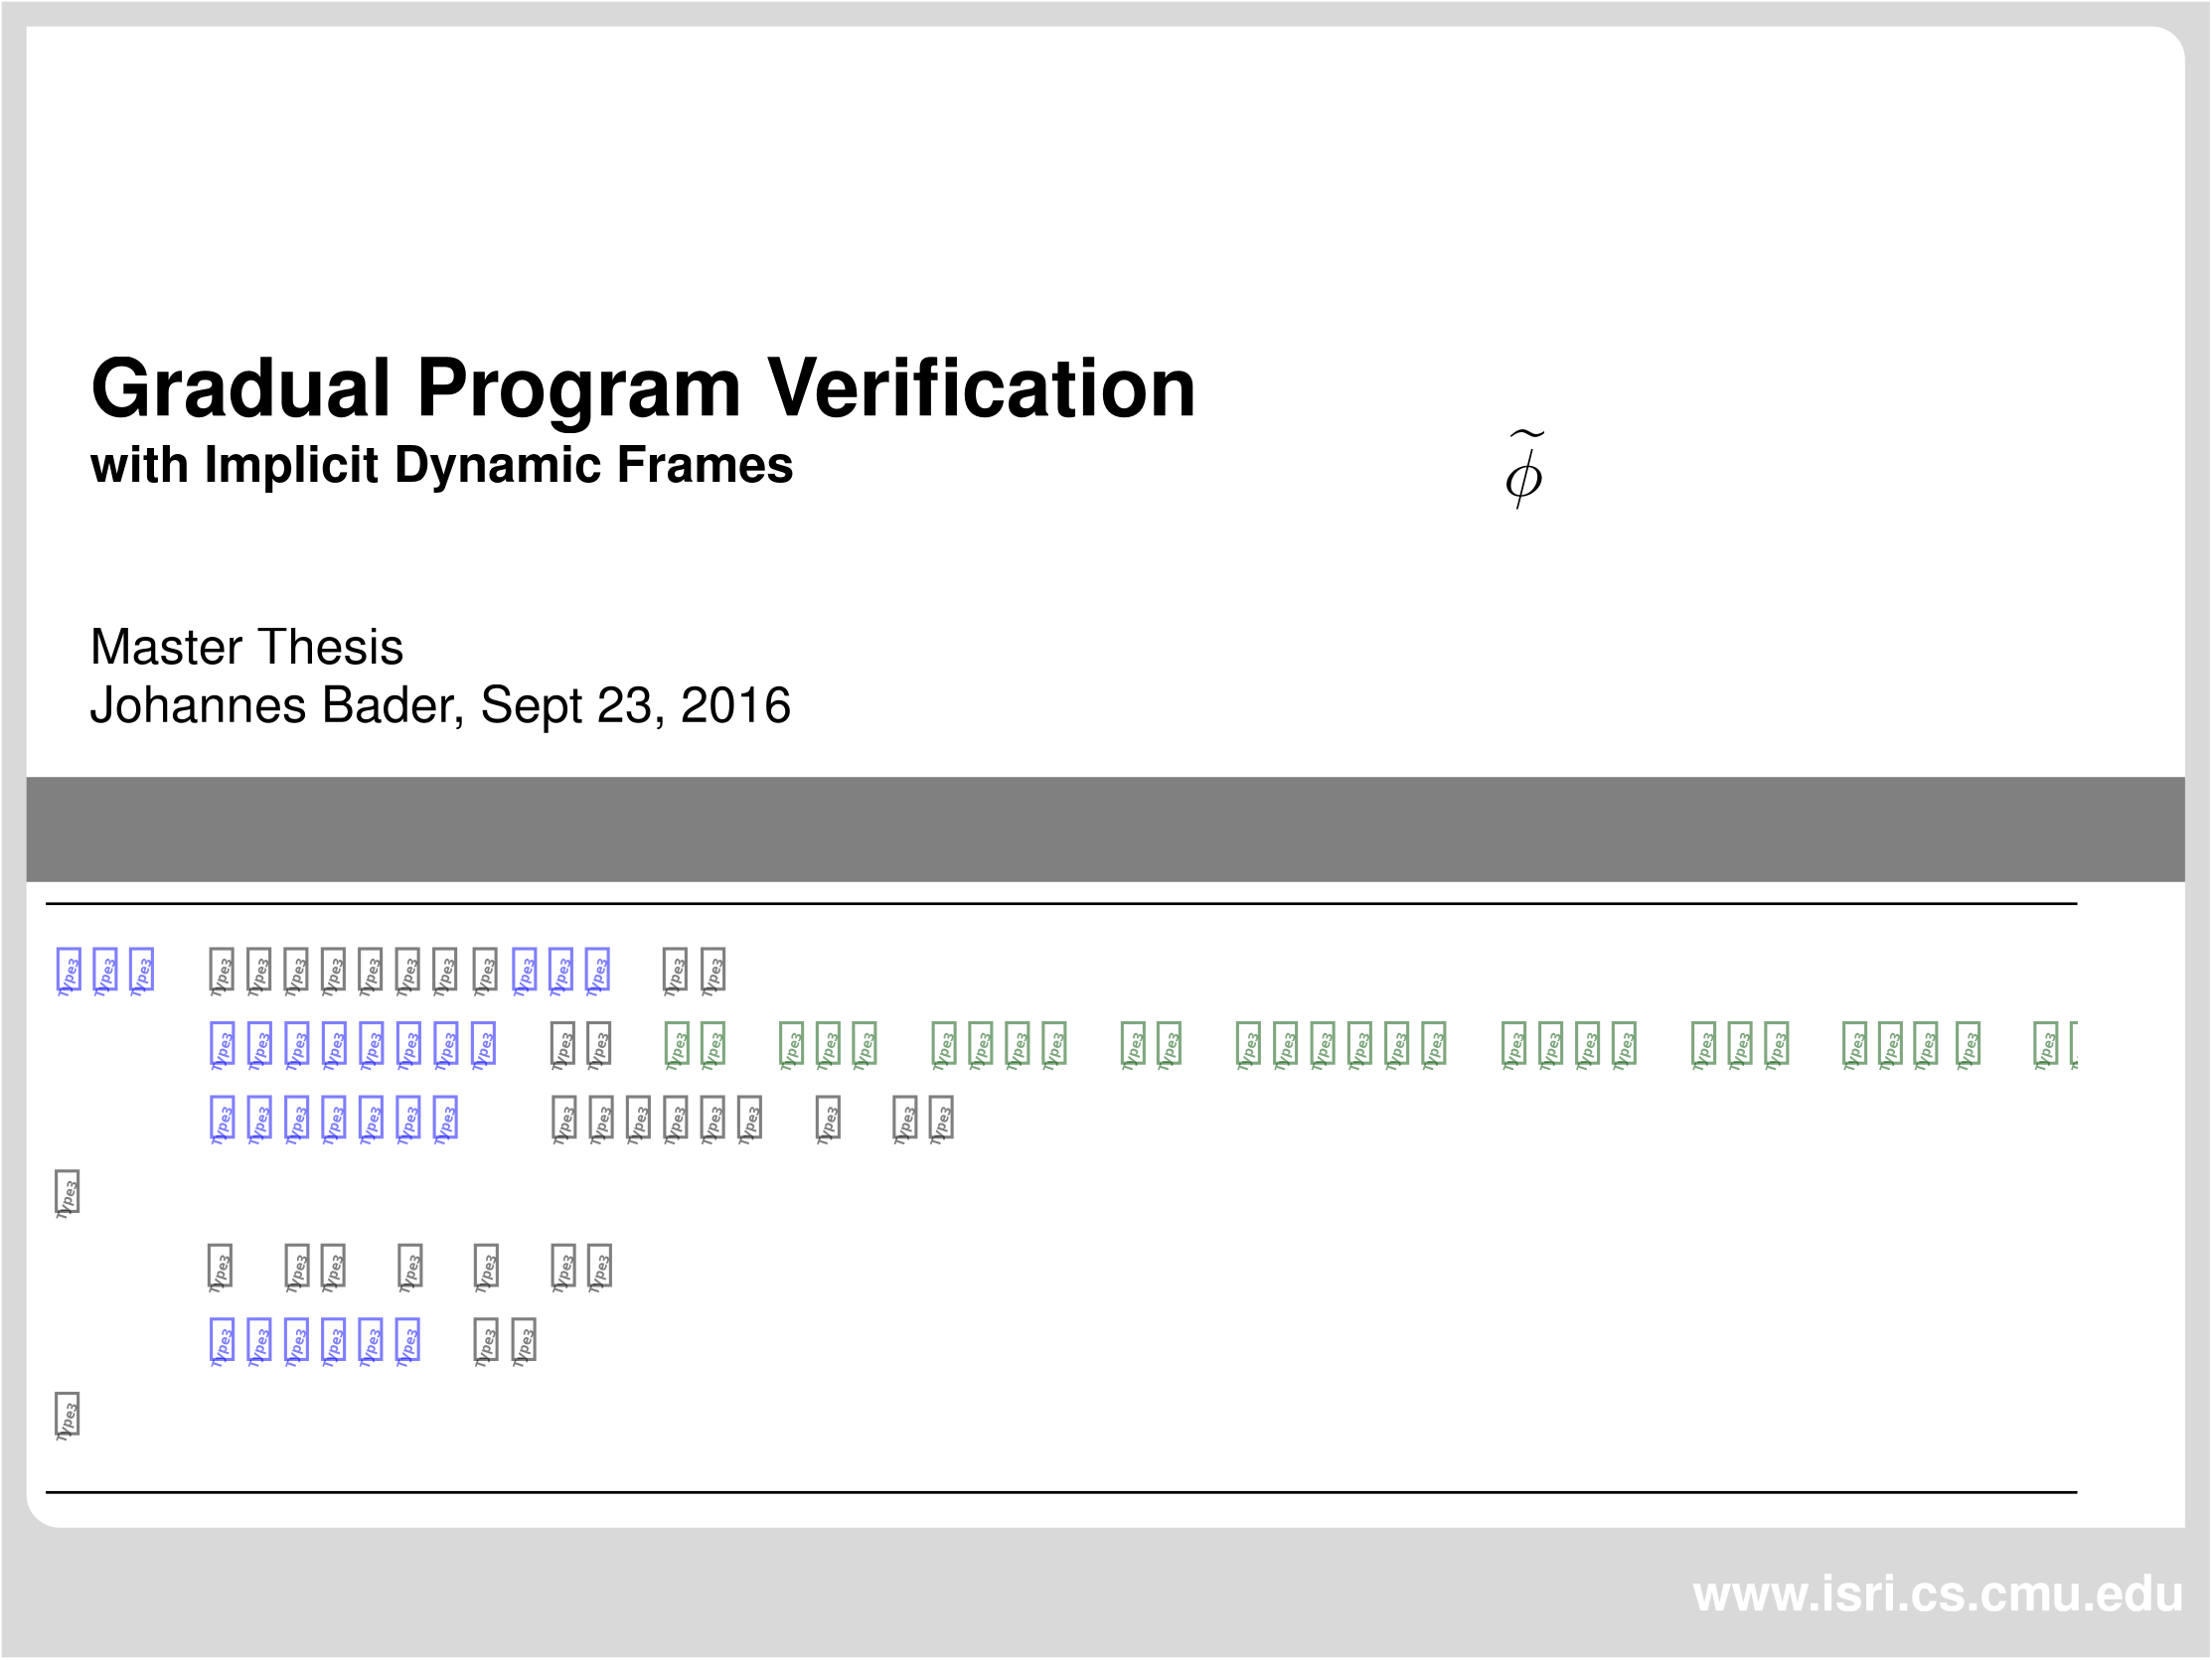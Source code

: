 <?xml version="1.0"?>
<!DOCTYPE ipe SYSTEM "ipe.dtd">
<ipe version="70107" creator="Ipe 7.1.9">
<info created="D:20090429144355" modified="D:20160921094514" title="Template for Ipe Presentations" author="Johannes Bader"/>
<preamble>\usepackage[utf8]{inputenc}
\usepackage{amsmath,amssymb}
\renewcommand{\vec}[1]{\mathaccent&quot;017E {#1}}

% settings %%%%%%%%%%%%%%%
\newcommand{\itemcolor}{KITblue}
\newcommand{\name}{Johannes Bader}
\newcommand{\prestitle}{Shortest Path to a Segment and Quickest Visibility Queries}
  </preamble>
<ipestyle name="basic">
<symbol name="arrow/arc(spx)">
<path stroke="sym-stroke" fill="sym-stroke" pen="sym-pen">
0 0 m
-1 0.333 l
-1 -0.333 l
h
</path>
</symbol>
<symbol name="arrow/farc(spx)">
<path stroke="sym-stroke" fill="white" pen="sym-pen">
0 0 m
-1 0.333 l
-1 -0.333 l
h
</path>
</symbol>
<symbol name="arrow/ptarc(spx)">
<path stroke="sym-stroke" fill="sym-stroke" pen="sym-pen">
0 0 m
-1 0.333 l
-0.8 0 l
-1 -0.333 l
h
</path>
</symbol>
<symbol name="arrow/fptarc(spx)">
<path stroke="sym-stroke" fill="white" pen="sym-pen">
0 0 m
-1 0.333 l
-0.8 0 l
-1 -0.333 l
h
</path>
</symbol>
<symbol name="mark/circle(sx)" transformations="translations">
<path fill="sym-stroke">
0.6 0 0 0.6 0 0 e
0.4 0 0 0.4 0 0 e
</path>
</symbol>
<symbol name="mark/disk(sx)" transformations="translations">
<path fill="sym-stroke">
0.6 0 0 0.6 0 0 e
</path>
</symbol>
<symbol name="mark/fdisk(sfx)" transformations="translations">
<group>
<path fill="sym-fill">
0.5 0 0 0.5 0 0 e
</path>
<path fill="sym-stroke" fillrule="eofill">
0.6 0 0 0.6 0 0 e
0.4 0 0 0.4 0 0 e
</path>
</group>
</symbol>
<symbol name="mark/box(sx)" transformations="translations">
<path fill="sym-stroke" fillrule="eofill">
-0.6 -0.6 m
0.6 -0.6 l
0.6 0.6 l
-0.6 0.6 l
h
-0.4 -0.4 m
0.4 -0.4 l
0.4 0.4 l
-0.4 0.4 l
h
</path>
</symbol>
<symbol name="mark/square(sx)" transformations="translations">
<path fill="sym-stroke">
-0.6 -0.6 m
0.6 -0.6 l
0.6 0.6 l
-0.6 0.6 l
h
</path>
</symbol>
<symbol name="mark/fsquare(sfx)" transformations="translations">
<group>
<path fill="sym-fill">
-0.5 -0.5 m
0.5 -0.5 l
0.5 0.5 l
-0.5 0.5 l
h
</path>
<path fill="sym-stroke" fillrule="eofill">
-0.6 -0.6 m
0.6 -0.6 l
0.6 0.6 l
-0.6 0.6 l
h
-0.4 -0.4 m
0.4 -0.4 l
0.4 0.4 l
-0.4 0.4 l
h
</path>
</group>
</symbol>
<symbol name="mark/cross(sx)" transformations="translations">
<group>
<path fill="sym-stroke">
-0.43 -0.57 m
0.57 0.43 l
0.43 0.57 l
-0.57 -0.43 l
h
</path>
<path fill="sym-stroke">
-0.43 0.57 m
0.57 -0.43 l
0.43 -0.57 l
-0.57 0.43 l
h
</path>
</group>
</symbol>
<symbol name="arrow/fnormal(spx)">
<path stroke="sym-stroke" fill="white" pen="sym-pen">
0 0 m
-1 0.333 l
-1 -0.333 l
h
</path>
</symbol>
<symbol name="arrow/pointed(spx)">
<path stroke="sym-stroke" fill="sym-stroke" pen="sym-pen">
0 0 m
-1 0.333 l
-0.8 0 l
-1 -0.333 l
h
</path>
</symbol>
<symbol name="arrow/fpointed(spx)">
<path stroke="sym-stroke" fill="white" pen="sym-pen">
0 0 m
-1 0.333 l
-0.8 0 l
-1 -0.333 l
h
</path>
</symbol>
<symbol name="arrow/linear(spx)">
<path stroke="sym-stroke" pen="sym-pen">
-1 0.333 m
0 0 l
-1 -0.333 l
</path>
</symbol>
<symbol name="arrow/fdouble(spx)">
<path stroke="sym-stroke" fill="white" pen="sym-pen">
0 0 m
-1 0.333 l
-1 -0.333 l
h
-1 0 m
-2 0.333 l
-2 -0.333 l
h
</path>
</symbol>
<symbol name="arrow/double(spx)">
<path stroke="sym-stroke" fill="sym-stroke" pen="sym-pen">
0 0 m
-1 0.333 l
-1 -0.333 l
h
-1 0 m
-2 0.333 l
-2 -0.333 l
h
</path>
</symbol>
<pen name="heavier" value="0.8"/>
<pen name="fat" value="1.2"/>
<pen name="ultrafat" value="2"/>
<symbolsize name="large" value="5"/>
<symbolsize name="small" value="2"/>
<symbolsize name="tiny" value="1.1"/>
<arrowsize name="large" value="10"/>
<arrowsize name="small" value="5"/>
<arrowsize name="tiny" value="3"/>
<color name="red" value="1 0 0"/>
<color name="green" value="0 1 0"/>
<color name="blue" value="0 0 1"/>
<color name="yellow" value="1 1 0"/>
<color name="orange" value="1 0.647 0"/>
<color name="gold" value="1 0.843 0"/>
<color name="purple" value="0.627 0.125 0.941"/>
<color name="gray" value="0.745"/>
<color name="brown" value="0.647 0.165 0.165"/>
<color name="navy" value="0 0 0.502"/>
<color name="pink" value="1 0.753 0.796"/>
<color name="seagreen" value="0.18 0.545 0.341"/>
<color name="turquoise" value="0.251 0.878 0.816"/>
<color name="violet" value="0.933 0.51 0.933"/>
<color name="darkblue" value="0 0 0.545"/>
<color name="darkcyan" value="0 0.545 0.545"/>
<color name="darkgray" value="0.663"/>
<color name="darkgreen" value="0 0.392 0"/>
<color name="darkmagenta" value="0.545 0 0.545"/>
<color name="darkorange" value="1 0.549 0"/>
<color name="darkred" value="0.545 0 0"/>
<color name="lightblue" value="0.678 0.847 0.902"/>
<color name="lightcyan" value="0.878 1 1"/>
<color name="lightgray" value="0.827"/>
<color name="lightgreen" value="0.565 0.933 0.565"/>
<color name="lightyellow" value="1 1 0.878"/>
<dashstyle name="dashed" value="[4] 0"/>
<dashstyle name="dotted" value="[1 3] 0"/>
<dashstyle name="dash dotted" value="[4 2 1 2] 0"/>
<dashstyle name="dash dot dotted" value="[4 2 1 2 1 2] 0"/>
<textsize name="large" value="\large"/>
<textsize name="Large" value="\Large"/>
<textsize name="LARGE" value="\LARGE"/>
<textsize name="huge" value="\huge"/>
<textsize name="Huge" value="\Huge"/>
<textsize name="small" value="\small"/>
<textsize name="footnote" value="\footnotesize"/>
<textsize name="tiny" value="\tiny"/>
<textstyle name="center" begin="\begin{center}" end="\end{center}"/>
<textstyle name="itemize" begin="\begin{itemize}" end="\end{itemize}"/>
<textstyle name="item" begin="\begin{itemize}\item{}" end="\end{itemize}"/>
<gridsize name="4 pts" value="4"/>
<gridsize name="8 pts (~3 mm)" value="8"/>
<gridsize name="16 pts (~6 mm)" value="16"/>
<gridsize name="32 pts (~12 mm)" value="32"/>
<gridsize name="10 pts (~3.5 mm)" value="10"/>
<gridsize name="20 pts (~7 mm)" value="20"/>
<gridsize name="14 pts (~5 mm)" value="14"/>
<gridsize name="28 pts (~10 mm)" value="28"/>
<gridsize name="56 pts (~20 mm)" value="56"/>
<anglesize name="90 deg" value="90"/>
<anglesize name="60 deg" value="60"/>
<anglesize name="45 deg" value="45"/>
<anglesize name="30 deg" value="30"/>
<anglesize name="22.5 deg" value="22.5"/>
<tiling name="falling" angle="-60" step="4" width="1"/>
<tiling name="rising" angle="30" step="4" width="1"/>
</ipestyle>
<ipestyle name="KIT-colors">
<color name="KITgreen" value="0 0.588 0.509"/>
<color name="KITgreen70" value="0.3 0.711 0.656"/>
<color name="KITgreen50" value="0.5 0.794 0.754"/>
<color name="KITgreen30" value="0.7 0.876 0.852"/>
<color name="KITgreen15" value="0.85 0.938 0.926"/>
<color name="tab_header" value="0.274 0.392 0.666"/>
<color name="KITblue" value="0.274 0.392 0.666"/>
<color name="KITblue70" value="0.492 0.574 0.766"/>
<color name="KITblue50" value="0.637 0.696 0.833"/>
<color name="KITblue30" value="0.782 0.817 0.9"/>
<color name="tab_body" value="0.891 0.908 0.95"/>
<color name="KITblue15" value="0.891 0.908 0.95"/>
<color name="KITblack" value="0"/>
<color name="KITblack70" value="0.3"/>
<color name="KITblack50" value="0.5"/>
<color name="KITblack30" value="0.7"/>
<color name="KITblack15" value="0.85"/>
<color name="KITpalegreen" value="0.509 0.745 0.235"/>
<color name="KITpalegreen70" value="0.656 0.821 0.464"/>
<color name="KITpalegreen50" value="0.754 0.872 0.617"/>
<color name="KITpalegreen30" value="0.852 0.923 0.77"/>
<color name="KITpalegreen15" value="0.926 0.961 0.885"/>
<color name="KITyellow" value="0.98 0.901 0.078"/>
<color name="KITyellow70" value="0.986 0.931 0.354"/>
<color name="KITyellow50" value="0.99 0.95 0.539"/>
<color name="KITyellow30" value="0.994 0.97 0.723"/>
<color name="KITyellow15" value="0.997 0.985 0.861"/>
<color name="KITorange" value="0.862 0.627 0.117"/>
<color name="KITorange70" value="0.903 0.739 0.382"/>
<color name="KITorange50" value="0.931 0.813 0.558"/>
<color name="KITorange30" value="0.958 0.888 0.735"/>
<color name="KITorange15" value="0.979 0.944 0.867"/>
<color name="KITbrown" value="0.627 0.509 0.196"/>
<color name="KITbrown70" value="0.739 0.656 0.437"/>
<color name="KITbrown50" value="0.813 0.754 0.598"/>
<color name="KITbrown30" value="0.888 0.852 0.758"/>
<color name="KITbrown15" value="0.944 0.926 0.879"/>
<color name="KITred" value="0.627 0.117 0.156"/>
<color name="KITred70" value="0.739 0.382 0.409"/>
<color name="KITred50" value="0.813 0.558 0.578"/>
<color name="KITred30" value="0.888 0.735 0.747"/>
<color name="KITred15" value="0.944 0.867 0.873"/>
<color name="KITlilac" value="0.627 0 0.47"/>
<color name="KITlilac70" value="0.739 0.3 0.629"/>
<color name="KITlilac50" value="0.813 0.5 0.735"/>
<color name="KITlilac30" value="0.888 0.7 0.841"/>
<color name="KITlilac15" value="0.944 0.85 0.92"/>
<color name="KITcyanblue" value="0.313 0.666 0.901"/>
<color name="KITcyanblue70" value="0.519 0.766 0.931"/>
<color name="KITcyanblue50" value="0.656 0.833 0.95"/>
<color name="KITcyanblue30" value="0.794 0.9 0.97"/>
<color name="KITcyanblue15" value="0.897 0.95 0.985"/>
<color name="KITseablue" value="0.196 0.313 0.549"/>
<color name="KITseablue70" value="0.437 0.519 0.684"/>
<color name="KITseablue50" value="0.598 0.656 0.774"/>
<color name="KITseablue30" value="0.758 0.794 0.864"/>
<color name="KITseablue15" value="0.879 0.897 0.932"/>
</ipestyle>
<ipestyle name="presentation">
<symbol name="Background">
<group matrix="1 0 0 1 2 0">
<use name="mark/disk(sx)" pos="128 -40" size="normal" stroke="KITgreen"/>
<use name="mark/disk(sx)" pos="128 -40" size="normal" stroke="KITgreen70"/>
<use name="mark/disk(sx)" pos="128 -40" size="normal" stroke="KITgreen50"/>
<use name="mark/disk(sx)" pos="128 -40" size="normal" stroke="KITgreen30"/>
<use name="mark/disk(sx)" pos="128 -40" size="normal" stroke="KITgreen15"/>
<use name="mark/disk(sx)" pos="128 -40" size="normal" stroke="KITblue"/>
<use name="mark/disk(sx)" pos="128 -40" size="normal" stroke="KITblue70"/>
<use name="mark/disk(sx)" pos="128 -40" size="normal" stroke="KITblue50"/>
<use name="mark/disk(sx)" pos="128 -40" size="normal" stroke="KITblue30"/>
<use name="mark/disk(sx)" pos="128 -40" size="normal" stroke="KITblue15"/>
<use name="mark/disk(sx)" pos="128 -40" size="normal" stroke="KITblack"/>
<use name="mark/disk(sx)" pos="128 -40" size="normal" stroke="KITblack70"/>
<use name="mark/disk(sx)" pos="128 -40" size="normal" stroke="KITblack50"/>
<use name="mark/disk(sx)" pos="128 -40" size="normal" stroke="KITblack30"/>
<use name="mark/disk(sx)" pos="128 -40" size="normal" stroke="KITblack15"/>
<use name="mark/disk(sx)" pos="128 -40" size="normal" stroke="KITpalegreen"/>
<use name="mark/disk(sx)" pos="128 -40" size="normal" stroke="KITpalegreen70"/>
<use name="mark/disk(sx)" pos="128 -40" size="normal" stroke="KITpalegreen50"/>
<use name="mark/disk(sx)" pos="128 -40" size="normal" stroke="KITpalegreen30"/>
<use name="mark/disk(sx)" pos="128 -40" size="normal" stroke="KITpalegreen15"/>
<use name="mark/disk(sx)" pos="128 -40" size="normal" stroke="KITyellow"/>
<use name="mark/disk(sx)" pos="128 -40" size="normal" stroke="KITyellow70"/>
<use name="mark/disk(sx)" pos="128 -40" size="normal" stroke="KITyellow50"/>
<use name="mark/disk(sx)" pos="128 -40" size="normal" stroke="KITyellow30"/>
<use name="mark/disk(sx)" pos="128 -40" size="normal" stroke="KITyellow15"/>
<use name="mark/disk(sx)" pos="128 -40" size="normal" stroke="KITorange"/>
<use name="mark/disk(sx)" pos="128 -40" size="normal" stroke="KITorange70"/>
<use name="mark/disk(sx)" pos="128 -40" size="normal" stroke="KITorange50"/>
<use name="mark/disk(sx)" pos="128 -40" size="normal" stroke="KITorange30"/>
<use name="mark/disk(sx)" pos="128 -40" size="normal" stroke="KITorange15"/>
<use name="mark/disk(sx)" pos="128 -40" size="normal" stroke="KITbrown"/>
<use name="mark/disk(sx)" pos="128 -40" size="normal" stroke="KITbrown70"/>
<use name="mark/disk(sx)" pos="128 -40" size="normal" stroke="KITbrown50"/>
<use name="mark/disk(sx)" pos="128 -40" size="normal" stroke="KITbrown30"/>
<use name="mark/disk(sx)" pos="128 -40" size="normal" stroke="KITbrown15"/>
<use name="mark/disk(sx)" pos="128 -40" size="normal" stroke="KITred"/>
<use name="mark/disk(sx)" pos="128 -40" size="normal" stroke="KITred70"/>
<use name="mark/disk(sx)" pos="128 -40" size="normal" stroke="KITred50"/>
<use name="mark/disk(sx)" pos="128 -40" size="normal" stroke="KITred30"/>
<use name="mark/disk(sx)" pos="128 -40" size="normal" stroke="KITred15"/>
<use name="mark/disk(sx)" pos="128 -40" size="normal" stroke="KITlilac"/>
<use name="mark/disk(sx)" pos="128 -40" size="normal" stroke="KITlilac70"/>
<use name="mark/disk(sx)" pos="128 -40" size="normal" stroke="KITlilac50"/>
<use name="mark/disk(sx)" pos="128 -40" size="normal" stroke="KITlilac30"/>
<use name="mark/disk(sx)" pos="128 -40" size="normal" stroke="KITlilac15"/>
<use name="mark/disk(sx)" pos="128 -40" size="normal" stroke="KITcyanblue"/>
<use name="mark/disk(sx)" pos="128 -40" size="normal" stroke="KITcyanblue70"/>
<use name="mark/disk(sx)" pos="128 -40" size="normal" stroke="KITcyanblue50"/>
<use name="mark/disk(sx)" pos="128 -40" size="normal" stroke="KITcyanblue30"/>
<use name="mark/disk(sx)" pos="128 -40" size="normal" stroke="KITcyanblue15"/>
<use name="mark/disk(sx)" pos="128 -40" size="normal" stroke="KITseablue"/>
<use name="mark/disk(sx)" pos="128 -40" size="normal" stroke="KITseablue70"/>
<use name="mark/disk(sx)" pos="128 -40" size="normal" stroke="KITseablue50"/>
<use name="mark/disk(sx)" pos="128 -40" size="normal" stroke="KITseablue30"/>
<use name="mark/disk(sx)" pos="128 -40" size="normal" stroke="KITseablue15"/>
<path fill="KITblack15">
-13 -22 m
12 0 0 -12 -13 -10 -25 -10 a
-25 522 l
745 522 l
12 0 0 -12 745 510 757 510 a
757 -22 l
h
-34 -69 m
766 -69 l
766 531 l
-34 531 l
h
</path>
<text matrix="1 0 0 1 -98 -201.642" pos="106 168" stroke="black" type="minipage" width="497" valign="top" size="verytiny">\name \ -- \prestitle</text>
<group matrix="1 0 0 1 129 -9.5">
<group matrix="0.5 0 0 0.5 265.5 -52.5">
<path matrix="1 0 0 1 -145 -25" fill="KITblue">
420 40 m
16 0 0 16 436 40 436 24 a
436 40 l
h
</path>
<path matrix="1 0 0 1 -143 -25" fill="KITblue">
436 24 m
16 0 0 16 436 40 452 40 a
436 40 l
h
</path>
<path matrix="1 0 0 1 -145 -23" fill="KITblue">
436 56 m
16 0 0 16 436 40 420 40 a
436 40 l
h
</path>
</group>
<group matrix="0.5 0 0 0.5 262.5 -52.5">
<path matrix="1 0 0 1 -105 -25" fill="KITblue">
420 40 m
16 0 0 16 436 40 436 24 a
436 40 l
h
</path>
<path matrix="1 0 0 1 -103 -25" fill="KITblue">
436 24 m
16 0 0 16 436 40 452 40 a
436 40 l
h
</path>
<path matrix="1 0 0 1 -105 -23" fill="KITblue">
436 56 m
16 0 0 16 436 40 420 40 a
436 40 l
h
</path>
<path matrix="1 0 0 1 -103 -23" fill="KITblue">
452 40 m
16 0 0 16 436 40 436 56 a
436 40 l
h
</path>
</group>
<group matrix="0.5 0 0 0.5 262.5 -55.5">
<path matrix="1 0 0 1 25 -33" fill="KITblue">
308 72 m
324 72 l
324 88 l
308 88 l
h
</path>
<path matrix="1 0 0 1 7 -15" fill="KITblue">
308 72 m
324 72 l
324 88 l
308 88 l
h
</path>
<path matrix="1 0 0 1 -105 15" fill="KITblue">
420 40 m
16 0 0 16 436 40 436 24 a
436 40 l
h
</path>
</group>
<group matrix="0.5 0 0 0.5 265.5 -55.5">
<path matrix="1 0 0 1 -145 17" fill="KITblue">
436 56 m
16 0 0 16 436 40 420 40 a
436 40 l
h
</path>
<path matrix="1 0 0 1 -143 17" fill="KITblue">
452 40 m
16 0 0 16 436 40 436 56 a
436 40 l
h
</path>
<path matrix="1 0 0 1 -15 -33" fill="KITblue">
308 72 m
324 72 l
324 88 l
308 88 l
h
</path>
<path matrix="1 0 0 1 -33 -33" fill="KITblue">
308 72 m
324 72 l
324 88 l
308 88 l
h
</path>
</group>
</group>
</group>
</symbol>
<symbol name="KITItem(f)">
<path fill="sym-fill">
-0.2 -0.4 m
0.2 0 0 -0.2 -0.2 -0.2 -0.4 -0.2 a
-0.4 0.4 l
0.2 0.4 l
0.2 0 0 -0.2 0.2 0.2 0.4 0.2 a
0.4 -0.4 l
h
</path>
</symbol>
<symbol name="KIT-Box">
<group>
<path matrix="1 0 0 1 0 215.315" fill="KITblue">
736 248 m
-8 248 l
-8 216 l
744 216 l
744 240 l
8 0 0 8 736 240 736 248 a
h
</path>
<path matrix="1 0 0 1 0 210.496" fill="KITblack15">
-8 152 m
-8 220.819 l
744 220.819 l
744 144 l
0 144 l
8 0 0 -8 0 152 -8 152 a
h
</path>
<text matrix="1 0 0 1 0 457" pin="h" transformations="translations" pos="0 0" stroke="white" type="minipage" width="736" valign="top">Titel</text>
<text matrix="1 0 0 1 0 424.315" transformations="translations" pos="0 0" stroke="black" type="minipage" width="736" valign="top">Zweizeiliger Text -- Zweizeiliger Text -- Zweizeiliger Text -- Zweizeiliger Text -- Zweizeiliger Text</text>
</group>
</symbol>
<symbol name="deco/KIT box [blue]">
<group matrix="1 0 0 1 776 -104">
<path stroke="black" fill="KITblue15">
0 440 m
728 440 l
8 0 0 -8 728 432 736 432 a
736 288 l
8 288 l
8 0 0 -8 8 296 0 296 a
h
</path>
<path stroke="black">
8 296 m
8 432 l
728 432 l
728 296 l
h
</path>
</group>
</symbol>
<symbol name="deco/KIT box [red]">
<group matrix="1 0 0 1 776 -104">
<path stroke="black" fill="KITred15">
0 440 m
728 440 l
8 0 0 -8 728 432 736 432 a
736 288 l
8 288 l
8 0 0 -8 8 296 0 296 a
h
</path>
<path stroke="black">
8 296 m
8 432 l
728 432 l
728 296 l
h
</path>
</group>
</symbol>
<symbol name="deco/KIT box [palegreen]">
<group matrix="1 0 0 1 776 -104">
<path stroke="black" fill="KITpalegreen15">
0 440 m
728 440 l
8 0 0 -8 728 432 736 432 a
736 288 l
8 288 l
8 0 0 -8 8 296 0 296 a
h
</path>
<path stroke="black">
8 296 m
8 432 l
728 432 l
728 296 l
h
</path>
</group>
</symbol>
<symbol name="deco/KIT box [yellow]">
<group matrix="1 0 0 1 776 -104">
<path stroke="black" fill="KITyellow15">
0 440 m
728 440 l
8 0 0 -8 728 432 736 432 a
736 288 l
8 288 l
8 0 0 -8 8 296 0 296 a
h
</path>
<path stroke="black">
8 296 m
8 432 l
728 432 l
728 296 l
h
</path>
</group>
</symbol>
<symbol name="deco/KIT box [green]">
<group matrix="1 0 0 1 776 -104">
<path stroke="black" fill="KITgreen15">
0 440 m
728 440 l
8 0 0 -8 728 432 736 432 a
736 288 l
8 288 l
8 0 0 -8 8 296 0 296 a
h
</path>
<path stroke="black">
8 296 m
8 432 l
728 432 l
728 296 l
h
</path>
</group>
</symbol>
<pen name="normal" value="1.2"/>
<pen name="heavier" value="2.4"/>
<pen name="fat" value="3.6"/>
<pen name="ultrafat" value="6"/>
<symbolsize name="normal" value="9"/>
<symbolsize name="large" value="12"/>
<symbolsize name="small" value="6"/>
<symbolsize name="tiny" value="4"/>
<arrowsize name="normal" value="15"/>
<arrowsize name="large" value="20"/>
<arrowsize name="small" value="10"/>
<arrowsize name="tiny" value="6"/>
<color name="KITgreen" value="0 0.588 0.509"/>
<color name="KITgreen70" value="0.3 0.711 0.656"/>
<color name="KITgreen50" value="0.5 0.794 0.754"/>
<color name="KITgreen30" value="0.7 0.876 0.852"/>
<color name="KITgreen15" value="0.85 0.938 0.926"/>
<color name="KITblue" value="0.274 0.392 0.666"/>
<color name="KITblue70" value="0.492 0.574 0.766"/>
<color name="KITblue50" value="0.637 0.696 0.833"/>
<color name="KITblue30" value="0.782 0.817 0.9"/>
<color name="KITblue15" value="0.891 0.908 0.95"/>
<color name="KITblack" value="0"/>
<color name="KITblack70" value="0.3"/>
<color name="KITblack50" value="0.5"/>
<color name="KITblack30" value="0.7"/>
<color name="KITblack15" value="0.85"/>
<color name="KITpalegreen" value="0.509 0.745 0.235"/>
<color name="KITpalegreen70" value="0.656 0.821 0.464"/>
<color name="KITpalegreen50" value="0.754 0.872 0.617"/>
<color name="KITpalegreen30" value="0.852 0.923 0.77"/>
<color name="KITpalegreen15" value="0.926 0.961 0.885"/>
<color name="KITyellow" value="0.98 0.901 0.078"/>
<color name="KITyellow70" value="0.986 0.931 0.354"/>
<color name="KITyellow50" value="0.99 0.95 0.539"/>
<color name="KITyellow30" value="0.994 0.97 0.723"/>
<color name="KITyellow15" value="0.997 0.985 0.861"/>
<color name="KITorange" value="0.862 0.627 0.117"/>
<color name="KITorange70" value="0.903 0.739 0.382"/>
<color name="KITorange50" value="0.931 0.813 0.558"/>
<color name="KITorange30" value="0.958 0.888 0.735"/>
<color name="KITorange15" value="0.979 0.944 0.867"/>
<color name="KITbrown" value="0.627 0.509 0.196"/>
<color name="KITbrown70" value="0.739 0.656 0.437"/>
<color name="KITbrown50" value="0.813 0.754 0.598"/>
<color name="KITbrown30" value="0.888 0.852 0.758"/>
<color name="KITbrown15" value="0.944 0.926 0.879"/>
<color name="KITred" value="0.627 0.117 0.156"/>
<color name="KITred70" value="0.739 0.382 0.409"/>
<color name="KITred50" value="0.813 0.558 0.578"/>
<color name="KITred30" value="0.888 0.735 0.747"/>
<color name="KITred15" value="0.944 0.867 0.873"/>
<color name="KITlilac" value="0.627 0 0.47"/>
<color name="KITlilac70" value="0.739 0.3 0.629"/>
<color name="KITlilac50" value="0.813 0.5 0.735"/>
<color name="KITlilac30" value="0.888 0.7 0.841"/>
<color name="KITlilac15" value="0.944 0.85 0.92"/>
<color name="KITcyanblue" value="0.313 0.666 0.901"/>
<color name="KITcyanblue70" value="0.519 0.766 0.931"/>
<color name="KITcyanblue50" value="0.656 0.833 0.95"/>
<color name="KITcyanblue30" value="0.794 0.9 0.97"/>
<color name="KITcyanblue15" value="0.897 0.95 0.985"/>
<color name="KITseablue" value="0.196 0.313 0.549"/>
<color name="KITseablue70" value="0.437 0.519 0.684"/>
<color name="KITseablue50" value="0.598 0.656 0.774"/>
<color name="KITseablue30" value="0.758 0.794 0.864"/>
<color name="KITseablue15" value="0.879 0.897 0.932"/>
<dashstyle name="long dashed" value="[12] 0"/>
<dashstyle name="long dash dotted" value="[12 6 1 6] 0"/>
<dashstyle name="dense dotted" value="[0.5 0.5] 0"/>
<dashstyle name="medium dotted" value="[1 1.5] 0"/>
<dashstyle name="dense dashed" value="[8 3] 0"/>
<textsize name="verytiny" value="\tiny"/>
<textsize name="largebf" value="\bf\large"/>
<textstretch name="normal" value="2.45"/>
<textstretch name="large" value="2.45"/>
<textstretch name="Large" value="2.2"/>
<textstretch name="LARGE" value="2.2"/>
<textstretch name="huge" value="2.2"/>
<textstretch name="Huge" value="2.2"/>
<textstretch name="small" value="2.2"/>
<textstretch name="footnote" value="2"/>
<textstretch name="tiny" value="2.8"/>
<textstretch name="verytiny" value="2.3"/>
<textstretch name="largebf" value="2.45"/>
<textstyle name="center" begin="\begin{center}" end="\end{center}"/>
<textstyle name="itemize" begin="\begin{flushleft}\begin{itemize}" end="\end{itemize}\end{flushleft}"/>
<textstyle name="item" begin="\begin{flushleft}\begin{itemize}\item{}" end="\end{itemize}\end{flushleft}"/>
<textstyle name="default" begin="\begin{flushleft}" end="\end{flushleft}"/>
<gridsize name="1 pts" value="1"/>
<gridsize name="2 pts" value="2"/>
<gridsize name="3 pts" value="3"/>
<preamble>
    \usepackage{color}
    \usepackage{pgf}
    \usepackage[utf8]{inputenc}
    \usepackage[T1]{fontenc}
    \usepackage{verbatim}
    %\usepackage{lmodern}
    \usepackage{amsmath}
    \usepackage{amsthm}
    \usepackage{mathpartir}
    \usepackage{amssymb}
    %\usepackage{latexsym}
    \usepackage{syntax}
    %\usepackage{lscape}
    %\usepackage{stmaryrd}
    \usepackage{listings}
    \usepackage{newunicodechar}
    %\usepackage{xspace}

    % language settings
    %\newif\ifgerman%
    %\newcommand{\german}{\germantrue}%

    \renewcommand{\familydefault}{\sfdefault}
    \usepackage[scaled=.92]{helvet}
    %\usepackage[EULERGREEK,eulergreek]{sansmath}
    %\sansmath
    % \usepackage[scaled=.92]{helvet}

    % \renewcommand{\familydefault}{\sfdefault}
    % \def\rmdefault{phv}
    % \DeclareSymbolFont{operators}{OT1}{phv}{m}{n}
    % \DeclareSymbolFont{letters}{OT1}{phv}{m}{it}
    % \DeclareSymbolFont{bold}{OT1}{phv}{bx}{n}
    % \DeclareSymbolFont{italic}{OT1}{phv}{m}{it}

    \makeatletter
    \def\@listI{
    \leftmargin 1.5em
    \itemsep 0.2em
    \parsep 0.2em
    \topsep 0.2em
    \partopsep 0.2em}
    \def\@listii{
    \leftmargin 1em
    \itemsep 0.1em
    \parsep 0.1em
    \topsep 0.1em
    \partopsep 0.1em}
    \makeatother

    \def\labelitemi{\raisebox{0.5ex}{\hbox to 0.6em{\scalebox{1.3}{\ipesymbol{KITItem(f)}{}{\itemcolor}{}}}}}

    \def\labelitemii{\raisebox{0.5ex}{\hbox to 0.4em{\scalebox{1.1}{\ipesymbol{KITItem(f)}{}{\itemcolor}{}}}}}
  
  
    
\makeatletter
\newcommand*{\shifttext}[2]{%
    \settowidth{\@tempdima}{#2}%
    \makebox[\@tempdima]{\hspace*{#1}#2}%
}
\makeatother

\newunicodechar{≠}{=\llap{/}}
\newunicodechar{≔}{:\raisebox{-0.18ex}[\height][\depth]{=}}
\newunicodechar{∧}
{\shifttext{1ex}{\begingroup \fontsize{8pt}{8pt}\selectfont {\shifttext{0.4ex}{/}\shifttext{-0.4ex}{\textbackslash}} \endgroup}}
\newunicodechar{∨}
{\shifttext{1ex}{\begingroup \fontsize{8pt}{8pt}\selectfont {\shifttext{0.4ex}{\textbackslash}\shifttext{-0.4ex}{/}} \endgroup}}
% {\shifttext{0.4ex}{/}\shifttext{-0.4ex}{\textbackslash}}
% $\withqmGen{x = 3}$
% CODE LISTINGS

\definecolor{cogreen}{RGB}{0,80,0}
\lstset{
    language=Java,
    basicstyle=\ttfamily\small,
    commentstyle=\ttfamily,
    frame=single,
    framesep=5pt,
    mathescape=true,
    showstringspaces=false,
    %escapeinside={(*}{*)},
    keywordstyle=\color{blue}\ttfamily,
    stringstyle=\color{darkgray}\ttfamily,
    commentstyle=\color{cogreen}\ttfamily,
    morekeywords={requires, ensures}
}

% THEOREMS
\newtheorem{definition}{Definition}
\newtheorem{theorem}[definition]{Theorem}
\newtheorem{lemma}[definition]{Lemma}
\newtheorem{corollary}[definition]{Corollary}
\theoremstyle{definition}
\newtheorem{exmp}[definition]{Example}

\newenvironment{example}[1]{\begin{leftbar}\begin{exmp}[#1]~}{\end{exmp}\end{leftbar}}

%% decoration
\newcommand{\pa}[1]{\ensuremath{{#1}^{\checkmark}}}
\newcommand{\pb}[1]{\ensuremath{{#1}^{\circ}}}

\newcommand{\grad}[1]{\widetilde{#1}}
\newcommand{\dgrad}[1]{\vec{#1}}
\newcommand{\gradT}[1]{\ensuremath{\grad{\text{#1}}}}
\newcommand{\dgradT}[1]{\ensuremath{\dgrad{\text{#1}}}}
\newcommand{\usc}{\rule{1ex}{0.4pt}}

%% ALIASES
% fonts
\newcommand{\std}{\textrm}
\newcommand{\ttt}[1]{\textup{\texttt{#1}}}
\newcommand{\tset}[1]{\textup{\textsc{#1}}}
\newcommand{\predicate}[1]{\textup{\textmd{\textsf{#1}}}}
% names
\newcommand{\svlidf}{\ensuremath{\std{\textbf{SVL}}_{\std{\textbf{IDF}}}}\xspace}
\newcommand{\gvlidf}{\ensuremath{\std{\textbf{GVL}}_{\std{\textbf{IDF}}}}\xspace}
\newcommand{\svl}{\std{\textbf{SVL}}\xspace}
\newcommand{\gvl}{\std{\textbf{GVL}}\xspace}

% sets
\newcommand{\setProgramState}{\tset{ProgramState}\xspace}
\newcommand{\setProgramStateFin}{\tset{ProgramStateFin}\xspace}
\newcommand{\setProgramStateEx}{\tset{ProgramStateEx}\xspace}
\newcommand{\setGProgramState}{\tset{\gradT ProgramState}\xspace}
\newcommand{\setGProgramStateFin}{\tset{\gradT ProgramStateFin}\xspace}
\newcommand{\setGProgramStateEx}{\tset{\gradT ProgramStateEx}\xspace}
\newcommand{\setProgram}{\tset{Program}\xspace}
\newcommand{\setGProgram}{\tset{\gradT Program}\xspace}
\newcommand{\setClass}{\tset{Class}\xspace}
\newcommand{\setGClass}{\tset{\gradT Class}\xspace}
\newcommand{\setField}{\tset{Field}\xspace}
\newcommand{\setMethod}{\tset{Method}\xspace}
\newcommand{\setGMethod}{\tset{\gradT Method}\xspace}
\newcommand{\setContract}{\tset{Contract}\xspace}
\newcommand{\setGContract}{\tset{\gradT Contract}\xspace}
\newcommand{\setType}{\tset{Type}\xspace}
\newcommand{\setStmt}{\tset{Stmt}\xspace}
\newcommand{\setGStmt}{\tset{\gradT Stmt}\xspace}
\newcommand{\setFormula}{\tset{Formula}\xspace}
\newcommand{\setFormulaA}{\tset{SatFormula}\xspace}
\newcommand{\setFormulaB}{\tset{SfrmFormula}\xspace}
\newcommand{\setGFormula}{\tset{\gradT Formula}\xspace}
\newcommand{\setGFormulaA}{\tset{\gradT SatFormula}\xspace}
\newcommand{\setGFormulaB}{\tset{\gradT SfrmFormula}\xspace}
\newcommand{\setExpr}{\tset{Expr}\xspace}
\newcommand{\setVal}{\tset{Val}\xspace}
\newcommand{\setLoc}{\tset{Loc}\xspace}
\newcommand{\setVar}{\tset{Var}\xspace}

\newcommand{\setHeap}{\tset{Heap}\xspace}
\newcommand{\setStack}{\tset{Stack}\xspace}
\newcommand{\setStackEntry}{\tset{StackEntry}\xspace}
\newcommand{\setVarEnv}{\tset{VarEnv}\xspace}
\newcommand{\setTypeEnv}{\tset{TypeEnv}\xspace}
\newcommand{\setClassName}{\tset{ClassName}\xspace}
\newcommand{\setFieldName}{\tset{FieldName}\xspace}
\newcommand{\setMethodName}{\tset{MethodName}\xspace}
\newcommand{\setSFootprint}{\tset{StaticFootprint}\xspace}
\newcommand{\setDFootprint}{\tset{DynamicFootprint}\xspace}

\newcommand{\setNat}{\ensuremath{\mathbb{N}_+}}
\newcommand{\setNatZ}{\ensuremath{\mathbb{N}_0}}
% expressions
\newcommand{\ev}[1]{\ttt{#1}}
\newcommand{\ex}[1]{\ttt{#1}}
\newcommand{\edot}[2]{\ttt{#1.#2}}
\newcommand{\ethis}{\ex{this}}
\newcommand{\eresult}{\ex{result}}
\newcommand{\enull}{\ttt{null}}
% formulas
\newcommand{\phiOr}[2]{\ttt{#1\:∨\:#2}}
\newcommand{\gphiOr}[2]{\ttt{{#1}\:$\grad{\ttt{∨}}$\:{#2}}}
\newcommand{\phiAnd}[2]{\ttt{#1\:∧\:#2}}
\newcommand{\gphiAnd}[2]{\ttt{{#1}\:$\grad{\ttt{∧}}$\:{#2}}}
\newcommand{\phiCons}[2]{\ttt{#1\:*\:#2}}
\newcommand{\gphiCons}[2]{\ttt{#1\:$\grad{\ttt{*}}$\:#2}}
\newcommand{\phiFalse}[0]{\ttt{false}}
\newcommand{\phiTrue}[0]{\ttt{true}}
\newcommand{\phiMapsTo}[2]{\ttt{(#1\:\:$\mapsto$\:\:#2)}}
\newcommand{\phiEq}[2]{\ttt{(#1 = #2)}}
\newcommand{\phiNeq}[2]{\ttt{(#1 ≠ #2)}}
\newcommand{\phiAcc}[2]{\ttt{\textbf{acc}(#1.#2)}}
\newcommand{\qm}{\ttt{?}}
\newcommand{\withqm}[1]{\phiCons{\qm}{\ensuremath{#1}}}
\newcommand{\withqmGen}[1]{\phiAnd{\ensuremath{#1}}{\qm}}
% statements
\newcommand{\sSkip}{\ttt{skip}}
\newcommand{\sFieldAssign}[3]{\ttt{#1.#2 ≔ #3}}
\newcommand{\sVarAssign}[2]{\ttt{#1 ≔ #2}}
\newcommand{\sAlloc}[2]{\ttt{#1 ≔ new #2}}
\newcommand{\sCall}[4]{\ttt{#1 ≔ #2.#3(#4)}}
\newcommand{\sReturn}[1]{\ttt{return #1}}
\newcommand{\sAssert}[1]{\ttt{assert #1}}
\newcommand{\sRelease}[1]{\ttt{release #1}}
\newcommand{\sDeclare}[2]{\ttt{#1~#2}}
\newcommand{\sHold}[2]{\ttt{hold #1~\{ #2 \}}}
\newcommand{\sSeq}[2]{\ttt{{#1};~{#2}}}
% type
\newcommand{\type}[1]{\ttt{#1}}
\newcommand{\Tint}{\type{int}}
% composite syntax
\newcommand{\class}[3]{\ttt{class {#1}~\{ {#2} {#3} \}}}
\newcommand{\method}[6]{\ttt{{#1}~{#2}({#3}~{#4})~{#5}~\{ {#6} \}}}
\newcommand{\contract}[2]{\ttt{requires {#1}; ensures {#2};}}
\newcommand{\field}[2]{\ttt{{#1}~{#2};}}
%% predicates
% precision
\newcommand{\mpt}{\sqsubseteq}
\newcommand{\mpts}{\sqsubseteq_s}
\newcommand{\mptpi}{\sqsubseteq_{\pi}}
% well-formed
\newcommand{\wsp}{\predicate{wsp}}
\newcommand{\verify}{\predicate{verify}}
\newcommand{\OK}{~\predicate{OK}}
\newcommand{\OKinC}{~\predicate{OK in}~C}
\newcommand{\gOK}{~\predicate{\gradT {OK}}}
\newcommand{\gOKinC}{~\predicate{\gradT {OK} in}~C}
% framing
\newcommand{\sfrme}{\ensuremath{\vdash_\texttt{frm}}\,}
\newcommand{\sfrmphi}{\ensuremath{\vdash_\texttt{sfrm}}\,}
\newcommand{\sfrmgphi}{\ensuremath{\grad{\vdash}_\texttt{sfrm}}\,}
\newcommand{\gwo}[2]{#1\grad{\div}#2}
\newcommand{\wo}[2]{#1\div#2}
% evaluation
\newcommand{\evalex}[4]{#1,#2 \vdash #3 \Downarrow #4}
\newcommand{\evale}[2]{H,\rho \vdash #1 \Downarrow #2}
\newcommand{\evalphiXGen}[2]{#1 \vDash_{X} #2}
\newcommand{\evalgphiXGen}[2]{#1 \,\,\grad{\vDash_{X}}\,\, #2}
\newcommand{\evalphiGen}[2]{#1 \,\,{\vDash}\,\, #2}
\newcommand{\evalgphiGen}[2]{#1 \,\,\grad{\vDash}\,\, #2}
\newcommand{\evalphi}[1]{\evalphiGen {H,\rho,A} {#1}}
\newcommand{\evalgphi}[1]{\evalgphiGen {H,\rho,A} {#1}}
\newcommand{\phiImplies}[2]{{#1} \,\,{\Rightarrow}\,\, {#2}}
\newcommand{\phiImpliesEv}[3]{#3 \vdash \phiImplies{#1}{#2}}
\newcommand{\gphiImplies}[2]{{#1} \,\,{\grad{\Rightarrow}}\,\, {#2}}
\newcommand{\gphiImpliesEv}[3]{#3 \vdash \gphiImplies{#1}{#2}}
\newcommand{\evalphix}[4]{\evalphiGen {#1,#2,#3} {#4}}
% extraction
\newcommand{\FV}{\predicate{FV}}
\newcommand{\fieldType}{\predicate{fieldType$_p$}}
\newcommand{\fields}[1]{\predicate{fields$_p$($#1$)}}
\newcommand{\mpre}[1]{\predicate{mpre$_p$($#1$)}}
\newcommand{\mpost}[1]{\predicate{mpost$_p$($#1$)}}
\newcommand{\mmethod}[1]{\predicate{method$_p$($#1$)}}
\newcommand{\topmost}{\predicate{topmost}}
% other
\newcommand{\id}{\predicate{id}}
\newcommand{\nil}{\predicate{nil}\xspace}
\newcommand{\static}[1]{\predicate{static(#1)}}
\newcommand{\dom}[1]{\predicate{dom($#1$)}}
\newcommand{\writesTo}{\predicate{writesTo}}
\newcommand{\sType}[3]{{#1} \vdash {#2} : {#3}}
\newcommand{\defaultValue}[1]{\predicate{defaultValue(#1)}}
\newcommand{\defeq}{\overset{\predicate{def}}{=}}
\newcommand{\defiff}{\overset{\predicate{def}}{\iff}}
\newcommand{\accFor}[1]{\predicate{acc($#1$)}}
% footprint
\newcommand\floor[1]{\lfloor#1\rfloor}
\newcommand\ceil[1]{\lceil#1\rceil}
\newcommand{\staticFP}[1]{\ensuremath{\floor{#1}}}
\newcommand{\dynamicFP}[3]{\ensuremath{\floor{#3}_{#1,#2}}}
% static sem
\newcommand{\hoare}[3]{\{{#1}\} ~{#2}~ \{{#3}\}}
\newcommand{\tHoare}[4]{{#1} \,\,{\vDash}\,\, \hoare {#2} {#3} {#4}}
\newcommand{\gtHoare}[4]{{#1} \,\,\grad{\vDash}\,\, \hoare {#2} {#3} {#4}}
\newcommand{\thoare}[4]{{#1} \,\,{\vdash}\,\, \hoare {#2} {#3} {#4}}
\newcommand{\gthoare}[4]{{#1} \,\,\grad{\vdash}\,\, \hoare {#2} {#3} {#4}}
\newcommand{\dgthoare}[4]{{#1} \,\,\dgrad{\vdash}\,\, \hoare {#2} {#3} {#4}}
\newcommand{\PP}{\mathcal{P}}
%\newcommand{\sssem}{\mathcal{S}}
%\newcommand{\gsssem}{\grad{\sssem}}
\newcommand{\funHoare}{\mathcal{H}}
\newcommand{\funHoareA}{\mathcal{F}}
\newcommand{\funHoareApred}{\mathcal{P}}
\newcommand{\funHoareB}{\mathcal{I}}
\newcommand{\funHoareBimp}{\mathcal{J}}
\newcommand{\funHoareC}{\mathcal{M}}
% dyn sem
\newcommand{\prefix}[2]{\predicate{prefix}(#1, #2)}
\newcommand{\progress}{\predicate{progress}_{\sssem}}
\newcommand{\sstepGeneric}[3]{{#1} \,\,{\longrightarrow^{#2}}\,\, {#3}}
\newcommand{\sstepStuck}[1]{{#1} \,\,{\longrightarrow\llap{\shifttext{-4ex}{/}}}\,\, {\,}}
\newcommand{\sstep}[2]{\sstepGeneric {#1} {} {#2}}
\newcommand{\ssteps}[2]{\sstepGeneric {#1} * {#2}}
\newcommand{\sstepConsume}[3]{{#2} \,\,{\overset{#1}{\longrightarrow}}\,\, {#3}}
\newcommand{\gsstepGeneric}[3]{{#1} \,\,{\grad{\longrightarrow}^{#2}}\,\, {#3}}
\newcommand{\gsstepStuck}[1]{{#1} \,\,{\grad{\longrightarrow}\llap{\shifttext{-2.5ex}{/}}}\,\, {\,}}
\newcommand{\gsstep}[2]{\gsstepGeneric {#1} {} {#2}}
\newcommand{\gssteps}[2]{\gsstepGeneric {#1} * {#2}}
\newcommand{\gsstepConsume}[3]{{#2} \,\,{\overset{#1}{\grad{\longrightarrow}}}\,\, {#3}}

\newcommand{\envs}[1]{\llbracket {#1} \rrbracket}
\newcommand{\norm}[1]{\ensuremath{||#1||}}
\newcommand{\snorm}[1]{\ensuremath{|#1|}}

  </preamble>
<layout paper="800 600" origin="32 69" frame="736 440" crop="no"/>
<titlestyle pos="0 475" size="largebf" color="black"  valign="baseline"/>
</ipestyle>
<page>
<layer name="title"/>
<layer name="BACKGROUND"/>
<layer name="pagenumbers_format"/>
<layer name="pagenumbers_dont_count"/>
<layer name="pagenumbers_page" edit="no"/>
<view layers="title BACKGROUND" active="title"/>
<text layer="title" matrix="1 0 0 1 -213 -46" pos="213 427" stroke="black" type="label" valign="baseline" size="Large">\bf Gradual Program Verification</text>
<text matrix="1 0 0 1 -213 -136.065" pos="213 427" stroke="black" type="label" valign="bottom" size="small">Master Thesis</text>
<text matrix="1 0 0 1 -213 -157.065" pos="213 427" stroke="black" type="label" valign="baseline" size="small">\name, Sept 23, 2016</text>
<group layer="BACKGROUND" matrix="1 0 0 1 2 0">
<path fill="KITblack50">
-28 212 m
760 212 l
760 250 l
-28 250 l
h
</path>
<path fill="KITblack15">
-13 -22 m
12 0 0 -12 -13 -10 -25 -10 a
-25 522 l
745 522 l
12 0 0 -12 745 510 757 510 a
757 -22 l
h
-34 -69 m
766 -69 l
766 531 l
-34 531 l
h
</path>
<text matrix="1 0 0 1 149 -29.5" transformations="translations" pos="608 -16" stroke="white" type="label" halign="right" valign="center" size="small">\bf www.isri.cs.cmu.edu</text>
</group>
<text matrix="1 0 0 1 -213 -70" pos="213 427" stroke="black" type="label" valign="baseline" size="small">\bf with Implicit Dynamic Frames</text>
<text layer="pagenumbers_format" matrix="1 0 0 1 0.5 5.358" transformations="translations" pos="-13 -39" stroke="black" type="label" halign="center" valign="top" size="verytiny">{\bf [page]}</text>
<text layer="title" transformations="translations" pos="512 352" stroke="black" type="label" valign="baseline">$\grad{\phi}$</text>
<text transformations="translations" pos="-16 208" stroke="black" type="minipage" width="736" valign="top">\begin{lstlisting}
int getFour(int i)
    requires ?; // too lazy to figure that one out, yet
    ensures  result = 4;
{
    i := i + 1;
    return i;
}
\end{lstlisting}</text>
<text layer="pagenumbers_page" matrix="1 0 0 1 0.5 5.358" transformations="translations" pos="-13 -39" stroke="black" type="label" halign="center" valign="top" size="verytiny">{\bf 0}</text>
</page>
<page title="Gliederung" section="">
<layer name="bg"/>
<layer name="block1"/>
<layer name="block2"/>
<layer name="block3"/>
<layer name="zusatz"/>
<layer name="pagenumbers_page" edit="no"/>
<view layers="bg block1 block2 block3 pagenumbers_page" active="block1" marked="yes"/>
<view layers="bg block2 block3 pagenumbers_page" active="block2"/>
<view layers="bg block3 pagenumbers_page" active="block3"/>
<view layers="bg pagenumbers_page" active="bg"/>
<view layers="bg zusatz pagenumbers_page" active="zusatz"/>
<text layer="bg" matrix="1 0 0 1 19 -176" transformations="translations" pos="16 400" stroke="black" type="minipage" width="704" valign="top">\textbf{Quickest Visibility Queries (QVQ)}
\begin{itemize}
\item Definition
\item Ergebnisse \&amp; Einordnung
\item Ausgewählte Algorithmen
\end{itemize}</text>
<text matrix="1 0 0 1 19 0" transformations="translations" pos="16 400" stroke="black" type="minipage" width="704" valign="top">\textbf{Shortest Path to a Segment Queries (SPSQ)}
\begin{itemize}
\item Definition
\item Ergebnisse \&amp; Einordnung
\item Ausgewählte Algorithmen
\end{itemize}</text>
<text layer="zusatz" matrix="1 0 0 1 19 -344" transformations="translations" pos="16 400" stroke="black" type="minipage" width="704" valign="top">\textbf{...und} gelegentliche Einschübe (z.B. Notation)</text>
<path layer="block1" matrix="1 0 0 1 0 2" fill="white">
16 368 m
16 336 l
432 336 l
432 368 l
h
</path>
<path matrix="1 0 0 1 0 -174" fill="white">
16 368 m
16 336 l
432 336 l
432 368 l
h
</path>
<path layer="block2" matrix="1 0 0 1 0 -32" fill="white">
16 368 m
16 336 l
432 336 l
432 368 l
h
</path>
<path matrix="1 0 0 1 0 -208" fill="white">
16 368 m
16 336 l
432 336 l
432 368 l
h
</path>
<path layer="block3" matrix="1 0 0 1 0 -70" fill="white">
16 368 m
16 336 l
432 336 l
432 368 l
h
</path>
<path matrix="1 0 0 1 0 -246" fill="white">
16 368 m
16 336 l
432 336 l
432 368 l
h
</path>
<text layer="pagenumbers_page" matrix="1 0 0 1 0.5 5.358" transformations="translations" pos="-13 -39" stroke="black" type="label" halign="center" valign="top" size="verytiny">{\bf 1}</text>
</page>
<page title="SPSQ \quad \textit{Definition}" section="">
<layer name="bg"/>
<layer name="q1"/>
<layer name="q1q"/>
<layer name="box1"/>
<layer name="box2"/>
<layer name="hide2"/>
<layer name="q1x"/>
<layer name="q2"/>
<layer name="q2q"/>
<layer name="pagenumbers_page" edit="no"/>
<view layers="bg q1 pagenumbers_page" active="bg" marked="yes"/>
<view layers="bg q1 box1 pagenumbers_page" active="box1"/>
<view layers="bg q1 box1 box2 hide2 pagenumbers_page" active="hide2"/>
<view layers="bg q1 q1q box1 box2 hide2 pagenumbers_page" active="q1q"/>
<view layers="bg q1 q1q box1 box2 pagenumbers_page" active="box2"/>
<view layers="bg box1 box2 q2 q2q pagenumbers_page" active="q2"/>
<path layer="bg" matrix="1 0 0 1 0 224" stroke="black" fill="KITblack">
0 208 m
0 -16 l
736 -16 l
736 208 l
h
</path>
<path fill="KITblue30">
208 224 m
256 336 l
336 224 l
496 304 l
512 224 l
704 240 l
720 416 l
576 416 l
416 416 l
368 304 l
288 416 l
16 416 l
32 224 l
208 224 l
</path>
<path matrix="1 0 0 1 0 48" fill="KITblack">
176 256 m
96 320 l
192 336 l
h
</path>
<use matrix="1 0 0 1 0 48" name="mark/disk(sx)" pos="80 288" size="normal" stroke="KITblue"/>
<text matrix="1 0 0 1 -16 61" transformations="translations" pos="80 256" stroke="KITblack" type="label" valign="baseline">$s$</text>
<text layer="q1" matrix="1 0 0 1 524 51" transformations="translations" pos="80 256" stroke="KITblack" type="label" valign="baseline">$\bar{q}$</text>
<group layer="box1">
<path fill="tab_header">
0 147.08 m
0 176 l
343.28 176 l
348.28 176
353.28 171
353.28 166 c
353.28 147.08 l
h
</path>
<path fill="tab_body">
353.28 147.08 m
353.28 68.9027 l
10 68.9027 l
5 68.9027
0 73.9027
0 78.9027 c
0 147.08 l
h
</path>
<text transformations="translations" pos="6.00005 170" stroke="white" type="minipage" width="341.28" valign="top">Probleminstanz</text>
<text transformations="translations" pos="6.00005 141.08" stroke="KITblack" type="minipage" width="341.28" valign="top">\begin{itemize}
\item Polygonfläche $D \subset \mathbb{R}^2$
\item Startpunkt $s \in D$
\end{itemize}</text>
</group>
<path layer="q1x" matrix="1 0 0 1 45.7832 11.4457" stroke="KITblack70">
517.904 341.476 m
22.5594 0 0 22.5594 539.789 346.947 544.683 324.925 a
</path>
<use matrix="1 0 0 1 47.4858 14.2005" name="mark/disk(sx)" pos="531.293 333.201" size="tiny" stroke="KITblack70"/>
<path layer="q1" stroke="KITblue">
80 336 m
176 304 l
256 336 l
368 304 l
585.263 358.315 l
</path>
<path matrix="1 0 0 1 48 0" stroke="KITgreen" pen="fat">
528 400 m
560 256 l
</path>
<path layer="q2" stroke="KITgreen" pen="fat">
596.676 306.959 m
608 256 l
</path>
<path stroke="KITblue">
80 336 m
176 304 l
256 336 l
368 304 l
596.676 306.959 l
</path>
<text matrix="1 0 0 1 530.425 20.6795" transformations="translations" pos="80 256" stroke="KITblack" type="label" valign="baseline">$\bar{q}$</text>
<text layer="q1q" matrix="1 0 0 1 332 80.1905" transformations="translations" pos="80 256" stroke="KITblack" type="label" valign="baseline" size="small">$\pi(s,q^*)$</text>
<text matrix="1 0 0 1 508 110.502" transformations="translations" pos="80 256" stroke="KITblack" type="label" valign="baseline" size="small">$q^*$</text>
<use name="mark/cross(sx)" pos="585.263 358.315" size="small" stroke="KITblack"/>
<text layer="q2q" matrix="1 0 0 1 358 57.1905" transformations="translations" pos="80 256" stroke="KITblack" type="label" valign="baseline" size="small">$\pi(s,q^*)$</text>
<text matrix="1 0 0 1 519.413 59.146" transformations="translations" pos="80 256" stroke="KITblack" type="label" valign="baseline" size="small">$q^*$</text>
<use matrix="1 0 0 1 11.413 -51.356" name="mark/cross(sx)" pos="585.263 358.315" size="small" stroke="KITblack"/>
<group layer="box2">
<path fill="KITgreen">
382.72 147.08 m
382.72 176 l
726 176 l
731 176
736 171
736 166 c
736 147.08 l
h
</path>
<path fill="KITgreen15">
736 147.08 m
736 51.4366 l
392.72 51.4366 l
387.72 51.4366
382.72 56.4366
382.72 61.4366 c
382.72 147.08 l
h
</path>
<text transformations="translations" pos="388.72 170" stroke="white" type="minipage" width="341.28" valign="top">Anfrage</text>
<text transformations="translations" pos="388.72 141.08" stroke="black" type="minipage" width="341.28" valign="top">\begin{itemize}
\item Zielstrecke $\bar{q} \subset D$
\item $\text{Gesucht: } q^* = \underset{q \in \bar{q}}{\operatorname{argmin}}\,|\pi(s, q)|$
\end{itemize}</text>
</group>
<path layer="hide2" matrix="1 0 0 1 5 -8" fill="KITgreen15">
384 112 m
384 64 l
720 64 l
720 112 l
h
</path>
<text layer="box2" matrix="1 0 0 1 -272 -10.5992" transformations="translations" pos="384 32" stroke="black" type="minipage" width="528" valign="top">$\pi(a \in D,b \in D) := $ kürzester Weg von $a$ nach $b$ in $D$</text>
<path layer="hide2" matrix="1.16667 0 0 1.2834 -114.667 4.53435" fill="white">
112 32 m
112 -16 l
688 -16 l
688 32 l
h
</path>
<text layer="pagenumbers_page" matrix="1 0 0 1 0.5 5.358" transformations="translations" pos="-13 -39" stroke="black" type="label" halign="center" valign="top" size="verytiny">{\bf 2}</text>
</page>
<page title="Einschub \quad \textit{Laufzeitbetrachtung}" section="">
<layer name="bg"/>
<layer name="def"/>
<layer name="hide1"/>
<layer name="hide2"/>
<layer name="vertices"/>
<layer name="edges"/>
<layer name="pagenumbers_page" edit="no"/>
<view layers="bg def hide1 pagenumbers_page" active="def" marked="yes"/>
<view layers="bg def vertices pagenumbers_page" active="vertices"/>
<path layer="bg" matrix="1 0 0 1 0 224" stroke="black" fill="KITblack">
0 208 m
0 -16 l
736 -16 l
736 208 l
h
</path>
<path fill="KITblue15">
208 224 m
256 336 l
336 224 l
496 304 l
512 224 l
704 240 l
720 416 l
576 416 l
416 416 l
368 304 l
288 416 l
16 416 l
32 224 l
208 224 l
</path>
<path matrix="1 0 0 1 0 48" fill="KITblack">
176 256 m
96 320 l
192 336 l
h
</path>
<group layer="def">
<path fill="tab_header">
106 150.08 m
106 179 l
618.56 179 l
623.56 179
628.56 174
628.56 169 c
628.56 150.08 l
h
</path>
<path fill="tab_body">
628.56 150.08 m
628.56 22.1187 l
116 22.1187 l
111 22.1187
106 27.1187
106 32.1187 c
106 150.08 l
h
</path>
<text transformations="translations" pos="112 173" stroke="white" type="minipage" width="510.56" valign="top">Definition</text>
<text transformations="translations" pos="112 144.08" stroke="black" type="minipage" width="510.56" valign="top">\begin{tabular}{lll} 
$T_v$ &amp; Laufzeit der Vorberechnungen &amp; \\
$T_a$ &amp; Laufzeit der Anfragen &amp; \\
$\mathit{n}$ &amp; $\#$Knoten des Polygons &amp; hier: $15$ \\
$\mathit{h}$ &amp; $\#$Löcher im Polygon &amp; hier: $1$ \\
\end{tabular}</text>
</group>
<path layer="hide1" matrix="1.07507 0 0 0.866473 -23.1695 -0.4294" fill="KITblue15">
128 96 m
128 35.1187 l
599.707 35.1187 l
599.707 96 l
h
</path>
<path layer="hide2" matrix="1.07507 0 0 0.509187 -23.1695 -5.88197" fill="KITblue15">
128 96 m
128 35.1187 l
599.707 35.1187 l
599.707 96 l
h
</path>
<use layer="vertices" name="mark/disk(sx)" pos="16 416" size="small" stroke="KITgreen"/>
<use name="mark/disk(sx)" pos="32 224" size="small" stroke="KITgreen"/>
<use name="mark/disk(sx)" pos="96 368" size="small" stroke="KITgreen"/>
<use name="mark/disk(sx)" pos="192 384" size="small" stroke="KITgreen"/>
<use name="mark/disk(sx)" pos="176 304" size="small" stroke="KITgreen"/>
<use name="mark/disk(sx)" pos="256 336" size="small" stroke="KITgreen"/>
<use name="mark/disk(sx)" pos="288 416" size="small" stroke="KITgreen"/>
<use name="mark/disk(sx)" pos="368 304" size="small" stroke="KITgreen"/>
<use name="mark/disk(sx)" pos="208 224" size="small" stroke="KITgreen"/>
<use name="mark/disk(sx)" pos="336 224" size="small" stroke="KITgreen"/>
<use name="mark/disk(sx)" pos="496 304" size="small" stroke="KITgreen"/>
<use name="mark/disk(sx)" pos="512 224" size="small" stroke="KITgreen"/>
<use name="mark/disk(sx)" pos="416 416" size="small" stroke="KITgreen"/>
<use name="mark/disk(sx)" pos="720 416" size="small" stroke="KITgreen"/>
<use name="mark/disk(sx)" pos="704 240" size="small" stroke="KITgreen"/>
<path layer="edges" stroke="KITgreen">
16 416 m
96 368 l
</path>
<path stroke="KITgreen">
32 224 m
96 368 l
</path>
<path stroke="KITgreen">
32 224 m
176 304 l
</path>
<path stroke="KITgreen">
32 224 m
16 416 l
288 416 l
368 304 l
416 416 l
720 416 l
704 240 l
512 224 l
496 304 l
336 224 l
256 336 l
208 224 l
32 224 l
</path>
<path stroke="KITgreen">
96 368 m
176 304 l
192 384 l
96 368 l
</path>
<path stroke="KITgreen">
32 224 m
256 336 l
</path>
<path stroke="KITgreen">
16 416 m
192 384 l
</path>
<path stroke="KITgreen">
208 224 m
96 368 l
</path>
<path stroke="KITgreen">
208 224 m
176 304 l
</path>
<path stroke="KITgreen">
208 224 m
16 416 l
</path>
<path stroke="KITgreen">
288 416 m
256 336 l
</path>
<path stroke="KITgreen">
256 336 m
176 304 l
</path>
<path stroke="KITgreen">
192 384 m
256 336 l
</path>
<path stroke="KITgreen">
176 304 m
288 416 l
</path>
<path stroke="KITgreen">
176 304 m
16 416 l
</path>
<path stroke="KITgreen">
192 384 m
288 416 l
</path>
<path stroke="KITgreen">
192 384 m
368 304 l
</path>
<path stroke="KITgreen">
192 384 m
208 224 l
</path>
<path stroke="KITgreen">
336 224 m
368 304 l
</path>
<path stroke="KITgreen">
336 224 m
288 416 l
</path>
<path stroke="KITgreen">
256 336 m
368 304 l
</path>
<path stroke="KITgreen">
368 304 m
496 304 l
</path>
<path stroke="KITgreen">
496 304 m
720 416 l
</path>
<path stroke="KITgreen">
496 304 m
416 416 l
</path>
<path stroke="KITgreen">
496 304 m
704 240 l
</path>
<path stroke="KITgreen">
704 240 m
416 416 l
</path>
<path stroke="KITgreen">
368 304 m
720 416 l
512 224 l
</path>
<text layer="pagenumbers_page" matrix="1 0 0 1 0.5 5.358" transformations="translations" pos="-13 -39" stroke="black" type="label" halign="center" valign="top" size="verytiny">{\bf 3}</text>
</page>
<page title="SPSQ \quad \textit{Ergebnisse \&amp; Einordnung}" section="">
<layer name="bg"/>
<layer name="focus"/>
<layer name="pagenumbers_page" edit="no"/>
<view layers="bg pagenumbers_page" active="bg" marked="yes"/>
<view layers="bg focus pagenumbers_page" active="focus"/>
<text layer="bg" matrix="1 0 0 1 84 14" transformations="translations" pos="16 400" stroke="KITblack" type="minipage" width="560" valign="top">\def\arraystretch{1.5}
\setlength\tabcolsep{10pt}
\begin{tabular}{l | ll}
 &amp; $T_v$ &amp; $T_a$ \\ \hline
bekannt &amp; &amp; $O(\mathit{n} \log \mathit{n})$ \\

&amp; $O(\mathit{n}^2 \log^2 \mathit{n})$ &amp; $O(\log^2 \mathit{n})$\\

&amp; $O(\mathit{n}^3 \log \mathit{n})$ &amp; $O(\log \mathit{n})$\\
$\bar{q}$ horizontal
&amp; $O(\mathit{n} \log \mathit{n})$ &amp; $O(\log \mathit{n})$\\
$D$ lochfrei
&amp; $O(\mathit{n})$ &amp; $O(\log \mathit{n})$
\end{tabular}
</text>
<path layer="focus" matrix="0.856288 0 0 1 49.497 -85" stroke="KITblue" pen="heavier">
80 272 m
80 240 l
240 240 l
240 272 l
h
</path>
<group>
<path fill="KITblue">
146.6 92.0802 m
146.6 121 l
578.2 121 l
583.2 121
588.2 116
588.2 111 c
588.2 92.0802 l
h
</path>
<path fill="KITblue15">
588.2 92.0802 m
588.2 54.8422 l
156.6 54.8422 l
151.6 54.8422
146.6 59.8422
146.6 64.8422 c
146.6 92.0802 l
h
</path>
<text transformations="translations" pos="152.6 115" stroke="white" type="minipage" width="429.6" valign="top">Ausgewählter Algorithmus</text>
<text transformations="translations" pos="152.6 86.0801" stroke="black" type="minipage" width="429.6" valign="top">\begin{itemize}
\item Spezialfall: lochfreies Polygon ($\mathit{h} = 0$)
\end{itemize}</text>
</group>
<path layer="bg" matrix="2 0 0 1.25 -52 -123" stroke="black">
80 352 m
64 352
80 288
64 288 c
</path>
<path matrix="2 0 0 -1.25 -52 597" stroke="black">
80 352 m
64 352
80 288
64 288 c
</path>
<text matrix="1 0 0 1 30 -8" transformations="translations" pos="0 240" stroke="black" type="label" valign="baseline">neu</text>
<text layer="pagenumbers_page" matrix="1 0 0 1 0.5 5.358" transformations="translations" pos="-13 -39" stroke="black" type="label" halign="center" valign="top" size="verytiny">{\bf 4}</text>
</page>
<page title="Einschub \quad \textit{Notation}" section="">
<layer name="bg"/>
<layer name="defs"/>
<layer name="pagenumbers_page" edit="no"/>
<layer name="gra1"/>
<layer name="gra2"/>
<layer name="gra3"/>
<layer name="gra4"/>
<view layers="bg defs pagenumbers_page gra1" active="gra1" marked="yes"/>
<view layers="bg defs pagenumbers_page gra2" active="gra2"/>
<view layers="bg defs pagenumbers_page gra3" active="gra3"/>
<view layers="bg defs pagenumbers_page gra4" active="gra4"/>
<text layer="defs" matrix="1 0 0 1 0 19" transformations="translations" pos="16 416" stroke="KITblack" type="minipage" width="720" valign="top" style="itemize">\item $\vec{D}$ := Knoten von $D$ im Uhrzeigersinn
\item $[a \in \vec{D}, b \in \vec{D}]$ := Intervall der Knoten $a$ bis $b$ in $\vec{D}$
\item $\text{line}(ab)$ := Verlängerung der Strecke $ab$ in $D$
\item $\text{pred}(v \in D)$ := letzter Knoten von $D$ auf $\pi(s,v)$ 
\item $\text{lca}(v \in D, w \in D)$ := letzter Knoten von $D$ auf $\pi(s,v) \cap \pi(s,w)$ </text>
<path layer="gra1" fill="white">
-5.59483 356.616 m
-5.59483 242.065 l
739.642 242.065 l
739.642 356.616 l
h
</path>
<path matrix="1 0 0 1 0.207 17.5392" stroke="black" fill="KITblack">
0 208 m
0 -16 l
736 -16 l
736 208 l
h
</path>
<path matrix="1 0 0 1 0.207 -206.461" fill="KITblue15">
208 224 m
256 336 l
336 224 l
496 304 l
512 224 l
704 240 l
720 416 l
576 416 l
416 416 l
368 304 l
288 416 l
16 416 l
32 224 l
208 224 l
</path>
<use matrix="1 0 0 1 0.207 -206.461" name="mark/disk(sx)" pos="16 416" size="small" stroke="KITgreen"/>
<use matrix="1 0 0 1 0.207 -206.461" name="mark/disk(sx)" pos="32 224" size="small" stroke="KITgreen"/>
<use matrix="1 0 0 1 0.207 -206.461" name="mark/disk(sx)" pos="256 336" size="small" stroke="KITgreen"/>
<use matrix="1 0 0 1 0.207 -206.461" name="mark/disk(sx)" pos="288 416" size="small" stroke="KITgreen"/>
<use matrix="1 0 0 1 0.207 -206.461" name="mark/disk(sx)" pos="368 304" size="small" stroke="KITgreen"/>
<use matrix="1 0 0 1 0.207 -206.461" name="mark/disk(sx)" pos="208 224" size="small" stroke="KITgreen"/>
<use matrix="1 0 0 1 0.207 -206.461" name="mark/disk(sx)" pos="336 224" size="small" stroke="KITgreen"/>
<use matrix="1 0 0 1 0.207 -206.461" name="mark/disk(sx)" pos="496 304" size="small" stroke="KITgreen"/>
<use matrix="1 0 0 1 0.207 -206.461" name="mark/disk(sx)" pos="512 224" size="small" stroke="KITgreen"/>
<use matrix="1 0 0 1 0.207 -206.461" name="mark/disk(sx)" pos="416 416" size="small" stroke="KITgreen"/>
<use matrix="1 0 0 1 0.207 -206.461" name="mark/disk(sx)" pos="720 416" size="small" stroke="KITgreen"/>
<use matrix="1 0 0 1 0.207 -206.461" name="mark/disk(sx)" pos="704 240" size="small" stroke="KITgreen"/>
<text matrix="1 0 0 1 -1 -58" transformations="translations" pos="270.371 246.621" stroke="KITgreen" type="label" valign="baseline">$d_1$</text>
<text matrix="1 0 0 1 87 -172" transformations="translations" pos="270.371 246.621" stroke="KITgreen" type="label" valign="baseline">$d_2$</text>
<text matrix="1 0 0 1 145 -58" transformations="translations" pos="270.371 246.621" stroke="KITgreen" type="label" valign="baseline">$d_3$</text>
<text matrix="1 0 0 1 422 -58" transformations="translations" pos="270.371 246.621" stroke="KITgreen" type="label" valign="baseline">$d_4$</text>
<text matrix="1 0 0 1 407.19 -206.013" transformations="translations" pos="270.371 246.621" stroke="KITgreen" type="label" valign="baseline">$d_5$</text>
<text matrix="1 0 0 1 245.129 -218.759" transformations="translations" pos="270.371 246.621" stroke="KITgreen" type="label" valign="baseline">$d_6$</text>
<text matrix="1 0 0 1 228.478 -142.108" transformations="translations" pos="270.371 246.621" stroke="KITgreen" type="label" valign="baseline">$d_7$</text>
<text matrix="1 0 0 1 59.6681 -217.25" transformations="translations" pos="270.371 246.621" stroke="KITgreen" type="label" valign="baseline">$d_8$</text>
<text matrix="1 0 0 1 -42.7629 -114.569" transformations="translations" pos="270.371 246.621" stroke="KITgreen" type="label" valign="baseline">$d_9$</text>
<text matrix="1 0 0 1 -95.556 -220.664" transformations="translations" pos="270.371 246.621" stroke="KITgreen" type="label" valign="baseline">$d_{10}$</text>
<text matrix="1 0 0 1 -234.22 -220.711" transformations="translations" pos="270.371 246.621" stroke="KITgreen" type="label" valign="baseline">$d_{11}$</text>
<text matrix="1 0 0 1 -248 -58" transformations="translations" pos="270.371 246.621" stroke="KITgreen" type="label" valign="baseline">$d_{12}$</text>
<path layer="gra2" matrix="1 0 0 1 -0.650862 -37.0991" fill="white">
-5.59483 356.616 m
-5.59483 242.065 l
739.642 242.065 l
739.642 356.616 l
h
</path>
<path matrix="1 0 0 1 0.207 17.5392" stroke="black" fill="KITblack">
0 208 m
0 -16 l
736 -16 l
736 208 l
h
</path>
<path matrix="1 0 0 1 0.207 -206.461" fill="KITblue15">
208 224 m
256 336 l
336 224 l
496 304 l
512 224 l
704 240 l
720 416 l
576 416 l
416 416 l
368 304 l
288 416 l
16 416 l
32 224 l
208 224 l
</path>
<use matrix="1 0 0 1 -40.2068 5.25315" name="mark/disk(sx)" pos="90.7828 160.657" size="normal" stroke="KITgreen"/>
<use name="mark/disk(sx)" pos="220.304 143.734" size="normal" stroke="KITgreen"/>
<path stroke="KITgreen">
19.5045 169.97 m
347.038 127.176 l
</path>
<text matrix="1 0 0 1 2.75013 20.9859" transformations="translations" pos="41.9682 153.497" stroke="KITblack" type="label" valign="baseline">$a$</text>
<text matrix="1 0 0 1 172.922 -0.431034" transformations="translations" pos="41.9682 153.497" stroke="KITblack" type="label" valign="baseline">$b$</text>
<path layer="gra3" matrix="1 0 0 1 0.207 17.5392" stroke="black" fill="KITblack">
0 208 m
0 -16 l
736 -16 l
736 208 l
h
</path>
<path matrix="1 0 0 1 0.207 -206.461" fill="KITblue15">
208 224 m
256 336 l
336 224 l
496 304 l
512 224 l
704 240 l
720 416 l
576 416 l
416 416 l
368 304 l
288 416 l
16 416 l
32 224 l
208 224 l
</path>
<use matrix="1 0 0 1 -8.2068 -19.7469" name="mark/disk(sx)" pos="90.7828 160.657" size="normal" stroke="KITgreen"/>
<use matrix="1 0 0 1 388.565 3.25431" name="mark/disk(sx)" pos="220.304 143.734" size="normal" stroke="KITgreen"/>
<text matrix="1 0 0 1 34.7501 -4.0141" transformations="translations" pos="41.9682 153.497" stroke="KITblack" type="label" valign="baseline">$s$</text>
<text matrix="1 0 0 1 561.487 2.82328" transformations="translations" pos="41.9682 153.497" stroke="KITblack" type="label" valign="baseline">$v$</text>
<path stroke="KITgreen">
82.576 140.91 m
256.207 129.539 l
368.207 97.5392 l
608.869 146.988 l
</path>
<use name="mark/disk(sx)" pos="368.207 97.539" size="normal" stroke="KITgreen"/>
<text matrix="1 0 0 1 301.042 -74.2329" transformations="translations" pos="41.9682 153.497" stroke="KITblack" type="label" valign="baseline" size="small">$\text{pred}(v)$</text>
<path layer="gra4" matrix="1 0 0 1 0.207 17.5392" stroke="black" fill="KITblack">
0 208 m
0 -16 l
736 -16 l
736 208 l
h
</path>
<path matrix="1 0 0 1 0.207 -206.461" fill="KITblue15">
208 224 m
256 336 l
336 224 l
496 304 l
512 224 l
704 240 l
720 416 l
576 416 l
416 416 l
368 304 l
288 416 l
16 416 l
32 224 l
208 224 l
</path>
<use matrix="1 0 0 1 -8.2068 -19.7469" name="mark/disk(sx)" pos="90.7828 160.657" size="normal" stroke="KITgreen"/>
<use matrix="1 0 0 1 388.565 3.25431" name="mark/disk(sx)" pos="220.304 143.734" size="normal" stroke="KITgreen"/>
<text matrix="1 0 0 1 34.7501 -4.0141" transformations="translations" pos="41.9682 153.497" stroke="KITblack" type="label" valign="baseline">$s$</text>
<text matrix="1 0 0 1 561.487 2.82328" transformations="translations" pos="41.9682 153.497" stroke="KITblack" type="label" valign="baseline">$v$</text>
<path stroke="KITgreen">
82.576 140.91 m
256.207 129.539 l
368.207 97.5392 l
608.869 146.988 l
</path>
<use matrix="1 0 0 1 -112 32.0002" name="mark/disk(sx)" pos="368.207 97.539" size="normal" stroke="KITgreen"/>
<text matrix="1 0 0 1 180.396 -12.9872" transformations="translations" pos="41.9682 153.497" stroke="KITblack" type="label" valign="baseline" size="small">$\text{lca}(v,w)$</text>
<path layer="gra3" matrix="1.02015 0 0 0.373218 -3.97315 151.722" fill="white">
-5.59483 356.616 m
-5.59483 242.065 l
739.642 242.065 l
739.642 356.616 l
h
</path>
<use layer="gra4" matrix="1 0 0 1 122.362 -87.8664" name="mark/disk(sx)" pos="220.304 143.734" size="normal" stroke="KITgreen"/>
<text matrix="1 0 0 1 308.301 -108.474" transformations="translations" pos="41.9682 153.497" stroke="KITblack" type="label" valign="baseline">$w$</text>
<path stroke="KITgreen">
256.207 129.539 m
342.666 55.8676 l
</path>
<text layer="pagenumbers_page" matrix="1 0 0 1 0.5 5.358" transformations="translations" pos="-13 -39" stroke="black" type="label" halign="center" valign="top" size="verytiny">{\bf 5}</text>
</page>
<page title="SPSQ \quad \textit{Algorithmus (lochfreies Polygon)}" section="">
<layer name="bg"/>
<layer name="fig1"/>
<layer name="SPM1"/>
<layer name="SPM2"/>
<layer name="SPM3"/>
<layer name="SPT1"/>
<layer name="SPT2"/>
<layer name="SPT3"/>
<layer name="LCA"/>
<layer name="a4a"/>
<layer name="a4aBAD"/>
<layer name="a4aBAD2"/>
<layer name="a4aCORR"/>
<layer name="a5"/>
<layer name="a6"/>
<layer name="pagenumbers_page" edit="no"/>
<layer name="h2"/>
<layer name="h3"/>
<layer name="h4"/>
<layer name="h5"/>
<layer name="h6"/>
<layer name="h7"/>
<layer name="h8"/>
<layer name="h9"/>
<layer name="h10"/>
<view layers="bg fig1 pagenumbers_page h9" active="fig1" marked="yes"/>
<view layers="bg fig1 SPT1 pagenumbers_page h8" active="SPT1"/>
<view layers="bg fig1 SPT2 pagenumbers_page h8" active="SPT2"/>
<view layers="bg fig1 SPT3 pagenumbers_page h8" active="SPT3"/>
<view layers="bg fig1 SPT3 LCA pagenumbers_page h7" active="LCA"/>
<view layers="bg fig1 SPT3 pagenumbers_page h5" active="SPT3"/>
<view layers="bg fig1 pagenumbers_page h4" active="h4"/>
<view layers="bg fig1 SPM1 pagenumbers_page h3" active="SPM1"/>
<view layers="bg fig1 SPM1 pagenumbers_page h2" active="SPM1"/>
<view layers="bg fig1 SPM2 pagenumbers_page h2" active="SPM2"/>
<view layers="bg SPM3 pagenumbers_page h2" active="SPM3"/>
<view layers="bg SPM3 pagenumbers_page" active="bg"/>
<text layer="bg" matrix="1 0 0 1 15.6252 -16.9615" pin="h" transformations="translations" pos="671.24 409" stroke="KITgreen" type="label" valign="baseline" size="small">$O(\mathit{n})$</text>
<text matrix="1 0 0 1 15.6252 -75.3264" pin="h" transformations="translations" pos="671.24 409" stroke="KITgreen" type="label" valign="baseline" size="small">$O(\mathit{n})$</text>
<text matrix="1 0 0 1 15.6252 -208.244" pin="h" transformations="translations" pos="671.24 409" stroke="KITgreen" type="label" valign="baseline" size="small">$O(\mathit{n})$</text>
<path layer="fig1" matrix="1.15102 0 0 1.15102 0 -18.9906" fill="KITblue15">
0 384 m
0 32 l
192 32 l
192 384 l
h
</path>
<path matrix="1.15102 0 0 1.15102 0 -18.9906" fill="black">
192 384 m
0 384 l
0 32 l
192 32 l
192 384 l
160 352 l
176 320 l
160 272 l
121.323 287.625 l
114.848 247.716 l
80 240 l
144 192 l
80 160 l
112 112 l
176 112 l
160 64 l
96 48 l
64 64 l
16 48 l
32 128 l
16 240 l
62.0948 296.737 l
16 336 l
21.7414 368.983 l
160 352 l
h
</path>
<text matrix="1.15102 0 0 1.15102 79.6651 -212.419" transformations="translations" pos="80 256" stroke="KITblack" type="label" valign="baseline" size="small">$s$</text>
<text layer="bg" matrix="1 0 0 1 225 -7" transformations="translations" pos="16 416" stroke="KITblack" type="minipage" width="430.24" valign="top" size="small" style="itemize">\setlength{\abovedisplayskip}{3pt}
\setlength{\belowdisplayskip}{6pt}
\item Shortest Path Tree
  \begin{itemize}
  \item kennt kürzeste Wege von $s$ zu allen $d \in \vec{D}$
  \item berechne LCA Unterstützung
  \item liefert in $O(1)$
\begin{alignat*}{2}
\text{pred} &amp;: \vec{D} &amp;&amp;\rightarrow \vec{D} \cup \{s\}\\
\text{lca} &amp;: \vec{D} \times \vec{D} &amp;&amp;\rightarrow \vec{D} \cup \{s\}
\end{alignat*}
  \end{itemize}
\item Shortest Path Map
  \begin{itemize}
  \item kennt kürzeste Wege von $s$ zu allen $d \in D$
  \item teilt $D$ in Zellen mit ``ähnlicher&apos;&apos; Lösung\\
 (genauer: gleich bis auf letzte Kante)
  \item liefert in $O(\log \mathit{n})$
\begin{alignat*}{2}
\text{pred} &amp;: D &amp;&amp;\rightarrow \vec{D} \cup \{s\}\\
\text{lca} &amp;: D \times D &amp;&amp;\rightarrow \vec{D} \cup \{s\}
\end{alignat*}
  \end{itemize}</text>
<path layer="a4a" matrix="1 0 0 1 0 23" stroke="black">
169.193 312.993 m
15.8062 0 0 15.8062 184.163 307.919 169.608 301.757 a
</path>
<path matrix="1 0 0 1 0 23" stroke="black">
147.431 320.371 m
15.8062 0 0 15.8062 162.4 315.297 152.042 303.358 a
</path>
<path matrix="1 0 0 1 0 23" stroke="black">
107.051 334.061 m
15.8062 0 0 -15.8062 92.0816 339.135 92.0817 323.329 a
</path>
<path matrix="1 0 0 1 0 23" stroke="black">
80.0619 343.209 m
15.8062 0 0 -15.8062 65.0922 348.283 67.1446 332.611 a
</path>
<path matrix="1 0 0 1 0 23" stroke="black">
62.4691 349.173 m
15.8055 0 0 -15.8055 47.4999 354.247 53.845 339.771 a
</path>
<path matrix="1 0 0 1 0 23" stroke="KITred" dash="dashed">
139.645 289.072 m
162.4 315.297 l
</path>
<path matrix="1 0 0 1 0 23" stroke="KITorange" dash="dashed">
92.0816 234.254 m
92.0818 339.135 l
</path>
<path matrix="1 0 0 1 0 23" stroke="KITorange" dash="dashed">
71.4726 299.56 m
65.0922 348.284 l
</path>
<text layer="a5" matrix="1.15102 0 0 1.15102 -6.4399 -25.9089" transformations="translations" pos="80 256" stroke="KITblack" type="label" valign="baseline" size="small">$p$</text>
<text layer="bg" matrix="1 0 0 1 0 -13" transformations="translations" pos="240 432" stroke="KITblack" type="label" valign="baseline">\bf Vorberechnungen</text>
<path layer="h10" fill="white">
224 416 m
224 32 l
736 32 l
736 416 l
h
</path>
<path layer="h9" matrix="1.03197 0 0 0.971208 -7.16031 -17.1836" fill="white">
224 416 m
224 32 l
736 32 l
736 416 l
h
</path>
<path layer="h8" matrix="1.00184 0 0 0.880482 -0.412816 -14.2803" fill="white">
224 416 m
224 32 l
736 32 l
736 416 l
h
</path>
<path layer="h7" matrix="0.999898 0 0 0.846373 3.71477 -27.0839" fill="white">
224 416 m
224 32 l
736 32 l
736 416 l
h
</path>
<path layer="h6" matrix="1 0 0 0.625 0 7" fill="white">
224 416 m
224 32 l
736 32 l
736 416 l
h
</path>
<path layer="h5" matrix="0.944597 0 0 0.557565 34.7767 -3.94701" fill="white">
224 416 m
224 32 l
736 32 l
736 416 l
h
</path>
<path layer="h4" matrix="1.01756 0 0 0.5 -3.93315 -16" fill="white">
224 416 m
224 32 l
736 32 l
736 416 l
h
</path>
<path layer="h3" matrix="1 0 0 0.381613 0 -1.75107" fill="white">
224 416 m
224 32 l
736 32 l
736 416 l
h
</path>
<path layer="h2" matrix="0.993201 0 0 0.253984 5.00438 5.76757" fill="white">
224 416 m
224 32 l
736 32 l
736 416 l
h
</path>
<path layer="a4aCORR" matrix="18.3398 0 0 1.34023 -4660.3 -60.3979" fill="white">
271.473 189.072 m
271.473 156.999 l
295 156.999 l
295 189.072 l
h
</path>
<text matrix="1 0 0 1 4.3 -27.7" transformations="translations" pos="318.473 193.001" stroke="KITblack" type="label" valign="baseline">verbleibender Kantenzug</text>
<path layer="a4aBAD" fill="white">
25.0248 405.716 m
25.0248 112 l
224 112 l
224 405.716 l
h
</path>
<text matrix="1.15102 0 0 1.15102 92.0814 40.7113" transformations="translations" pos="80 256" stroke="KITblack" type="label" valign="baseline" size="small">$a$</text>
<text matrix="1.15102 0 0 1.15102 -43.8875 87.7812" transformations="translations" pos="80 256" stroke="KITblack" type="label" valign="baseline" size="small">$b$</text>
<path fill="KITblue15">
47.4994 377.248 m
184.163 330.92 l
105.541 297.633 l
92.0816 257.254 l
92.0816 165.173 l
71.4724 322.56 l
h
</path>
<text matrix="1.15102 0 0 1.15102 -16.1142 -132.941" transformations="translations" pos="80 256" stroke="KITblack" type="label" valign="baseline" size="small">$r$</text>
<text matrix="1.15102 0 0 1.15102 31.3077 63.9693" transformations="translations" pos="80 256" stroke="KITblack" type="label" valign="baseline" size="small">$q^*$</text>
<path stroke="KITblue" dash="dashed">
105.541 297.633 m
123.389 351.177 l
</path>
<path layer="a4aBAD2" fill="KITblue15">
47.4994 377.248 m
184.163 330.92 l
105.541 297.633 l
92.0816 257.254 l
92.0816 165.173 l
71.4724 322.56 l
h
</path>
<path layer="a4aBAD" stroke="KITblue" pen="fat">
116.814 302.405 m
105.541 297.633 l
92.082 257.255 l
92.0814 253.045 l
</path>
<path matrix="1 0 0 1 0 23.0001" stroke="KITorange" pen="fat">
47.4993 354.247 m
71.4722 299.559 l
92.0814 142.172 l
92.0814 142.172 m
92.0814 234.254 l
</path>
<path stroke="KITblack">
138.358 346.103 m
15.8056 0 0 -15.8056 123.389 351.177 118.391 336.182 a
</path>
<path fill="black">
1.92725 0 0 1.92725 127.376 342.065 e
</path>
<path layer="a4aBAD2" stroke="KITorange" pen="fat">
47.4993 377.247 m
71.4722 322.559 l
92.0814 165.172 l
92.0814 165.172 m
92.082 257.255 l
105.541 297.633 l
</path>
<path stroke="KITorange" dash="dashed">
105.541 297.633 m
123.389 351.177 l
</path>
<path layer="a4aBAD" matrix="1 0 0 1 0 23.0001" stroke="black">
169.193 312.993 m
15.8062 0 0 15.8062 184.163 307.919 169.608 301.757 a
</path>
<path matrix="1 0 0 1 0 23.0001" stroke="black">
107.051 334.061 m
15.8062 0 0 -15.8062 92.0816 339.135 92.0817 323.329 a
</path>
<path matrix="1 0 0 1 0 23.0001" stroke="black">
80.0619 343.209 m
15.8062 0 0 -15.8062 65.0922 348.283 67.1446 332.611 a
</path>
<path matrix="1 0 0 1 0 23.0001" stroke="black">
62.4691 349.173 m
15.8055 0 0 -15.8055 47.4999 354.247 53.845 339.771 a
</path>
<path matrix="1.15102 0 0 1.15102 0 -18.9905" stroke="KITgreen" pen="fat">
41.2672 344.25 m
160 304 l
</path>
<path matrix="1 0 0 1 0 23.0001" stroke="KITorange" dash="dashed">
92.0816 234.254 m
92.0818 339.135 l
</path>
<path matrix="1 0 0 1 0 23.0001" stroke="KITorange" dash="dashed">
71.4726 299.56 m
65.0922 348.284 l
</path>
<path stroke="KITred" pen="fat">
105.541 297.633 m
184.163 330.919 l
</path>
<use matrix="1 0 0 1 0 23.0001" name="mark/disk(sx)" pos="123.389 328.177" size="small" stroke="KITblack"/>
<use layer="a5" matrix="1 0 0 1 0 23" name="mark/disk(sx)" pos="92.0814 234.254" size="small" stroke="KITblack"/>
<use layer="fig1" matrix="1.15102 0 0 1.15102 73.6651 -239.986" name="mark/disk(sx)" pos="80 288" size="small" stroke="KITblue"/>
<path layer="a6" stroke="KITblue">
92.0816 257.254 m
123.389 351.177 l
</path>
<path layer="SPM1" fill="KITgreen70">
92.082 257.255 m
92.0828 397.479 l
184.163 386.168 l
191.392 371.711 l
139.646 312.071 l
132.192 266.135 l
h
</path>
<path stroke="KITblue" pen="heavier">
165.747 91.5073 m
128.914 109.924 l
92.0814 165.175 l
92.0824 257.256 l
</path>
<use matrix="1 0 0 1 -0.00056806 -0.00130419" name="mark/disk(sx)" pos="92.082 257.255" size="small" stroke="KITblue"/>
<path layer="SPM2" fill="KITgreen70">
92.082 257.255 m
92.0828 397.479 l
184.163 386.168 l
191.392 371.711 l
139.646 312.071 l
132.192 266.135 l
h
</path>
<path stroke="KITblue" pen="heavier">
165.747 91.5073 m
128.914 109.924 l
92.0814 165.175 l
</path>
<path fill="KITpalegreen70">
92.0824 165.173 m
25.1589 265.554 l
71.4722 322.559 l
61.1635 401.277 l
92.0828 397.479 l
92.0828 257.256 l
165.747 202.005 l
h
</path>
<use name="mark/disk(sx)" pos="92.0814 165.178" size="small" stroke="KITblue"/>
<path layer="SPM3" matrix="1.15102 0 0 1.15102 0 -18.9906" fill="KITblue15">
0 384 m
0 32 l
192 32 l
192 384 l
h
</path>
<path matrix="1.15102 0 0 1.15102 0 -18.9906" fill="black">
192 384 m
0 384 l
0 32 l
192 32 l
192 384 l
160 352 l
176 320 l
160 272 l
121.323 287.625 l
114.848 247.716 l
80 240 l
144 192 l
80 160 l
112 112 l
176 112 l
160 64 l
96 48 l
64 64 l
16 48 l
32 128 l
16 240 l
62.0948 296.737 l
16 336 l
21.7414 368.983 l
160 352 l
h
</path>
<path fill="KITgreen70">
92.082 257.255 m
92.0828 397.479 l
184.163 386.168 l
191.392 371.711 l
139.646 312.071 l
132.192 266.135 l
h
</path>
<path fill="KITpalegreen70">
92.0824 165.173 m
25.1589 265.554 l
71.4722 322.559 l
61.1635 401.277 l
92.0828 397.479 l
92.0828 257.256 l
165.747 202.005 l
h
</path>
<path layer="SPM1" stroke="KITblue" dash="dashed" pen="heavier">
114.465 324.405 m
92.0828 257.258 l
</path>
<path layer="SPM2" matrix="1 0 0 1 -0.00001377 0.00021266" stroke="KITblue" dash="dashed" pen="heavier">
114.465 324.405 m
92.0828 257.258 l
</path>
<path stroke="KITblue" dash="dashed" pen="heavier">
84.4834 223.198 m
92.0814 165.178 l
</path>
<path layer="SPM3" matrix="1 0 0 1 -0.00001377 0.00029266" stroke="KITblue" dash="dashed" pen="heavier">
114.465 324.405 m
92.0828 257.258 l
</path>
<path matrix="1 0 0 1 0 0.00008" stroke="KITblue" dash="dashed" pen="heavier">
84.4834 223.198 m
92.0814 165.178 l
</path>
<path fill="KITgreen70">
71.4726 322.562 m
18.4163 367.752 l
25.0248 405.716 l
61.1635 401.277 l
h
</path>
<path stroke="KITblue" dash="dashed" pen="heavier">
53.845 362.771 m
71.4726 322.561 l
</path>
<path fill="KITpalegreen70">
139.646 312.072 m
191.392 371.711 l
202.58 349.336 l
184.163 294.087 l
h
</path>
<path stroke="KITblue" dash="dashed" pen="heavier">
139.647 312.073 m
178.565 328.549 l
</path>
<path fill="KITgreen70">
32.5831 158.087 m
18.4163 257.254 l
25.1589 265.554 l
128.914 109.923 l
h
</path>
<path stroke="KITblue" dash="dashed" pen="heavier">
66.3772 165.093 m
128.914 109.924 l
</path>
<path fill="KITpalegreen70">
184.163 54.6747 m
110.498 36.2584 l
73.6653 54.6747 l
18.4163 36.2584 l
36.8326 128.34 l
32.5831 158.087 l
128.914 109.923 l
202.58 109.924 l
h
</path>
<text matrix="1.15102 0 0 1.15102 73.6651 -220.419" transformations="translations" pos="80 256" stroke="KITblack" type="label" valign="baseline" size="small">$s$</text>
<use matrix="1.15102 0 0 1.15102 73.6651 -239.986" name="mark/disk(sx)" pos="80 288" size="small" stroke="KITblue"/>
<path stroke="KITblue" dash="dashed" pen="heavier">
100.961 86.5817 m
165.747 91.5078 l
</path>
<path layer="SPT1" stroke="KITblue" pen="heavier">
18.4163 367.752 m
71.4726 322.562 l
92.0824 165.173 l
128.915 109.923 l
165.747 91.5073 l
</path>
<use name="mark/disk(sx)" pos="18.4163 367.752" size="small" stroke="KITblue"/>
<path layer="SPT2" stroke="KITblue" pen="heavier">
165.747 91.5078 m
128.913 109.925 l
92.0814 165.181 l
92.0828 257.258 l
139.647 312.073 l
</path>
<use name="mark/disk(sx)" pos="139.645 312.07" size="small" stroke="KITblue"/>
<use layer="SPT3" name="mark/disk(sx)" pos="128.916 109.923" size="small" stroke="KITblue"/>
<use name="mark/disk(sx)" pos="202.58 109.924" size="small" stroke="KITblue"/>
<use name="mark/disk(sx)" pos="184.163 54.6747" size="small" stroke="KITblue"/>
<use name="mark/disk(sx)" pos="110.498 36.2584" size="small" stroke="KITblue"/>
<use name="mark/disk(sx)" pos="73.6653 54.6747" size="small" stroke="KITblue"/>
<use name="mark/disk(sx)" pos="18.4163 36.2584" size="small" stroke="KITblue"/>
<use name="mark/disk(sx)" pos="36.8326 128.34" size="small" stroke="KITblue"/>
<use name="mark/disk(sx)" pos="165.747 202.005" size="small" stroke="KITblue"/>
<use name="mark/disk(sx)" pos="92.0844 257.255" size="small" stroke="KITblue"/>
<use name="mark/disk(sx)" pos="18.4163 257.254" size="small" stroke="KITblue"/>
<use name="mark/disk(sx)" pos="132.192 266.135" size="small" stroke="KITblue"/>
<use name="mark/disk(sx)" pos="139.647 312.073" size="small" stroke="KITblue"/>
<use name="mark/disk(sx)" pos="184.163 294.087" size="small" stroke="KITblue"/>
<use name="mark/disk(sx)" pos="184.163 386.168" size="small" stroke="KITblue"/>
<use name="mark/disk(sx)" pos="25.0248 405.716" size="small" stroke="KITblue"/>
<use name="mark/disk(sx)" pos="18.4163 367.752" size="small" stroke="KITblue"/>
<use name="mark/disk(sx)" pos="71.4722 322.559" size="small" stroke="KITblue"/>
<path stroke="KITblue">
202.58 109.924 m
165.747 91.5078 l
</path>
<path stroke="KITblue">
165.747 91.5073 m
184.163 54.6747 l
</path>
<path stroke="KITblue">
165.746 91.5077 m
128.916 109.923 l
92.0855 165.175 l
165.747 202.005 l
</path>
<path stroke="KITblue">
92.0814 165.197 m
92.0814 257.254 l
132.192 266.135 l
</path>
<path stroke="KITblue">
165.747 91.5073 m
110.498 36.2584 l
</path>
<path stroke="KITblue">
165.746 91.5077 m
73.6653 54.6747 l
</path>
<path stroke="KITblue">
165.746 91.5077 m
18.4163 36.2584 l
</path>
<path stroke="KITblue">
165.746 91.5077 m
36.8326 128.34 l
</path>
<path stroke="KITblue">
128.916 109.923 m
18.4163 257.254 l
</path>
<path stroke="KITblue">
92.0814 165.212 m
71.4722 322.559 l
</path>
<path stroke="KITblue">
92.0832 257.259 m
184.163 386.168 l
</path>
<path stroke="KITblue">
92.0828 257.253 m
139.645 312.07 l
</path>
<path stroke="KITblue">
139.647 312.073 m
184.163 294.087 l
</path>
<path stroke="KITblue">
139.648 312.072 m
202.58 349.336 l
</path>
<path stroke="KITblue">
18.4163 367.752 m
71.4716 322.564 l
25.0248 405.716 l
</path>
<use layer="LCA" name="mark/disk(sx)" pos="71.4649 322.576" size="small" stroke="red"/>
<use layer="SPT3" name="mark/disk(sx)" pos="202.58 349.336" size="small" stroke="KITblue"/>
<use name="mark/disk(sx)" pos="92.0855 165.175" size="small" stroke="KITblue"/>
<use layer="LCA" name="mark/disk(sx)" pos="92.0855 165.175" size="small" stroke="darkorange"/>
<use name="mark/disk(sx)" pos="202.58 349.336" size="small" stroke="red"/>
<text matrix="1 0 0 1 35.9241 -6.83061" transformations="translations" pos="42.1583 328.261" stroke="red" type="label" valign="baseline" size="small">$a$</text>
<text matrix="1 0 0 1 161.286 28.0054" transformations="translations" pos="42.1583 328.261" stroke="red" type="label" valign="baseline" size="small">$b$</text>
<text matrix="1 0 0 1 64.2429 -174.318" transformations="translations" pos="42.1583 328.261" stroke="darkorange" type="label" valign="baseline" size="small">$\text{lca}(a,b)$</text>
<text layer="SPT1" matrix="1.15102 0 0 1.15102 -66.4342 72.7649" transformations="translations" pos="80 256" stroke="KITblack" type="label" valign="baseline" size="small">$d$</text>
<text layer="SPT2" matrix="1.15102 0 0 1.15102 34.21 24.3385" transformations="translations" pos="80 256" stroke="KITblack" type="label" valign="baseline" size="small">$d$</text>
<text layer="pagenumbers_page" matrix="1 0 0 1 0.5 5.358" transformations="translations" pos="-13 -39" stroke="black" type="label" halign="center" valign="top" size="verytiny">{\bf 6}</text>
</page>
<page title="SPSQ \quad \textit{Algorithmus (lochfreies Polygon)}" section="">
<layer name="bg"/>
<layer name="fig1"/>
<layer name="r"/>
<layer name="sol"/>
<layer name="a1"/>
<layer name="a2"/>
<layer name="a3"/>
<layer name="rot1"/>
<layer name="rot1b"/>
<layer name="rot2"/>
<layer name="a4"/>
<layer name="a4a"/>
<layer name="a4aBAD"/>
<layer name="a4aBAD2"/>
<layer name="a4aCORR"/>
<layer name="a5"/>
<layer name="a6"/>
<layer name="pagenumbers_page" edit="no"/>
<layer name="h1"/>
<layer name="h2"/>
<layer name="h3"/>
<layer name="h4"/>
<layer name="h5"/>
<layer name="h6"/>
<layer name="h7"/>
<layer name="h8"/>
<layer name="h9"/>
<layer name="h10"/>
<layer name="q1"/>
<layer name="q2"/>
<view layers="bg fig1 sol pagenumbers_page h1 h10 q1" active="q1" marked="yes"/>
<view layers="bg fig1 a1 pagenumbers_page h9 q2" active="q2"/>
<view layers="bg fig1 a1 a2 pagenumbers_page h8 q2" active="a2"/>
<view layers="bg r a3 pagenumbers_page h7 q2" active="a3"/>
<view layers="bg r a3 pagenumbers_page h6 q2" active="a3"/>
<view layers="bg r a3 rot1 pagenumbers_page h6 q2" active="rot1"/>
<view layers="bg r a3 rot1 rot2 pagenumbers_page h6 q2" active="rot2"/>
<view layers="bg r rot1b rot2 a4 pagenumbers_page h5 q2" active="rot1b"/>
<view layers="bg r a4 a4a pagenumbers_page h3 q2" active="a4a"/>
<view layers="bg a4 a4aBAD pagenumbers_page h3 q2" active="a4aBAD"/>
<view layers="bg a4 a4aBAD a4aBAD2 a4aCORR pagenumbers_page h3 q2" active="a4aBAD2"/>
<view layers="bg r a4 a4a a4aCORR pagenumbers_page h3 q2" active="a4aCORR"/>
<view layers="bg r a4 a4aCORR a5 pagenumbers_page h2 q2" active="a5"/>
<view layers="bg a4aCORR a5 a6 pagenumbers_page h1 q1" active="a6"/>
<view layers="bg fig1 sol a4aCORR a5 pagenumbers_page q1" active="a5"/>
<path layer="a1" matrix="0.42041 0 0 0.654075 332.132 161.332" fill="0.808 0.808 1">
376.35 336 m
376.35 376 l
535.16 376 l
535.16 336 l
h
</path>
<path matrix="0.42041 0 0 0.654075 217.732 161.332" fill="1 0.749 0.749">
376.35 336 m
376.35 376 l
535.16 376 l
535.16 336 l
h
</path>
<path layer="a2" matrix="0.99509 0 0 0.654075 -1.15228 123.231" fill="1 0.749 1">
376.35 336 m
376.35 376 l
535.16 376 l
535.16 336 l
h
</path>
<path layer="a4" matrix="1.15102 0 0 1.15102 0 -18.9906" fill="KITblue15">
41.2672 344.25 m
160 304 l
121.323 287.625 l
80 240 l
80 160 l
62.0948 296.737 l
h
</path>
<path layer="a3" matrix="1.15102 0 0 1.15102 0 -18.9906" fill="KITblue15">
41.2672 344.25 m
160 304 l
121.323 287.625 l
80 240 l
80 160 l
62.0948 296.737 l
h
</path>
<path stroke="KITblue" pen="fat">
47.4999 377.247 m
71.4717 322.56 l
92.0814 165.172 l
92.0816 257.255 l
139.645 312.072 l
184.163 330.919 l
</path>
<path layer="a4" matrix="0.735223 0 0 1.00227 428.199 40.495" fill="KITorange30">
272 224 m
272 192 l
304 192 l
304 224 l
h
</path>
<path matrix="0.735223 0 0 1.00227 362.199 40.495" fill="KITred30">
272 224 m
272 192 l
304 192 l
304 224 l
h
</path>
<path matrix="0.735223 0 0 1.00227 71.4921 -35.4368" fill="KITorange30">
272 224 m
272 192 l
304 192 l
304 224 l
h
</path>
<path matrix="0.735223 0 0 1.00227 71.4921 2.64966" fill="KITred30">
272 224 m
272 192 l
304 192 l
304 224 l
h
</path>
<path layer="fig1" matrix="1.15102 0 0 1.15102 0 -18.9906" fill="KITblue15">
0 384 m
0 32 l
192 32 l
192 384 l
h
</path>
<path matrix="1.15102 0 0 1.15102 0 -18.9906" fill="black">
192 384 m
0 384 l
0 32 l
192 32 l
192 384 l
160 352 l
176 320 l
160 272 l
121.323 287.625 l
114.848 247.716 l
80 240 l
144 192 l
80 160 l
112 112 l
176 112 l
160 64 l
96 48 l
64 64 l
16 48 l
32 128 l
16 240 l
62.0948 296.737 l
16 336 l
21.7414 368.983 l
160 352 l
h
</path>
<text matrix="1.15102 0 0 1.15102 73.6651 -220.419" transformations="translations" pos="80 256" stroke="KITblack" type="label" valign="baseline" size="small">$s$</text>
<text layer="bg" matrix="1 0 0 1 225 -7" transformations="translations" pos="16 416" stroke="KITblack" type="minipage" width="496" valign="top" style="itemize">\item Berechne $\pi(s,a)$ und $\pi(s,b)$ 
\item Berechne $r := \text{lca}(a,b)$ 
\item Betrachte $\pi(r,a)$ und $\pi(r,b)$ genauer
\begin{itemize}
  \item ``monotone&apos;&apos; Rotation entlang der Kanten
  \item zerteile Kantenzug in Teile $A$ und $B$
\end{itemize}
\item $A := $ schließen spitzen Winkel mit $ba$ ein
\item $B := $ schließen spitzen Winkel mit $ab$ ein
\item $p := $ gemeinsamer Knoten zwischen $A$ und $B$
\item $q^* := \text{senkrechte Projektion von $p$ auf $ab$}$
\item Lösung: $\pi(s,q^*)$</text>
<text matrix="1.15102 0 0 1.15102 92.0814 40.7112" transformations="translations" pos="80 256" stroke="KITblack" type="label" valign="baseline" size="small">$a$</text>
<text matrix="1.15102 0 0 1.15102 -43.8875 87.7811" transformations="translations" pos="80 256" stroke="KITblack" type="label" valign="baseline" size="small">$b$</text>
<text layer="a2" matrix="1.15102 0 0 1.15102 -16.1142 -132.941" transformations="translations" pos="80 256" stroke="KITlilac" type="label" valign="baseline" size="small">$r$</text>
<path layer="sol" matrix="1 0 0 1 0 23" stroke="KITblue">
92.0816 142.173 m
92.0816 234.254 l
123.389 328.177 l
</path>
<path layer="a1" matrix="1 0 0 1 0 23" stroke="red">
92.0816 142.173 m
92.0816 234.254 l
139.645 289.072 l
184.163 307.919 l
</path>
<path matrix="1 0 0 1 0 23" stroke="blue">
92.0816 142.173 m
71.4724 299.56 l
47.4994 354.248 l
</path>
<text layer="q1" matrix="1.15102 0 0 1.15102 31.3077 63.9692" transformations="translations" pos="80 256" stroke="KITblack" type="label" valign="baseline" size="small">$q^*$</text>
<path layer="fig1" matrix="1 0 0 1 0 23" stroke="KITblue">
165.747 68.5073 m
128.914 86.9236 l
92.0816 142.173 l
</path>
<path layer="a4a" matrix="1 0 0 1 0 23" stroke="black">
169.193 312.993 m
15.8062 0 0 15.8062 184.163 307.919 169.608 301.757 a
</path>
<path matrix="1 0 0 1 0 23" stroke="black">
147.431 320.371 m
15.8062 0 0 15.8062 162.4 315.297 152.042 303.358 a
</path>
<path matrix="1 0 0 1 0 23" stroke="black">
107.051 334.061 m
15.8062 0 0 -15.8062 92.0816 339.135 92.0817 323.329 a
</path>
<path matrix="1 0 0 1 0 23" stroke="black">
80.0619 343.209 m
15.8062 0 0 -15.8062 65.0922 348.283 67.1446 332.611 a
</path>
<path matrix="1 0 0 1 0 23" stroke="black">
62.4691 349.173 m
15.8055 0 0 -15.8055 47.4999 354.247 53.845 339.771 a
</path>
<path matrix="1 0 0 1 0 23" stroke="KITred" dash="dashed">
139.645 289.072 m
162.4 315.297 l
</path>
<path matrix="1 0 0 1 0 23" stroke="KITorange" dash="dashed">
92.0816 234.254 m
92.0818 339.135 l
</path>
<path matrix="1 0 0 1 0 23" stroke="KITorange" dash="dashed">
71.4726 299.56 m
65.0922 348.284 l
</path>
<path layer="a4" matrix="1 0 0 1 0 23" stroke="KITred" pen="fat">
92.0814 234.254 m
139.645 289.071 l
184.163 307.919 l
</path>
<text layer="a5" matrix="1.15102 0 0 1.15102 -6.4399 -25.9089" transformations="translations" pos="80 256" stroke="KITblack" type="label" valign="baseline" size="small">$p$</text>
<text layer="bg" matrix="1 0 0 1 0 -13" transformations="translations" pos="240 432" stroke="KITblack" type="label" valign="baseline">\bf Idee</text>
<path layer="a1" matrix="1 0 0 1 0 23" stroke="1 0 1">
165.747 68.5073 m
128.914 86.9236 l
92.0816 142.173 l
</path>
<path layer="h10" fill="white">
224 416 m
224 32 l
736 32 l
736 416 l
h
</path>
<path layer="h9" matrix="1 0 0 0.875 0 12" fill="white">
224 416 m
224 32 l
736 32 l
736 416 l
h
</path>
<path layer="h8" matrix="1 0 0 0.791667 0 6.66667" fill="white">
224 416 m
224 32 l
736 32 l
736 416 l
h
</path>
<path layer="h7" matrix="1 0 0 0.708333 0 9.33333" fill="white">
224 416 m
224 32 l
736 32 l
736 416 l
h
</path>
<path layer="h6" matrix="1 0 0 0.625 0 7" fill="white">
224 416 m
224 32 l
736 32 l
736 416 l
h
</path>
<path layer="h5" matrix="0.954545 0 0 0.5 27.4545 20" fill="white">
224 416 m
224 32 l
736 32 l
736 416 l
h
</path>
<path layer="h4" matrix="1 0 0 0.416667 0 18.6667" fill="white">
224 416 m
224 32 l
736 32 l
736 416 l
h
</path>
<path layer="h3" matrix="1 0 0 0.333333 0 18.3333" fill="white">
224 416 m
224 32 l
736 32 l
736 416 l
h
</path>
<path layer="h2" matrix="0.993201 0 0 0.206836 5.00438 25.3812" fill="white">
224 416 m
224 32 l
736 32 l
736 416 l
h
</path>
<path layer="h1" matrix="1 0 0 0.125 0 28" fill="white">
224 416 m
224 32 l
736 32 l
736 416 l
h
</path>
<path layer="a4aCORR" matrix="18.3398 0 0 1.34023 -4660.3 -60.3979" fill="white">
271.473 189.072 m
271.473 156.999 l
295 156.999 l
295 189.072 l
h
</path>
<text matrix="1 0 0 1 4.6 -27.8" transformations="translations" pos="318.473 193.001" stroke="KITblack" type="label" valign="baseline">verbleibender Kantenzug</text>
<path layer="a4aBAD" fill="white">
25.0248 405.716 m
25.0248 112 l
224 112 l
224 405.716 l
h
</path>
<text matrix="1.15102 0 0 1.15102 92.0814 40.7113" transformations="translations" pos="80 256" stroke="KITblack" type="label" valign="baseline" size="small">$a$</text>
<text matrix="1.15102 0 0 1.15102 -43.8875 87.7812" transformations="translations" pos="80 256" stroke="KITblack" type="label" valign="baseline" size="small">$b$</text>
<path fill="KITblue15">
47.4994 377.248 m
184.163 330.92 l
105.541 297.633 l
92.0816 257.254 l
92.0816 165.173 l
71.4724 322.56 l
h
</path>
<text matrix="1.15102 0 0 1.15102 -16.1142 -132.941" transformations="translations" pos="80 256" stroke="KITblack" type="label" valign="baseline" size="small">$r$</text>
<path stroke="KITblue" dash="dashed">
105.541 297.633 m
123.389 351.177 l
</path>
<path layer="a4aBAD2" fill="KITblue15">
47.4994 377.248 m
184.163 330.92 l
105.541 297.633 l
92.0816 257.254 l
92.0816 165.173 l
71.4724 322.56 l
h
</path>
<path layer="a4aBAD" stroke="KITblue" pen="fat">
116.814 302.405 m
105.541 297.633 l
92.082 257.255 l
92.0814 253.045 l
</path>
<path matrix="1 0 0 1 0 23.0001" stroke="KITorange" pen="fat">
47.4993 354.247 m
71.4722 299.559 l
92.0814 142.172 l
92.0814 142.172 m
92.0814 234.254 l
</path>
<path stroke="KITblack">
138.358 346.103 m
15.8056 0 0 -15.8056 123.389 351.177 118.391 336.182 a
</path>
<path fill="black">
1.92725 0 0 1.92725 127.376 342.065 e
</path>
<path layer="a4aBAD2" stroke="KITorange" pen="fat">
47.4993 377.247 m
71.4722 322.559 l
92.0814 165.172 l
92.0814 165.172 m
92.082 257.255 l
105.541 297.633 l
</path>
<path stroke="KITorange" dash="dashed">
105.541 297.633 m
123.389 351.177 l
</path>
<path layer="a4aBAD" matrix="1 0 0 1 0 23.0001" stroke="black">
169.193 312.993 m
15.8062 0 0 15.8062 184.163 307.919 169.608 301.757 a
</path>
<path matrix="1 0 0 1 0 23.0001" stroke="black">
107.051 334.061 m
15.8062 0 0 -15.8062 92.0816 339.135 92.0817 323.329 a
</path>
<path matrix="1 0 0 1 0 23.0001" stroke="black">
80.0619 343.209 m
15.8062 0 0 -15.8062 65.0922 348.283 67.1446 332.611 a
</path>
<path matrix="1 0 0 1 0 23.0001" stroke="black">
62.4691 349.173 m
15.8055 0 0 -15.8055 47.4999 354.247 53.845 339.771 a
</path>
<path matrix="1.15102 0 0 1.15102 0 -18.9905" stroke="KITgreen" pen="fat">
41.2672 344.25 m
160 304 l
</path>
<path matrix="1 0 0 1 0 23.0001" stroke="KITorange" dash="dashed">
92.0816 234.254 m
92.0818 339.135 l
</path>
<path matrix="1 0 0 1 0 23.0001" stroke="KITorange" dash="dashed">
71.4726 299.56 m
65.0922 348.284 l
</path>
<path layer="a4" matrix="1 0 0 1 0 23" stroke="KITorange" pen="fat">
47.4993 354.247 m
71.4722 299.559 l
92.0814 142.172 l
92.0814 142.172 m
92.0814 234.254 l
</path>
<path layer="a4aBAD" stroke="KITred" pen="fat">
105.541 297.633 m
184.163 330.919 l
</path>
<path layer="bg" matrix="1.15102 0 0 1.15102 0 -18.9906" stroke="KITgreen" pen="fat">
41.2672 344.25 m
160 304 l
</path>
<use layer="q1" matrix="1 0 0 1 0 23" name="mark/disk(sx)" pos="123.389 328.177" size="small" stroke="KITblack"/>
<use layer="a5" matrix="1 0 0 1 0 23" name="mark/disk(sx)" pos="92.0814 234.254" size="small" stroke="KITblack"/>
<use layer="fig1" matrix="1.15102 0 0 1.15102 73.6651 -239.986" name="mark/disk(sx)" pos="80 288" size="small" stroke="KITblue"/>
<use layer="a2" name="mark/disk(sx)" pos="92.0814 165.175" size="small" stroke="KITlilac"/>
<text layer="r" matrix="1.15102 0 0 1.15102 -16.1142 -132.941" transformations="translations" pos="80 256" stroke="KITblack" type="label" valign="baseline" size="small">$r$</text>
<path layer="a6" stroke="KITblue">
92.0816 257.254 m
123.389 351.177 l
</path>
<path layer="rot1" matrix="1 0 0 1 154.543 -94.243" stroke="KITblue" pen="fat" rarrow="normal/normal">
47.4999 233.247 m
71.4717 178.56 l
</path>
<path matrix="1 0 0 1 14.8583 6.04134" stroke="KITblue" pen="fat" rarrow="normal/normal">
256.934 191.347 m
277.544 33.9587 l
</path>
<path matrix="1 0 0 1 -132.041 56.204" stroke="KITblue" pen="fat" arrow="normal/normal">
471.306 15.796 m
471.306 107.879 l
</path>
<path matrix="1 0 0 1 -222.902 -29.5709" stroke="KITblue" pen="fat" arrow="normal/normal">
608.377 109.571 m
655.941 164.388 l
</path>
<path matrix="1 0 0 1 -268.252 -65.3615" stroke="KITblue" pen="fat" arrow="normal/normal">
725.323 162.696 m
769.841 181.543 l
</path>
<path layer="rot2" matrix="1 0 0 1 21 23" stroke="KITblack" fill="KITblack" pen="heavier" arrow="normal/normal">
168.868 0 m
502.109 0 l
</path>
<group matrix="1 0 0 1 2 40">
<path matrix="-0.57847 0.326655 -0.326655 -0.57847 926.914 -86.7133" stroke="KITblack" pen="heavier">
568.497 111.425 m
45.648 0 0 -45.648 567.195 65.7956 525.641 84.689 a
</path>
<path matrix="1 0 0 1 -3.15325 -2.62801" stroke="KITblack" pen="heavier" arrow="normal/normal">
601.813 42.628 m
595.183 36 l
</path>
</group>
<path layer="rot1b" matrix="1 0 0 1 154.543 -94.243" stroke="KITorange" pen="fat" rarrow="normal/normal">
47.4999 233.247 m
71.4717 178.56 l
</path>
<path matrix="1 0 0 1 14.8583 6.04138" stroke="KITorange" pen="fat" rarrow="normal/normal">
256.934 191.347 m
277.544 33.9587 l
</path>
<path matrix="1 0 0 1 -132.041 56.204" stroke="KITorange" pen="fat" arrow="normal/normal">
471.306 15.796 m
471.306 107.879 l
</path>
<path matrix="1 0 0 1 -222.902 -29.5709" stroke="KITred" pen="fat" arrow="normal/normal">
608.377 109.571 m
655.941 164.388 l
</path>
<path matrix="1 0 0 1 -268.252 -65.3615" stroke="KITred" pen="fat" arrow="normal/normal">
725.323 162.696 m
769.841 181.543 l
</path>
<path matrix="0 1.15102 -1.15102 0 748.906 -1.74753" stroke="KITgreen" dash="dotted" pen="fat">
41.2672 344.25 m
160 304 l
</path>
<text layer="q2" matrix="1.15102 0 0 1.15102 31.3077 63.9692" transformations="translations" pos="80 256" stroke="KITblack50" type="label" valign="baseline" size="small">$q^*$</text>
<use matrix="1 0 0 1 0 23" name="mark/disk(sx)" pos="123.389 328.177" size="small" stroke="KITblack50"/>
<text layer="pagenumbers_page" matrix="1 0 0 1 0.5 5.358" transformations="translations" pos="-13 -39" stroke="black" type="label" halign="center" valign="top" size="verytiny">{\bf 7}</text>
</page>
<page title="SPSQ \quad \textit{Algorithmus (lochfreies Polygon)}" section="">
<layer name="bg"/>
<layer name="ideas"/>
<layer name="exec"/>
<layer name="fig1"/>
<layer name="sol"/>
<layer name="a1"/>
<layer name="a2"/>
<layer name="a3"/>
<layer name="a4"/>
<layer name="a5"/>
<layer name="us"/>
<layer name="uslca"/>
<layer name="usx"/>
<layer name="use"/>
<layer name="usex"/>
<layer name="Susex"/>
<layer name="updated"/>
<layer name="pagenumbers_page" edit="no"/>
<layer name="blend1"/>
<layer name="blend2"/>
<layer name="blend3a"/>
<layer name="blend3b"/>
<layer name="blend4a"/>
<layer name="blend4b"/>
<layer name="blend5a"/>
<layer name="blend5c"/>
<layer name="blend6"/>
<layer name="cursor1"/>
<layer name="cursor2"/>
<layer name="cursor3"/>
<layer name="cursor3b"/>
<layer name="cursor4"/>
<layer name="cursor4b"/>
<layer name="cursor5a"/>
<layer name="cursor5b"/>
<layer name="cursor6"/>
<view layers="bg ideas fig1 pagenumbers_page" active="ideas"/>
<view layers="bg ideas fig1 a1 pagenumbers_page cursor1" active="a1"/>
<view layers="bg ideas fig1 a1 pagenumbers_page blend1 cursor1" active="blend1"/>
<view layers="bg ideas fig1 a1 a2 pagenumbers_page blend1 cursor2" active="cursor2"/>
<view layers="bg ideas fig1 a1 a2 pagenumbers_page blend1 blend2 cursor2" active="blend2"/>
<view layers="bg ideas fig1 a2 a3 pagenumbers_page blend1 blend2 cursor3" active="cursor3"/>
<view layers="bg ideas fig1 a2 a3 pagenumbers_page blend1 blend2 blend3a cursor3" active="blend3a"/>
<view layers="bg ideas fig1 a2 a3 updated pagenumbers_page blend1 blend2 blend3b cursor3b" active="updated"/>
<view layers="bg ideas fig1 a1 a2 updated pagenumbers_page blend1 blend2 blend3b cursor4" active="cursor4"/>
<view layers="bg ideas fig1 a1 a2 updated pagenumbers_page blend1 blend2 blend3b blend4a cursor4" active="blend4a"/>
<view layers="bg ideas fig1 a1 a2 us updated pagenumbers_page blend1 blend2 blend3b blend4b cursor4b" active="us"/>
<view layers="bg ideas fig1 a1 a2 us uslca updated pagenumbers_page blend1 blend2 blend3b blend4b cursor4b" active="uslca"/>
<view layers="bg ideas fig1 a1 a2 uslca usx updated pagenumbers_page blend1 blend2 blend3b blend4b cursor4b" active="usx"/>
<view layers="bg ideas fig1 a1 a2 usx updated pagenumbers_page blend1 blend2 blend3b blend4b cursor4b" active="usx"/>
<view layers="bg ideas fig1 a1 a2 usx use updated pagenumbers_page blend1 blend2 blend3b blend4b cursor4b" active="use"/>
<view layers="bg ideas fig1 a1 a2 usex updated pagenumbers_page blend1 blend2 blend3b blend4b cursor4b" active="usex"/>
<view layers="bg ideas fig1 a1 a2 usex updated pagenumbers_page blend1 blend2 blend3b blend4b cursor5a" active="cursor5a"/>
<view layers="bg ideas fig1 a1 a2 usex updated pagenumbers_page blend1 blend2 blend3b blend4b blend5a cursor5a" active="Susex"/>
<view layers="bg ideas fig1 a1 a2 a5 updated pagenumbers_page blend1 blend2 blend3b blend4b blend5c cursor5a cursor5b" active="blend5c"/>
<view layers="bg ideas fig1 sol a2 a5 pagenumbers_page blend1 blend2 blend3b blend4b blend5c cursor6" active="blend5c"/>
<path layer="cursor6" matrix="34.2911 0 0 0.835928 -8026.52 -265.894" fill="KITgreen15">
241 409 m
241 368 l
256 368 l
256 409 l
h
</path>
<path matrix="34.2911 0 0 0.835928 -8026.52 -231.894" fill="KITgreen15">
241 409 m
241 368 l
256 368 l
256 409 l
h
</path>
<group layer="cursor5a">
<path matrix="34.2911 0 0 0.835928 -8026.52 -191.894" fill="KITgreen15">
241 409 m
241 368 l
256 368 l
256 409 l
h
</path>
<path matrix="34.2911 0 0 0.835928 -8026.52 -177.894" fill="KITgreen15">
241 409 m
241 368 l
256 368 l
256 409 l
h
</path>
<path matrix="34.2911 0 0 0.835928 -8026.52 -147.894" fill="KITgreen15">
241 409 m
241 368 l
256 368 l
256 409 l
h
</path>
<path matrix="34.2911 0 0 0.835928 -8026.52 -115.894" fill="KITgreen15">
241 409 m
241 368 l
256 368 l
256 409 l
h
</path>
</group>
<path layer="cursor4" matrix="34.2911 0 0 0.835928 -8026.52 -75.8944" fill="KITgreen15">
241 409 m
241 368 l
256 368 l
256 409 l
h
</path>
<path matrix="34.2911 0 0 0.835928 -8026.52 -42.8944" fill="KITgreen15">
241 409 m
241 368 l
256 368 l
256 409 l
h
</path>
<path layer="cursor3" matrix="34.2911 0 0 0.835928 -8026.52 -6.89438" fill="KITgreen15">
241 409 m
241 368 l
256 368 l
256 409 l
h
</path>
<path layer="cursor2" matrix="34.2911 0 0 0.835928 -8026.52 31.6056" fill="KITgreen15">
241 409 m
241 368 l
256 368 l
256 409 l
h
</path>
<path layer="cursor1" matrix="34.2911 0 0 0.835928 -8026.52 70.1056" fill="KITgreen15">
241 409 m
241 368 l
256 368 l
256 409 l
h
</path>
<path layer="exec" matrix="0.735223 0 0 1.00227 230.492 -34.3503" fill="KITred30">
272 224 m
272 192 l
304 192 l
304 224 l
h
</path>
<path layer="fig1" matrix="1.15102 0 0 1.15102 0 -18.9906" fill="KITblue15">
0 384 m
0 32 l
192 32 l
192 384 l
h
</path>
<path matrix="1.15102 0 0 1.15102 0 -18.9906" fill="black">
192 384 m
0 384 l
0 32 l
192 32 l
192 384 l
160 352 l
176 320 l
160 272 l
121.323 287.625 l
114.848 247.716 l
80 240 l
144 192 l
80 160 l
112 112 l
176 112 l
160 64 l
96 48 l
64 64 l
16 48 l
32 128 l
16 240 l
62.0948 296.737 l
16 336 l
21.7414 368.983 l
160 352 l
h
</path>
<text matrix="1.15102 0 0 1.15102 73.6651 -220.419" transformations="translations" pos="80 256" stroke="KITblack" type="label" valign="baseline" size="small">$s$</text>
<text layer="bg" matrix="1.15102 0 0 1.15102 92.0814 40.7112" transformations="translations" pos="80 256" stroke="KITblack" type="label" valign="baseline" size="small">$a$</text>
<text matrix="1.15102 0 0 1.15102 -43.8875 87.7811" transformations="translations" pos="80 256" stroke="KITblack" type="label" valign="baseline" size="small">$b$</text>
<path layer="a3" matrix="1.15102 0 0 1.15102 0 -18.9906" fill="KITblue15">
41.2672 344.25 m
160 304 l
121.323 287.625 l
80 240 l
80 160 l
62.0948 296.737 l
h
</path>
<text layer="a2" matrix="1.15102 0 0 1.15102 -16.1142 -132.941" transformations="translations" pos="80 256" stroke="KITblack" type="label" valign="baseline" size="small">$r$</text>
<path layer="sol" matrix="1 0 0 1 0 23" stroke="KITblue">
92.0816 142.173 m
92.0816 234.254 l
123.389 328.177 l
</path>
<text layer="bg" matrix="1.15102 0 0 1.15102 31.3077 63.9692" transformations="translations" pos="80 256" stroke="KITblack" type="label" valign="baseline" size="small">$q^*$</text>
<path layer="a3" matrix="1 0 0 1 0 23" stroke="KITblue" pen="fat">
47.4993 354.247 m
71.4722 299.559 l
92.0814 142.172 l
92.0814 142.172 m
92.0814 234.254 l
139.645 289.071 l
184.163 307.919 l
</path>
<path layer="a1" matrix="1 0 0 1 0 23" stroke="KITblue">
165.747 68.5073 m
128.914 86.9236 l
92.0816 142.173 l
</path>
<path layer="a4" matrix="1 0 0 1 0 23" stroke="KITred" pen="fat">
92.0814 234.254 m
139.645 289.071 l
184.163 307.919 l
</path>
<path matrix="1 0 0 1 0 23" stroke="KITorange" pen="fat">
47.4993 354.247 m
71.4722 299.559 l
92.0814 142.172 l
92.0814 142.172 m
92.0814 234.254 l
</path>
<path layer="bg" matrix="1.15102 0 0 1.15102 0 -18.9906" stroke="KITgreen" pen="fat">
41.2672 344.25 m
160 304 l
</path>
<use matrix="1 0 0 1 0 23" name="mark/disk(sx)" pos="123.389 328.177" size="small" stroke="KITblack"/>
<text layer="a5" matrix="1.15102 0 0 1.15102 -8.01318 -27.6373" transformations="translations" pos="80 256" stroke="KITblack" type="label" valign="baseline" size="small">$p$</text>
<text layer="ideas" matrix="1 0 0 1 0 -13" transformations="translations" pos="240 432" stroke="KITblack" type="label" valign="baseline">\bf Umsetzung</text>
<text layer="exec" matrix="1 0 0 1 225 -83.4" transformations="translations" pos="16 416" stroke="KITblack" type="minipage" width="527" valign="top" style="itemize">\item Speichere $U = [\text{pred}(a),\text{pred}(b)]$
\begin{itemize}
  \item $\forall u \in [\text{pred}(a),r]: \text{cpred}(u,a) \in \pi(s,a) \cap \dot{D}$
  \item $\forall u \in [r,\text{pred}(b)]: \text{cpred}(u,b) \in \pi(s,b) \cap \dot{D}$
\end{itemize}
\item ``Sicht&apos;&apos; $S(u \in \dot{D}) := \langle u - \text{pred}(u), a-b \rangle$
\item Kante über $u$ in $A$ $\Leftrightarrow$ $S(u) &gt; 0$
\item $p := $ bin. Suche in $U$ nach Vorz.wechsel von S</text>
<text layer="blend1" matrix="1 0 0 1 82 -11" transformations="translations" pos="576 400" stroke="KITgreen" type="label" valign="baseline" size="small">nicht nötig</text>
<text layer="blend2" matrix="1 0 0 1 97 -49" transformations="translations" pos="576 400" stroke="KITgreen" type="label" valign="baseline" size="small">$O(\log \mathit{n})$</text>
<text layer="blend6" matrix="1 0 0 1 97 -348" transformations="translations" pos="576 400" stroke="KITgreen" type="label" valign="baseline" size="small">$O(\log \mathit{n})$</text>
<text layer="ideas" matrix="1 0 0 1 225 -7" transformations="translations" pos="16 416" stroke="KITblack" type="minipage" width="496" valign="top" style="itemize">\item Berechne $\pi(s,a)$ und $\pi(s,b)$ 
\item Berechne $r := \text{lca}(a,b)$ 
\item Betrachte $\pi(r,a)$ und $\pi(r,b)$ genauer
\begin{itemize}
  \item ``monotone&apos;&apos; Rotation entlang der Kanten
  \item zerteile Kantenzug in Teile $A$ und $B$
\end{itemize}
\item $A := $ schließen spitzen Winkel mit $ba$ ein
\item $B := $ verbleibender Kantenzug
\item $p := $ gemeinsamer Knoten zwischen $A$ und $B$
\item $q^* := \text{senkrechte Projektion von $p$ auf $ab$}$
\item Lösung: $\pi(s,q^*)$</text>
<text layer="blend3a" matrix="1 0 0 1 115 -87" transformations="translations" pos="576 400" stroke="red" type="label" valign="baseline" size="small">$O(\mathit{n})$</text>
<path layer="blend3b" matrix="34.2911 0 0 0.835928 -8026.52 -6.89438" fill="white">
241 409 m
241 368 l
256 368 l
256 409 l
h
</path>
<path layer="cursor3b" matrix="34.2911 0 0 0.835928 -8026.52 -6.89438" fill="KITgreen15">
241 409 m
241 368 l
256 368 l
256 409 l
h
</path>
<text layer="blend3b" matrix="1 0 0 1 225 -83.4" transformations="translations" pos="16 416" stroke="KITblack" type="minipage" width="496" valign="top" style="itemize">\item Speichere $U = [\text{pred}(a),\text{pred}(b)]$</text>
<text matrix="1 0 0 1 97 -87" transformations="translations" pos="576 400" stroke="KITgreen" type="label" valign="baseline" size="small">$O(\log \mathit{n})$</text>
<text layer="blend4a" matrix="1 0 0 1 22.9095 -17.4871" transformations="translations" pos="688.875 264.727" stroke="red" type="label" valign="baseline" size="Huge">?</text>
<group layer="blend4b">
<path matrix="2.17706 0 0 0.877075 39.189 -53.913" fill="white">
90.7328 440 m
90.7328 319.517 l
280.784 319.517 l
280.784 440 l
h
</path>
<path matrix="1.91121 0 0 0.584192 221.108 44.4676" fill="white">
90.7328 440 m
90.7328 319.517 l
280.784 319.517 l
280.784 440 l
h
</path>
</group>
<path layer="cursor4b" matrix="34.2911 0 0 0.835928 -8026.52 -42.8944" fill="KITgreen15">
241 409 m
241 368 l
256 368 l
256 409 l
h
</path>
<path matrix="34.2911 0 0 0.835928 -8026.52 -75.8944" fill="KITgreen15">
241 409 m
241 368 l
256 368 l
256 409 l
h
</path>
<text layer="blend4b" matrix="1 0 0 1 225 -83.4" transformations="translations" pos="16 416" stroke="KITblack" type="minipage" width="527" valign="top" style="itemize">\item Speichere $U = [\text{pred}(a),\text{pred}(b)]$
\begin{itemize}
  \item $\forall u \in [\text{pred}(a),r]: \text{lca}(u,a) \in \pi(s,a)$
  \item $\forall u \in [r,\text{pred}(b)]: \text{lca}(u,b) \in \pi(s,b)$
\end{itemize}</text>
<text matrix="1 0 0 1 115 -139" transformations="translations" pos="576 400" stroke="KITgreen" type="label" valign="baseline" size="small">$O(1)$</text>
<group layer="blend5c" matrix="0.84375 0 0 1 117.5 0">
<path matrix="34.2911 0 0 0.835928 -8026.52 -191.894" fill="white">
241 409 m
241 368 l
256 368 l
256 409 l
h
</path>
<path matrix="34.2911 0 0 0.835928 -8026.52 -177.894" fill="white">
241 409 m
241 368 l
256 368 l
256 409 l
h
</path>
<path matrix="34.2911 0 0 0.835928 -8026.52 -147.894" fill="white">
241 409 m
241 368 l
256 368 l
256 409 l
h
</path>
<path matrix="34.2911 0 0 0.835928 -8026.52 -115.894" fill="white">
241 409 m
241 368 l
256 368 l
256 409 l
h
</path>
</group>
<group layer="cursor5b" matrix="0.84375 0 0 1 117.5 0">
<path matrix="34.2911 0 0 0.835928 -8026.52 -191.894" fill="KITgreen15">
241 409 m
241 368 l
256 368 l
256 409 l
h
</path>
<path matrix="34.2911 0 0 0.835928 -8026.52 -177.894" fill="KITgreen15">
241 409 m
241 368 l
256 368 l
256 409 l
h
</path>
<path matrix="34.2911 0 0 0.835928 -8026.52 -147.894" fill="KITgreen15">
241 409 m
241 368 l
256 368 l
256 409 l
h
</path>
<path matrix="34.2911 0 0 0.835928 -8026.52 -115.894" fill="KITgreen15">
241 409 m
241 368 l
256 368 l
256 409 l
h
</path>
</group>
<group layer="blend5a" matrix="0.84375 0 0 1 117.5 0">
<path matrix="34.2911 0 0 0.835928 -8026.52 -147.894" fill="KITgreen15">
241 409 m
241 368 l
256 368 l
256 409 l
h
</path>
<path matrix="34.2911 0 0 0.835928 -8026.52 -115.894" fill="KITgreen15">
241 409 m
241 368 l
256 368 l
256 409 l
h
</path>
</group>
<text matrix="1 0 0 1 280 -210.9" transformations="translations" pos="16 416" stroke="KITblack" type="minipage" width="527" valign="top" style="itemize">Zugehörigkeit on-demand entscheidbar</text>
<text layer="blend5c" matrix="1 0 0 1 225 -267.9" transformations="translations" pos="16 416" stroke="KITblack" type="minipage" width="527" valign="top" style="itemize">\item $p := $ binäre Suche auf $U$</text>
<text matrix="1 0 0 1 97 -270" transformations="translations" pos="576 400" stroke="KITgreen" type="label" valign="baseline" size="small">$O(\log \mathit{n})$</text>
<path layer="a1" stroke="KITblue">
92.0814 165.172 m
71.4726 322.56 l
47.4993 377.247 l
</path>
<path stroke="KITblue">
92.0816 165.173 m
92.0814 257.254 l
139.645 312.072 l
184.163 330.919 l
</path>
<path layer="a2" matrix="1 0 0 1 -0.0003 23.0005" stroke="KITblue">
165.747 68.5073 m
128.914 86.9236 l
92.0816 142.173 l
</path>
<text layer="updated" matrix="1 0 0 1 -4.985 -19.186" transformations="translations" pos="144 176" stroke="KITorange" type="label" valign="baseline" size="LARGE">$U$</text>
<path stroke="KITorange" pen="heavier">
139.645 312.072 m
132.192 266.135 l
92.0816 257.254 l
165.747 202.005 l
92.0814 165.172 l
128.914 109.924 l
202.58 109.924 l
184.163 54.6747 l
110.498 36.2584 l
73.6653 54.6747 l
18.4163 36.2584 l
36.8326 128.34 l
18.4163 257.254 l
71.4726 322.56 l
</path>
<use layer="usex" name="mark/disk(sx)" pos="71.4722 322.559" size="small" stroke="KITorange"/>
<use layer="updated" name="mark/disk(sx)" pos="139.645 312.071" size="small" stroke="KITorange"/>
<use matrix="1 0 0 1 -68.1726 10.4885" name="mark/disk(sx)" pos="139.645 312.071" size="small" stroke="KITorange"/>
<use layer="us" name="mark/disk(sx)" pos="132.192 266.135" size="small" stroke="red"/>
<use name="mark/disk(sx)" pos="71.4722 322.559" size="small" stroke="red"/>
<use name="mark/disk(sx)" pos="18.4163 257.254" size="small" stroke="red"/>
<text matrix="1 0 0 1 3 -14" transformations="translations" pos="132.192 266.135" stroke="red" type="label" valign="baseline" size="small">$u_1$</text>
<text matrix="1 0 0 1 -57.7197 42.4245" transformations="translations" pos="132.192 266.135" stroke="red" type="label" valign="baseline" size="small">$u_2$</text>
<text matrix="1 0 0 1 -110.776 -22.8813" transformations="translations" pos="132.192 266.135" stroke="red" type="label" valign="baseline" size="small">$u_3$</text>
<path layer="uslca" stroke="red" dash="dashed">
71.4726 322.56 m
80 384
128 336
71.4726 322.56 c
</path>
<path stroke="red" dash="dashed">
92.0816 257.254 m
108.306 277.862
132.192 266.135 c
</path>
<path stroke="red" dash="dashed">
18.4163 257.254 m
45.8233 162.659
128.914 109.924 c
</path>
<use layer="usx" matrix="1 0 0 1 110.497 -147.33" name="mark/disk(sx)" pos="18.4163 257.254" size="small" stroke="red"/>
<text matrix="1 0 0 1 -13.2786 -175.211" transformations="translations" pos="132.192 266.135" stroke="red" type="label" valign="baseline" size="small">$\bar{u}_3$</text>
<use name="mark/disk(sx)" pos="71.4722 322.559" size="small" stroke="KITorange"/>
<use name="mark/disk(sx)" pos="71.4722 322.559" size="small" stroke="red"/>
<text matrix="1 0 0 1 -57.7197 42.4245" transformations="translations" pos="132.192 266.135" stroke="red" type="label" valign="baseline" size="small">$\bar{u}_2$</text>
<use matrix="1 0 0 1 -40.1104 -8.881" name="mark/disk(sx)" pos="132.192 266.135" size="small" stroke="red"/>
<text matrix="1 0 0 1 -52.7793 -1.21783" transformations="translations" pos="132.192 266.135" stroke="red" type="label" valign="baseline" size="small">$\bar{u}_1$</text>
<use layer="usex" name="mark/disk(sx)" pos="71.4722 322.559" size="small" stroke="KITorange"/>
<use name="mark/disk(sx)" pos="71.4722 322.559" size="small" stroke="KITorange"/>
<use name="mark/disk(sx)" pos="71.4722 322.559" size="small" stroke="red"/>
<text matrix="1 0 0 1 -57.7197 42.4245" transformations="translations" pos="132.192 266.135" stroke="red" type="label" valign="baseline" size="small">$\bar{u}_2$</text>
<use matrix="1 0 0 1 -40.1104 -8.881" name="mark/disk(sx)" pos="132.192 266.135" size="small" stroke="red"/>
<text matrix="1 0 0 1 -52.7793 -1.21783" transformations="translations" pos="132.192 266.135" stroke="red" type="label" valign="baseline" size="small">$\bar{u}_1$</text>
<path layer="use" stroke="red" pen="heavier">
71.4722 322.559 m
92.0813 165.173 l
</path>
<path stroke="red" pen="heavier">
92.0814 257.254 m
92.0813 165.173 l
</path>
<path stroke="red" pen="heavier">
128.914 109.924 m
165.747 91.5078 l
</path>
<use layer="fig1" matrix="1.15102 0 0 1.15102 73.6651 -239.986" name="mark/disk(sx)" pos="80 288" size="small" stroke="KITblue"/>
<use layer="usex" name="mark/disk(sx)" pos="71.4722 322.559" size="small" stroke="KITorange"/>
<use name="mark/disk(sx)" pos="71.4722 322.559" size="small" stroke="KITorange"/>
<use name="mark/disk(sx)" pos="71.4722 322.559" size="small" stroke="red"/>
<text matrix="1 0 0 1 -57.7197 42.4245" transformations="translations" pos="132.192 266.135" stroke="red" type="label" valign="baseline" size="small">$\bar{u}_2$</text>
<use matrix="1 0 0 1 -40.1104 -8.881" name="mark/disk(sx)" pos="132.192 266.135" size="small" stroke="red"/>
<text matrix="1 0 0 1 -52.7793 -1.21783" transformations="translations" pos="132.192 266.135" stroke="red" type="label" valign="baseline" size="small">$\bar{u}_1$</text>
<path stroke="red" pen="heavier">
71.4722 322.559 m
92.0813 165.173 l
</path>
<path stroke="red" pen="heavier">
92.0816 257.254 m
92.0813 165.173 l
</path>
<text layer="Susex" matrix="1.15102 0 0 1.15102 -43.8874 87.7821" transformations="translations" pos="80 256" stroke="KITblack" type="label" valign="baseline" size="small">$b$</text>
<text matrix="1.15102 0 0 1.15102 92.0816 40.7117" transformations="translations" pos="80 256" stroke="KITblack" type="label" valign="baseline" size="small">$a$</text>
<text matrix="1 0 0 1 -31.9517 -16.1875" transformations="translations" pos="132.192 266.135" stroke="black" type="label" valign="baseline" size="small">$\bar{u}_1$</text>
<text matrix="1 0 0 1 -117.168 -120.067" transformations="translations" pos="132.192 266.135" stroke="black" type="label" valign="baseline" size="small">$\text{pred}(\bar{u}_1)=\text{pred}(\bar{u}_2)$</text>
<path matrix="1.15102 0 0 1.15102 0 -18.9906" stroke="KITgreen" pen="fat" arrow="normal/normal">
41.2672 344.25 m
160 304 l
</path>
<path stroke="red" pen="heavier" rarrow="normal/normal">
92.0816 257.254 m
92.0813 165.173 l
</path>
<path stroke="red" pen="heavier" rarrow="normal/normal">
71.4722 322.559 m
92.0813 165.173 l
</path>
<text matrix="1 0 0 1 -53.8157 49.9879" transformations="translations" pos="132.192 266.135" stroke="black" type="label" valign="baseline" size="small">$\bar{u}_2$</text>
<use layer="a5" matrix="1 0 0 1 0 23" name="mark/disk(sx)" pos="92.0814 234.254" size="small" stroke="KITblack"/>
<use layer="updated" name="mark/disk(sx)" pos="92.0816 165.173" size="small" stroke="KITorange"/>
<text layer="blend5c" matrix="1 0 0 1 280 -210.9" transformations="translations" pos="16 416" stroke="KITblack" type="minipage" width="527" valign="top" style="itemize">Zugehörigkeit on-demand entscheidbar</text>
<text layer="pagenumbers_page" matrix="1 0 0 1 0.5 5.358" transformations="translations" pos="-13 -39" stroke="black" type="label" halign="center" valign="top" size="verytiny">{\bf 8}</text>
</page>
<page title="QVQ \quad \textit{Definition}" section="">
<layer name="bg"/>
<layer name="box1"/>
<layer name="box2"/>
<layer name="box3"/>
<layer name="vq"/>
<layer name="gamma"/>
<layer name="gamma2"/>
<layer name="delta"/>
<layer name="epsilon"/>
<layer name="pagenumbers_page" edit="no"/>
<layer name="hide"/>
<view layers="bg pagenumbers_page" active="bg" marked="yes"/>
<view layers="bg box1 pagenumbers_page" active="box1"/>
<view layers="bg box1 box2 vq pagenumbers_page hide" active="hide"/>
<view layers="bg box1 box2 box3 vq pagenumbers_page" active="box3"/>
<group layer="box1">
<path fill="tab_header">
0 147.08 m
0 176 l
343.28 176 l
348.28 176
353.28 171
353.28 166 c
353.28 147.08 l
h
</path>
<path fill="tab_body">
353.28 147.08 m
353.28 68.9027 l
10 68.9027 l
5 68.9027
0 73.9027
0 78.9027 c
0 147.08 l
h
</path>
<text transformations="translations" pos="6.00005 170" stroke="white" type="minipage" width="341.28" valign="top">Probleminstanz</text>
<text transformations="translations" pos="6.00005 141.08" stroke="KITblack" type="minipage" width="341.28" valign="top">\begin{itemize}
\item Polygonfläche $D \subset \mathbb{R}^2$
\item Startpunkt $s \in D$
\end{itemize}</text>
</group>
<group layer="bg">
<path matrix="1 0 0 1 0 224" stroke="black" fill="KITblack">
0 208 m
0 -16 l
736 -16 l
736 208 l
h
</path>
<path fill="KITblue15">
208 224 m
256 336 l
336 224 l
496 304 l
512 224 l
704 240 l
720 416 l
576 416 l
416 416 l
368 304 l
288 416 l
16 416 l
32 224 l
208 224 l
</path>
<path matrix="1 0 0 1 0 48" fill="KITblack">
176 256 m
96 320 l
192 336 l
h
</path>
<path matrix="1 0 0 1 0 48" fill="KITblack">
616.567 291.654 m
592 320 l
608 352 l
h
</path>
</group>
<path layer="vq" fill="KITgreen30">
616.567 339.654 m
550.999 287.199 l
506.497 251.517 l
512 224 l
704 240 l
720 416 l
592.553 416 l
608 400 l
h
</path>
<path layer="bg" matrix="1 0 0 1 0 48" stroke="KITblue">
80 288 m
176 256 l
256 288 l
368 256 l
496 256 l
525.718 218.928 l
</path>
<path stroke="KITblue" dash="dense dashed">
644.605 362.084 m
525.718 266.928 l
</path>
<use matrix="1 0 0 1 -27.3951 58.0841" name="mark/disk(sx)" pos="672 304" size="normal" stroke="KITgreen"/>
<use matrix="1 0 0 1 0 48" name="mark/disk(sx)" pos="80 288" size="normal" stroke="KITblue"/>
<text matrix="1 0 0 1 -16 61" transformations="translations" pos="80 256" stroke="KITblack" type="label" valign="baseline">$s$</text>
<text matrix="1 0 0 1 567 86" transformations="translations" pos="80 256" stroke="KITblack" type="label" valign="baseline">$q$</text>
<path layer="gamma" matrix="1 0 0 1 0 48" stroke="KITblack">
510.143 238.357 m
24.901 0 0 -24.901 525.718 218.928 545.157 234.49 a
</path>
<use matrix="1 0 0 1 -0.623811 47.3637" name="mark/disk(sx)" pos="527.806 232.839" size="tiny" stroke="KITblack"/>
<text layer="vq" matrix="1 0 0 1 544 29" transformations="translations" pos="80 256" stroke="KITgreen" type="label" valign="baseline">$V(q)$</text>
<text layer="gamma2" matrix="1 0 0 1 0 -18" transformations="translations" pos="0 64" stroke="black" type="minipage" width="736" valign="top" size="small" style="center">Gesucht: Kürzester Pfad von $s$ zu einem Punkt, von dem aus \textbf{$q$ sichtbar} ist</text>
<group layer="delta" matrix="1 0 0 1 134.728 -15.2974">
<path fill="tab_header">
0 162.378 m
0 191.297 l
505.2 191.297 l
510.2 191.297
515.2 186.297
515.2 181.297 c
515.2 162.378 l
h
</path>
<path fill="tab_body">
515.2 162.378 m
515.2 53.9475 l
10 53.9475 l
5 53.9475
0 58.9475
0 63.9475 c
0 162.378 l
h
</path>
<text transformations="translations" pos="6.00005 185.297" stroke="white" type="minipage" width="503.2" valign="top">Motivation / Anwendung</text>
<text transformations="translations" pos="6.00005 156.378" stroke="KITblack" type="minipage" width="503.2" valign="top">\begin{itemize}
\item Inspektion
\item Kommunikation zwischen s und q
\item Schusslinie
\end{itemize}</text>
</group>
<group layer="epsilon">
<path fill="tab_header">
134.728 147.08 m
134.728 176 l
639.928 176 l
644.928 176
649.928 171
649.928 166 c
649.928 147.08 l
h
</path>
<path fill="tab_body">
649.928 147.08 m
649.928 48.408 l
144.728 48.408 l
139.728 48.408
134.728 53.408
134.728 58.408 c
134.728 147.08 l
h
</path>
<text transformations="translations" pos="140.728 170" stroke="white" type="minipage" width="503.2" valign="top">Notation</text>
<text transformations="translations" pos="140.728 141.08" stroke="KITblack" type="minipage" width="503.2" valign="top">\begin{tabular}{lll} 
$\mathit{n}$ &amp; $\#$Ecken des Polygons &amp; hier: $18$ \\
$\mathit{h}$ &amp; $\#$Löcher im Polygon &amp; hier: $2$ \\
$\mathit{K}$ &amp; $\#$Seiten von $V(q)$ &amp; hier: $7$ \\
\end{tabular}</text>
</group>
<use layer="box3" name="mark/disk(sx)" pos="525.718 266.928" size="small" stroke="black"/>
<text matrix="1 0 0 1 448.113 -11.156" transformations="translations" pos="80 256" stroke="KITblack" type="label" valign="baseline">$t^*$</text>
<path layer="box2" fill="KITgreen">
382.72 147.08 m
382.72 176 l
726 176 l
731 176
736 171
736 166 c
736 147.08 l
h
</path>
<path fill="KITgreen15">
736 147.08 m
736 51.0275 l
392.72 51.0275 l
387.72 51.0275
382.72 56.0275
382.72 61.0275 c
382.72 147.08 l
h
</path>
<text transformations="translations" pos="388.72 170" stroke="white" type="minipage" width="341.28" valign="top">Anfrage</text>
<text transformations="translations" pos="388.72 141.08" stroke="KITblack" type="minipage" width="341.28" valign="top">\begin{itemize}
\item Zielpunkt $q \in D$
\item $\text{Gesucht: } t^* = \underset{t \in V(q)}{\operatorname{argmin}}\,|\pi(s, t)|$
\end{itemize}</text>
<path layer="hide" matrix="0.986577 0 0 0.891304 5.20169 12.0915" fill="KITgreen15">
387.526 111.241 m
387.526 51.0275 l
736 51.0275 l
736 111.241 l
h
</path>
<text layer="box2" matrix="1 0 0 1 -201.164 42.0474" transformations="translations" pos="397.328 38.6501" stroke="KITblack" type="minipage" width="313.025" valign="top">\begin{alignat*}{2}
V(q) &amp;:= \text{von} \,\,q\,\, \text{aus sichtbarer Bereich}\\
\mathit{K} &amp;:= \text{\#Kanten von } V(q)
\end{alignat*}</text>
<text matrix="1 0 0 1 -1 -12" transformations="translations" pos="483.203 2.54741" stroke="KITblack50" type="label" valign="baseline" size="small">hier: $7$</text>
<text layer="pagenumbers_page" matrix="1 0 0 1 0.5 5.358" transformations="translations" pos="-13 -39" stroke="black" type="label" halign="center" valign="top" size="verytiny">{\bf 9}</text>
</page>
<page title="QVQ \quad \textit{Ergebnisse \&amp; Einordnung}" section="">
<layer name="bg"/>
<layer name="focus"/>
<layer name="pagenumbers_page" edit="no"/>
<view layers="bg pagenumbers_page" active="bg" marked="yes"/>
<view layers="bg focus pagenumbers_page" active="focus"/>
<text layer="bg" matrix="1 0 0 1 68 14" transformations="translations" pos="16 400" stroke="KITblack" type="minipage" width="560" valign="top">\def\arraystretch{1.5}
\setlength\tabcolsep{10pt}
\begin{tabular}{l | ll}
 &amp; $T_v$ &amp; $T_a$ \\ \hline
bekannt &amp; &amp; $O(\mathit{n} \log \mathit{n})$ \\
SPSQ-basiert
&amp; \begin{tabular}{@{}l@{}}$O(\mathit{n}^2 \log^2 \mathit{n})$\\$O(\mathit{n}^3 \log \mathit{n})$\end{tabular} 
&amp; \begin{tabular}{@{}l@{}}$O(\mathit{K} \log^2 \mathit{n})$\\$O(\mathit{K} \log \mathit{n})$\end{tabular} \\
QVM
&amp; $O(\mathit{n}^8 \log \mathit{n})$ &amp; $O(\log \mathit{n})$\\
für $h = 0$
&amp; $O(\mathit{n})$ &amp; $O(\log \mathit{n})$
\end{tabular}
</text>
<path layer="focus" matrix="1 0 0 1 20 27" stroke="KITblue" pen="heavier">
80 272 m
80 240 l
240 240 l
240 272 l
h
</path>
<path matrix="1 0 0 1 20 -41" stroke="KITblue" pen="heavier">
80 272 m
80 240 l
240 240 l
240 272 l
h
</path>
<group matrix="1 0 0 1 112 0">
<path fill="KITblue">
73.6 92.0802 m
73.6 121 l
431.6 121 l
436.6 121
441.6 116
441.6 111 c
441.6 92.0802 l
h
</path>
<path fill="KITblue15">
441.6 92.0802 m
441.6 17.1612 l
83.6 17.1612 l
78.6 17.1612
73.6 22.1612
73.6 27.1612 c
73.6 92.0802 l
h
</path>
<text transformations="translations" pos="79.6 115" stroke="white" type="minipage" width="356" valign="top">Ausgewählte Algorithmen</text>
<text transformations="translations" pos="79.6 86.0801" stroke="KITblack" type="minipage" width="356" valign="top">\begin{itemize}
\item SPSQ-basierter Ansatz
\item Quickest Visibility Map
\end{itemize}</text>
</group>
<path layer="bg" matrix="2 0 0 1.25 -60.4615 -121.698" stroke="black">
80 352 m
64 352
80 288
64 288 c
</path>
<path matrix="2 0 0 -1.25 -60.4615 598.302" stroke="black">
80 352 m
64 352
80 288
64 288 c
</path>
<text matrix="1 0 0 1 21.5385 -6.69841" transformations="translations" pos="0 240" stroke="black" type="label" valign="baseline">neu</text>
<text layer="pagenumbers_page" matrix="1 0 0 1 0.5 5.358" transformations="translations" pos="-13 -39" stroke="black" type="label" halign="center" valign="top" size="verytiny">{\bf 10}</text>
</page>
<page title="QVQ \quad \textit{Algorithmus (SPSQ-basiert)}" section="">
<layer name="bg"/>
<layer name="noise"/>
<layer name="box1"/>
<layer name="box2a"/>
<layer name="box2b"/>
<layer name="box2c"/>
<layer name="runtime"/>
<layer name="delta"/>
<layer name="epsilon"/>
<layer name="pagenumbers_page" edit="no"/>
<layer name="border"/>
<layer name="hide"/>
<layer name="hide2"/>
<layer name="hide3"/>
<layer name="case1"/>
<layer name="case2"/>
<view layers="bg box1 pagenumbers_page" active="bg" marked="yes"/>
<view layers="box1 box2a pagenumbers_page case1" active="case1"/>
<view layers="bg noise box1 box2a box2b pagenumbers_page case2" active="case2"/>
<view layers="bg box1 box2a box2b pagenumbers_page border case2" active="box2b"/>
<view layers="bg box1 box2a box2b box2c pagenumbers_page border case2" active="box2c"/>
<view layers="runtime pagenumbers_page hide case1" active="hide"/>
<view layers="bg runtime epsilon pagenumbers_page hide2" active="hide2"/>
<view layers="bg runtime epsilon pagenumbers_page hide3" active="hide3"/>
<view layers="bg runtime epsilon pagenumbers_page case2" active="runtime"/>
<text layer="box1" matrix="1 0 0 1 0 133" transformations="translations" pos="0 64" stroke="black" type="minipage" width="736" valign="top" style="center">$\text{Gesucht: } t^* = \underset{t \in V(q)}{\operatorname{argmin}}\,|\pi(s, t)|$</text>
<group layer="bg">
<path matrix="1 0 0 1 0 224" stroke="black" fill="KITblack">
0 208 m
0 -16 l
736 -16 l
736 208 l
h
</path>
<path fill="KITblue15">
208 224 m
256 336 l
336 224 l
496 304 l
512 224 l
704 240 l
720 416 l
576 416 l
416 416 l
368 304 l
288 416 l
16 416 l
32 224 l
208 224 l
</path>
<path matrix="1 0 0 1 0 48" fill="KITblack">
176 256 m
96 320 l
192 336 l
h
</path>
<path matrix="1 0 0 1 0 48" fill="KITblack">
616.567 291.654 m
592 320 l
608 352 l
h
</path>
</group>
<path layer="case2" fill="KITgreen30">
616.567 339.654 m
550.999 287.199 l
506.497 251.517 l
512 224 l
704 240 l
720 416 l
592.553 416 l
608 400 l
h
</path>
<path matrix="1 0 0 1 0 48" stroke="KITblue">
80 288 m
176 256 l
256 288 l
368 256 l
496 256 l
525.718 218.928 l
</path>
<path layer="noise" stroke="KITblue" dash="dense dashed">
644.605 362.084 m
525.718 266.928 l
</path>
<use layer="case2" matrix="1 0 0 1 -27.3951 58.0841" name="mark/disk(sx)" pos="672 304" size="normal" stroke="KITgreen"/>
<use layer="bg" matrix="1 0 0 1 0 48" name="mark/disk(sx)" pos="80 288" size="normal" stroke="KITblue"/>
<text matrix="1 0 0 1 -16 61" transformations="translations" pos="80 256" stroke="KITblack" type="label" valign="baseline">$s$</text>
<text layer="case2" matrix="1 0 0 1 567 86" transformations="translations" pos="80 256" stroke="KITblack" type="label" valign="baseline">$q$</text>
<text matrix="1 0 0 1 544 29" transformations="translations" pos="80 256" stroke="KITgreen" type="label" valign="baseline">$V(q)$</text>
<group layer="delta" matrix="1 0 0 1 134.728 -15.2974">
<path fill="tab_header">
0 162.378 m
0 191.297 l
505.2 191.297 l
510.2 191.297
515.2 186.297
515.2 181.297 c
515.2 162.378 l
h
</path>
<path fill="tab_body">
515.2 162.378 m
515.2 53.9475 l
10 53.9475 l
5 53.9475
0 58.9475
0 63.9475 c
0 162.378 l
h
</path>
<text transformations="translations" pos="6.00005 185.297" stroke="white" type="minipage" width="503.2" valign="top">Motivation / Anwendung</text>
<text transformations="translations" pos="6.00005 156.378" stroke="KITblack" type="minipage" width="503.2" valign="top">\begin{itemize}
\item Inspektion
\item Kommunikation zwischen s und q
\item Schusslinie
\end{itemize}</text>
</group>
<text layer="case2" matrix="1 0 0 1 448.113 -11.156" transformations="translations" pos="80 256" stroke="KITblack" type="label" valign="baseline">$t^*$</text>
<text layer="box2a" matrix="1 0 0 1 0 19" transformations="translations" pos="0 128" stroke="black" type="minipage" width="496" valign="top">\begin{itemize}
\item Fall $s \in V(q)$ \quad $\Rightarrow t^* = s$\\
Also: stehen bleiben
\end{itemize}</text>
<text layer="box2b" matrix="1 0 0 1 0 -44.085" transformations="translations" pos="0 128" stroke="black" type="minipage" width="688" valign="top">\begin{itemize}
\item Fall $s \notin V(q)$ \quad $\Rightarrow t^* \text{ auf Rand von } V(q)$\\
Also: wähle kürzesten Pfad zum Rand von $V(q)$\\
\end{itemize}</text>
<path layer="border" stroke="KITgreen" pen="fat">
608 400 m
616.567 339.654 l
506.497 251.517 l
512 224 l
704 240 l
720 416 l
592.553 416 l
608 400 l
616.567 339.654 l
</path>
<text layer="box2c" matrix="1 0 0 1 34 -108.085" transformations="translations" pos="0 128" stroke="black" type="minipage" width="688" valign="top">$\Rightarrow$ SPSQ zu jeder der $\mathit{K}$ Strecken am Rand von $V(q)$</text>
<path stroke="KITblue" dash="dashed">
368 304 m
592.553 416 l
</path>
<path stroke="KITblue" dash="dashed">
368 304 m
616.567 339.654 l
</path>
<path stroke="KITblue" dash="dashed">
496 304 m
512 224 l
</path>
<path stroke="KITblue" dash="dashed">
368 304 m
496 304 l
704 240 l
</path>
<text layer="runtime" transformations="translations" pos="0 192" stroke="KITblack" type="minipage" width="736" valign="top">\begin{tabular}{l | lll}

\multicolumn{3}{l}{\textbf{Laufzeitanalyse}} \\
 &amp; $T_v$ &amp; $T_a$  &amp; Hilfsmittel \\ \hline
Falluntersch.:\quad$s \in V(q)$?
&amp; $O(\mathit{n})$ &amp; $O(\log \mathit{n})$ &amp; SPM, $\text{pred}$ \\
$V(q)$ berechnen
&amp; $O(\mathit{n}^2 \log^2 \mathit{n})$ &amp; $O(\mathit{K} \log^2 \mathit{n})$ \\
Pfade zum Rand von V(q)
&amp; $O(\mathit{n}^2 \log^2 \mathit{n})$ &amp; $O(\mathit{K} \log^2 \mathit{n})$ &amp; $\mathit{K}*$ SPSQ \\
kürzesten Pfad wählen
&amp; &amp; $O(\mathit{K})$ \\

\end{tabular}
</text>
<path layer="hide" matrix="1 0 0 1 0 -3" fill="white">
0 107.336 m
0 0 l
736 0 l
736 107.336 l
h
</path>
<path layer="epsilon" fill="KITgreen30">
616.567 339.654 m
550.999 287.199 l
506.497 251.517 l
512 224 l
704 240 l
720 416 l
592.553 416 l
608 400 l
h
</path>
<use matrix="1 0 0 1 -27.3951 58.0841" name="mark/disk(sx)" pos="672 304" size="normal" stroke="KITgreen"/>
<use matrix="1 0 0 1 0 48" name="mark/disk(sx)" pos="80 288" size="normal" stroke="KITblue"/>
<text matrix="1 0 0 1 -16 61" transformations="translations" pos="80 256" stroke="KITblack" type="label" valign="baseline">$s$</text>
<text matrix="1 0 0 1 567 86" transformations="translations" pos="80 256" stroke="KITblack" type="label" valign="baseline">$q$</text>
<text matrix="1 0 0 1 544 29" transformations="translations" pos="80 256" stroke="KITgreen" type="label" valign="baseline">$V(q)$</text>
<path stroke="KITgreen" pen="fat">
608 400 m
616.567 339.654 l
506.497 251.517 l
512 224 l
704 240 l
720 416 l
592.553 416 l
608 400 l
616.567 339.654 l
</path>
<path layer="hide3" stroke="KITblue" dash="dashed">
80 336 m
176 304 l
256 336 l
368 304 l
592.553 416 l
</path>
<path stroke="KITblue" dash="dashed">
368 304 m
616.567 339.654 l
</path>
<path stroke="KITblue" dash="dashed">
496 304 m
512 224 l
</path>
<path stroke="KITblue" dash="dashed">
368 304 m
496 304 l
704 240 l
</path>
<group layer="case1">
<path matrix="1 0 0 1 0 224" stroke="black" fill="KITblack">
0 208 m
0 -16 l
736 -16 l
736 208 l
h
</path>
<path fill="KITblue15">
208 224 m
256 336 l
336 224 l
496 304 l
512 224 l
704 240 l
720 416 l
576 416 l
416 416 l
368 304 l
288 416 l
16 416 l
32 224 l
208 224 l
</path>
<path matrix="1 0 0 1 0 48" fill="KITblack">
176 256 m
96 320 l
192 336 l
h
</path>
<path matrix="1 0 0 1 0 48" fill="KITblack">
616.567 291.654 m
592 320 l
608 352 l
h
</path>
</group>
<path fill="KITgreen30">
96 368 m
176 304 l
217.032 416 l
288 416 l
289.429 414 l
208 224 l
32 224 l
16 416 l
65.8028 416 l
h
</path>
<path stroke="KITblue" dash="dense dashed">
80 336 m
161.376 264.082 l
</path>
<use matrix="1 0 0 1 -510.624 -39.918" name="mark/disk(sx)" pos="672 304" size="normal" stroke="KITgreen"/>
<use matrix="1 0 0 1 0 48" name="mark/disk(sx)" pos="80 288" size="normal" stroke="KITblue"/>
<text matrix="1 0 0 1 -16 61" transformations="translations" pos="80 256" stroke="KITblack" type="label" valign="baseline">$s$</text>
<text matrix="1 0 0 1 83.7708 -12.0021" transformations="translations" pos="80 256" stroke="KITblack" type="label" valign="baseline">$q$</text>
<text matrix="1 0 0 1 -29.4095 -4.84483" transformations="translations" pos="80 256" stroke="KITgreen" type="label" valign="baseline">$V(q)$</text>
<path layer="hide2" matrix="1 0 0 1 0 10" fill="white">
0 64 m
0 -3 l
736 -3 l
736 64 l
h
</path>
<path layer="hide3" matrix="1 0 0 0.561644 0 1.06849" fill="white">
0 74 m
0 7 l
736 7 l
736 74 l
h
</path>
<path stroke="KITblue" dash="dashed">
496 304 m
525.708 266.9 l
</path>
<use layer="case2" name="mark/disk(sx)" pos="525.718 266.928" size="small" stroke="black"/>
<text layer="pagenumbers_page" matrix="1 0 0 1 0.5 5.358" transformations="translations" pos="-13 -39" stroke="black" type="label" halign="center" valign="top" size="verytiny">{\bf 11}</text>
</page>
<page title="QVQ \quad \textit{Algorithmus (mittels QVM)}" section="">
<layer name="bg"/>
<layer name="p1"/>
<layer name="p2"/>
<layer name="p3"/>
<layer name="neg"/>
<layer name="ps"/>
<layer name="psx"/>
<layer name="psSpread"/>
<layer name="qw"/>
<layer name="gw2"/>
<layer name="box1"/>
<layer name="box1x"/>
<layer name="box2"/>
<layer name="box3"/>
<layer name="box4"/>
<layer name="box5"/>
<layer name="box6"/>
<layer name="pagenumbers_page" edit="no"/>
<layer name="hide0"/>
<layer name="hide1"/>
<layer name="hide2"/>
<layer name="hide3"/>
<layer name="recon1"/>
<layer name="recon2"/>
<layer name="recon3"/>
<layer name="sampleQ"/>
<layer name="hidex1"/>
<layer name="hidex2"/>
<layer name="stupidIdea1"/>
<layer name="stupidIdea2"/>
<layer name="stupidIdea3"/>
<layer name="stupidIdeaC1"/>
<layer name="stupidIdeaC2"/>
<layer name="stupidIdeaC3"/>
<layer name="stupidIdeaC4"/>
<layer name="stupidIdeaC5"/>
<layer name="stupidIdeaC6"/>
<layer name="zprime"/>
<layer name="zprime2"/>
<layer name="chide1"/>
<layer name="chide2"/>
<layer name="chide3"/>
<layer name="alpha"/>
<layer name="beta"/>
<layer name="gamma"/>
<layer name="bound"/>
<layer name="delta"/>
<layer name="epsilon"/>
<layer name="gwb"/>
<layer name="zprimeconstr"/>
<view layers="bg p1 box1 pagenumbers_page hide1" active="p1"/>
<view layers="bg p2 box1 pagenumbers_page hide1" active="p2"/>
<view layers="bg p3 box1 pagenumbers_page hide1" active="p3"/>
<view layers="bg neg box1 pagenumbers_page hide1" active="neg"/>
<view layers="bg p1 box1 pagenumbers_page hide1" active="hide1"/>
<view layers="bg p1 qw box1 pagenumbers_page hide3" active="ps"/>
<view layers="bg p2 qw box1 pagenumbers_page hide3" active="ps"/>
<view layers="bg p3 qw box1 pagenumbers_page hide3" active="ps"/>
<view layers="bg ps psSpread qw box1 pagenumbers_page" active="box1"/>
<view layers="bg ps psx qw box1 pagenumbers_page" active="box1"/>
<view layers="bg psx box1x pagenumbers_page hide0 sampleQ" active="box1x"/>
<view layers="bg ps psx qw box1x pagenumbers_page hide1 sampleQ" active="hide1"/>
<view layers="bg qw box1x pagenumbers_page hide1 sampleQ" active="hide1"/>
<view layers="bg qw box1x pagenumbers_page hide2 recon1 sampleQ" active="recon1"/>
<view layers="bg qw box1x pagenumbers_page hide3 recon1 recon2 sampleQ" active="recon2"/>
<view layers="bg qw box1x pagenumbers_page recon1 recon2 recon3 sampleQ" active="recon3"/>
<view layers="bg qw box3 pagenumbers_page chide1" active="chide1"/>
<view layers="bg ps qw box3 pagenumbers_page stupidIdea1 stupidIdeaC1 chide1" active="stupidIdeaC1"/>
<view layers="bg ps qw box3 pagenumbers_page stupidIdea1 stupidIdeaC1 stupidIdeaC2 chide1" active="stupidIdeaC2"/>
<view layers="bg ps qw box3 pagenumbers_page stupidIdea1 stupidIdeaC1 stupidIdeaC3 chide1" active="stupidIdeaC3"/>
<view layers="bg ps qw box3 pagenumbers_page stupidIdea1 stupidIdeaC1 stupidIdeaC4 chide1" active="stupidIdeaC4"/>
<view layers="bg ps qw box3 pagenumbers_page stupidIdea1 stupidIdeaC1 stupidIdeaC4 stupidIdeaC5 chide1" active="stupidIdeaC5"/>
<view layers="bg ps qw gw2 box3 pagenumbers_page stupidIdea1 stupidIdeaC1 stupidIdeaC4 stupidIdeaC5 stupidIdeaC6 chide1" active="gw2"/>
<view layers="bg qw box3 pagenumbers_page zprime chide2 zprimeconstr" active="zprimeconstr"/>
<view layers="bg box3 pagenumbers_page zprime2 chide3 gwb" active="gwb"/>
<view layers="bg box3 pagenumbers_page zprime2 gwb" active="chide3"/>
<view layers="bg box4 pagenumbers_page zprime2 alpha" active="alpha"/>
<view layers="bg box4 pagenumbers_page zprime2 gamma" active="gamma"/>
<view layers="bg box4 pagenumbers_page zprime2 bound" active="bound"/>
<view layers="bg box5 pagenumbers_page zprime2 gamma bound" active="box5"/>
<view layers="bg box5 pagenumbers_page zprime2 bound" active="box5"/>
<view layers="bg box6 pagenumbers_page zprime2 bound epsilon" active="epsilon"/>
<view layers="bg psx box6 pagenumbers_page bound" active="box6"/>
<group layer="box1">
<path fill="tab_header">
0 171.08 m
0 200 l
726 200 l
731 200
736 195
736 190 c
736 171.08 l
h
</path>
<path fill="tab_body">
736 171.08 m
736 -11.7956 l
10 -11.7956 l
5 -11.7956
0 -6.79564
0 -1.79564 c
0 171.08 l
h
</path>
<text transformations="translations" pos="6.00005 194" stroke="white" type="minipage" width="724" valign="top">Idee</text>
<text transformations="translations" pos="6.00005 165.08" stroke="black" type="minipage" width="724" valign="top">\begin{itemize}
\item Zielpunkte $q$ mancher Bereiche haben ``ähnliche&apos;&apos; Lösungen
\item Genauer: 
  \begin{itemize}
  \item $g$ := vorletzter Knoten auf $\pi(s,t^*)$
  \item $w$ := Knoten auf Strecke $t^*q$ (``wirft den Schatten&apos;&apos;)
  \end{itemize}
\item $\Rightarrow$ teile $D$ in Zellen $Z$ mit einheitlichem $g$ und $w$ ein
\end{itemize}</text>
</group>
<group layer="bg" matrix="1 0 0 1 0 48">
<path matrix="1 0 0 1 0 176" stroke="black" fill="KITblack">
0 208 m
0 -16 l
736 -16 l
736 208 l
h
</path>
<path fill="KITblue15">
16 368 m
32 176 l
144 224 l
208 176 l
256 288 l
336 176 l
496 256 l
512 176 l
704 192 l
720 368 l
592 368 l
544 288 l
416 368 l
368 256 l
288 368 l
128 352 l
h
</path>
<path fill="KITblack">
176 256 m
96 320 l
192 336 l
h
</path>
<path fill="KITblack">
616.567 291.654 m
592 320 l
608 352 l
h
</path>
</group>
<path layer="psSpread" stroke="KITblue">
80 336 m
176 304 l
255.795 335.521 l
368 304 l
496 304 l
496 304 l
</path>
<use layer="ps" matrix="1 0 0 1 0 48" name="mark/disk(sx)" pos="80 288" size="normal" stroke="KITblue"/>
<text matrix="1 0 0 1 -16 61" transformations="translations" pos="80 256" stroke="KITblack" type="label" valign="baseline">$s$</text>
<path layer="p1" matrix="1 0 0 1 0 48" fill="KITgreen30">
616.567 291.654 m
550.999 239.199 l
506.497 203.517 l
512 176 l
704 192 l
720 368 l
592 368 l
586 358 l
608 352 l
h
</path>
<path stroke="KITblue">
80 336 m
176 304 l
255.795 335.521 l
368 304 l
496 304 l
525.718 266.928 l
</path>
<path matrix="1 0 0 1 0 48" stroke="KITblue" dash="dense dashed">
672 336 m
611.5 287.6 l
525.718 218.928 l
</path>
<use matrix="1 0 0 1 0 80" name="mark/disk(sx)" pos="672 304" size="normal" stroke="KITgreen"/>
<use matrix="1 0 0 1 0 48" name="mark/disk(sx)" pos="80 288" size="normal" stroke="KITblue"/>
<text matrix="1 0 0 1 -16 61" transformations="translations" pos="80 256" stroke="KITblack" type="label" valign="baseline">$s$</text>
<text matrix="1 0 0 1 592 109" transformations="translations" pos="80 256" stroke="KITblack" type="label" valign="baseline">$q$</text>
<text matrix="1 0 0 1 544 29" transformations="translations" pos="80 256" stroke="KITgreen" type="label" valign="baseline">$V(q)$</text>
<path layer="p2" fill="KITgreen30">
616.567 339.654 m
525.844 225.154 l
704 240 l
720 416 l
592 416 l
586.985 407.642 l
608 400 l
h
</path>
<path stroke="KITblue">
80 336 m
176 304 l
255.795 335.521 l
368 304 l
496 304 l
552.731 259.088 l
</path>
<path stroke="KITblue" dash="dense dashed">
652 384 m
552.731 259.088 l
</path>
<use matrix="1 0 0 1 -20 80" name="mark/disk(sx)" pos="672 304" size="normal" stroke="KITgreen"/>
<use matrix="1 0 0 1 0 48" name="mark/disk(sx)" pos="80 288" size="normal" stroke="KITblue"/>
<text matrix="1 0 0 1 -16 61" transformations="translations" pos="80 256" stroke="KITblack" type="label" valign="baseline">$s$</text>
<text matrix="1 0 0 1 572 109" transformations="translations" pos="80 256" stroke="KITblack" type="label" valign="baseline">$q$</text>
<text matrix="1 0 0 1 544 29" transformations="translations" pos="80 256" stroke="KITgreen" type="label" valign="baseline">$V(q)$</text>
<group layer="p1">
<path matrix="1 0 0 1 0 48" stroke="KITblack">
510.143 238.357 m
24.901 0 0 -24.901 525.718 218.928 545.157 234.49 a
</path>
<use matrix="1 0 0 1 -0.623811 47.3637" name="mark/disk(sx)" pos="527.806 232.839" size="tiny" stroke="KITblack"/>
</group>
<group layer="p2" matrix="0.978358 0.206917 -0.206917 0.978358 93.1122 -110.758">
<path matrix="1 0 0 1 0 48" stroke="KITblack">
510.143 238.357 m
24.901 0 0 -24.901 525.718 218.928 545.157 234.49 a
</path>
<use matrix="1 0 0 1 -0.623811 47.3637" name="mark/disk(sx)" pos="527.806 232.839" size="tiny" stroke="KITblack"/>
</group>
<path layer="p3" fill="KITgreen30">
616.567 339.654 m
525.844 225.154 l
704 240 l
720 416 l
601.366 416 l
608 400 l
h
</path>
<path stroke="KITblue">
80 336 m
176 304 l
255.795 335.521 l
368 304 l
496 304 l
552.731 259.088 l
</path>
<path stroke="KITblue" dash="dense dashed">
627.444 353.101 m
552.731 259.088 l
</path>
<use matrix="1 0 0 1 -44.5557 49.1011" name="mark/disk(sx)" pos="672 304" size="normal" stroke="KITgreen"/>
<use matrix="1 0 0 1 0 48" name="mark/disk(sx)" pos="80 288" size="normal" stroke="KITblue"/>
<text matrix="1 0 0 1 -16 61" transformations="translations" pos="80 256" stroke="KITblack" type="label" valign="baseline">$s$</text>
<text matrix="1 0 0 1 547.444 78.1011" transformations="translations" pos="80 256" stroke="KITblack" type="label" valign="baseline">$q$</text>
<text matrix="1 0 0 1 544 29" transformations="translations" pos="80 256" stroke="KITgreen" type="label" valign="baseline">$V(q)$</text>
<group matrix="0.978358 0.206917 -0.206917 0.978358 93.1122 -110.758">
<path matrix="1 0 0 1 0 48" stroke="KITblack">
510.143 238.357 m
24.901 0 0 -24.901 525.718 218.928 545.157 234.49 a
</path>
<use matrix="1 0 0 1 -0.623811 47.3637" name="mark/disk(sx)" pos="527.806 232.839" size="tiny" stroke="KITblack"/>
</group>
<path layer="neg" fill="KITgreen30">
616.567 339.654 m
563.758 368.929 l
544 336 l
387.029 348.401 l
368 304 l
284.764 296.381 l
303.731 269.176 l
496 304 l
512 224 l
704 240 l
720 416 l
602.141 416 l
608 400 l
h
</path>
<path stroke="KITblue">
80 336 m
176 304 l
256.584 335.833 l
284.764 296.381 l
</path>
<use matrix="1 0 0 1 -38 25" name="mark/disk(sx)" pos="672 304" size="normal" stroke="KITgreen"/>
<use matrix="1 0 0 1 0 48" name="mark/disk(sx)" pos="80 288" size="normal" stroke="KITblue"/>
<text matrix="1 0 0 1 -16 61" transformations="translations" pos="80 256" stroke="KITblack" type="label" valign="baseline">$s$</text>
<text matrix="1 0 0 1 532.935 13.3793" transformations="translations" pos="80 256" stroke="KITgreen" type="label" valign="baseline">$V(q)$</text>
<text matrix="1 0 0 1 554 54" transformations="translations" pos="80 256" stroke="KITblack" type="label" valign="baseline">$q$</text>
<path stroke="KITblue" dash="dense dashed">
634 329 m
284.764 296.381 l
</path>
<path layer="ps" fill="KITorange50">
616.846 402.171 m
616.566 339.653 l
715.732 369.049 l
720 416 l
643.087 416 l
637.322 410.963 l
628.128 406.427 l
h
</path>
<path layer="psSpread" stroke="KITblue">
495.999 304 m
515.821 265.524 l
</path>
<path stroke="KITblue">
495.999 304 m
529.656 276.787 l
</path>
<path stroke="KITblue">
495.999 304 m
537.931 293.274 l
</path>
<path matrix="-0.410884 -0.911688 0.911688 -0.410884 543.211 916.758" stroke="KITblue" dash="dense dashed">
495.999 304 m
529.656 276.787 l
</path>
<path matrix="-0.410884 -0.911688 0.911688 -0.410884 543.211 916.758" stroke="KITblue" dash="dense dashed">
495.999 304 m
537.931 293.274 l
</path>
<path matrix="-0.410884 -0.911688 0.911688 -0.410884 543.211 916.758" stroke="KITblue" dash="dense dashed">
495.999 304 m
538.618 311.533 l
</path>
<path matrix="0.410884 0.911688 -0.911688 0.410884 689.921 -237.445" stroke="KITblue" dash="dense dashed">
495.999 304 m
529.656 276.787 l
</path>
<path matrix="0.410884 0.911688 -0.911688 0.410884 689.921 -237.445" stroke="KITblue" dash="dense dashed">
495.999 304 m
537.931 293.274 l
</path>
<path matrix="0.410884 0.911688 -0.911688 0.410884 689.921 -237.445" stroke="KITblue" dash="dense dashed">
495.999 304 m
538.618 311.533 l
</path>
<use layer="p1" name="mark/disk(sx)" pos="525.718 266.928" size="small" stroke="black"/>
<text matrix="1 0 0 1 448.113 -11.156" transformations="translations" pos="80 256" stroke="KITblack" type="label" valign="baseline">$t^*$</text>
<use layer="p2" matrix="1 0 0 1 26.5027 -7.75486" name="mark/disk(sx)" pos="525.718 266.928" size="small" stroke="black"/>
<text matrix="1 0 0 1 474.616 -18.9109" transformations="translations" pos="80 256" stroke="KITblack" type="label" valign="baseline">$t^*$</text>
<use layer="p3" matrix="1 0 0 1 26.5027 -7.75486" name="mark/disk(sx)" pos="525.718 266.928" size="small" stroke="black"/>
<text matrix="1 0 0 1 474.616 -18.9109" transformations="translations" pos="80 256" stroke="KITblack" type="label" valign="baseline">$t^*$</text>
<use layer="neg" matrix="1 0 0 1 -240.954 29.453" name="mark/disk(sx)" pos="525.718 266.928" size="small" stroke="black"/>
<path layer="psx" stroke="KITgreen">
714.291 353.196 m
616.477 339.3 l
</path>
<path stroke="KITgreen">
616.846 402.171 m
616.477 339.3 l
715.732 369.049 l
</path>
<text layer="neg" matrix="1 0 0 1 203.764 46.381" transformations="translations" pos="80 256" stroke="KITblack" type="label" valign="baseline">$t^*$</text>
<text layer="qw" matrix="1 0 0 1 538.872 61.2163" transformations="translations" pos="80 256" stroke="KITblack" type="label" valign="baseline">$w$</text>
<path layer="box2" fill="tab_header">
0 171.08 m
0 200 l
726 200 l
731 200
736 195
736 190 c
736 171.08 l
h
</path>
<path matrix="1 0 0 0.914475 0 14.6316" fill="tab_body">
736 171.08 m
736 -20.6034 l
10 -20.6034 l
5 -20.6034
0 -15.6034
0 -10.6034 c
0 171.08 l
h
</path>
<text transformations="translations" pos="6.00005 194" stroke="white" type="minipage" width="724" valign="top">QVM formal</text>
<text matrix="1 0 0 1 -18 0" transformations="translations" pos="6.00005 165.08" stroke="black" type="minipage" width="724" valign="top" size="small">\begin{itemize}
\item $t^*(q) := \text{argmin}_{t \in V(q)} |\pi(s, t)|$
\item $g(q) := \text{pred}(t^*(q))$
\item $w(q) := $ Eckpunkt von $D$ auf Strecke von $t^*(q)$ nach $q$
\item $g$ und $w$ zerteilen $D$ in Äquivalenzklassen/``Zellen&apos;&apos; $Z$
\item $\Rightarrow \forall z \in Z: \forall q_1, q_2 \in z: g(q_1)=g(q_2) \land w(q_1)=w(q_2)$
\end{itemize}</text>
<text layer="box1" matrix="1 0 0 1 -26.5 -97.3" transformations="translations" pos="608 112" stroke="KITblack" type="minipage" width="128" valign="top">=: \textbf{QVM}</text>
<text layer="box2" matrix="1 0 0 1 -48.5 15.7" transformations="translations" pos="608 112" stroke="KITblack" type="minipage" width="128" valign="top" size="small">$g(q) \in \vec{D} \cup \{s\}$</text>
<text matrix="1 0 0 1 -52.5 -15.3" transformations="translations" pos="608 112" stroke="KITblack" type="minipage" width="128" valign="top" size="small">$w(q) \in \vec{D} \cup \{s\}$</text>
<text matrix="1 0 0 1 -64.5 -47.3" transformations="translations" pos="608 112" stroke="KITblack" type="minipage" width="160" valign="top" size="small">$\Rightarrow O(\mathit{n}^2)$ Klassen</text>
<group layer="box3">
<path fill="tab_header">
0 171.08 m
0 200 l
726 200 l
731 200
736 195
736 190 c
736 171.08 l
h
</path>
<path fill="tab_body">
736 171.08 m
736 -6.19494 l
10 -6.19494 l
5 -6.19494
0 -1.19494
0 3.80506 c
0 171.08 l
h
</path>
<text transformations="translations" pos="6.00005 194" stroke="white" type="minipage" width="724" valign="top">Konstruktion von $Z$</text>
<text transformations="translations" pos="6.00005 165.08" stroke="black" type="minipage" width="724" valign="top">\begin{itemize}
\item Idee: Betrachte alle $O(\mathit{n}^2)$ Paare $(g,w)$ einzeln
  \begin{itemize}
  \item ermittle zugehörige Zelle $z&apos; \supseteq z$\\
wobei $z&apos; := \{\, \text{erreichbar mit Strategie }\,(g,w) \,|\, q \in D \,\}$
  \item $Z&apos; := $ Menge der $z&apos;$
  \end{itemize}
\item die so ermittelten $z&apos; \in Z&apos;$ können also überlappen
\end{itemize}</text>
</group>
<group layer="box4" pin="h">
<path fill="tab_header">
0 171.08 m
0 200 l
726 200 l
731 200
736 195
736 190 c
736 171.08 l
h
</path>
<path fill="tab_body">
736 171.08 m
736 -12.1264 l
10 -12.1264 l
5 -12.1264
0 -7.12639
0 -2.12639 c
0 171.08 l
h
</path>
<text transformations="translations" pos="6.00005 194" stroke="white" type="minipage" width="724" valign="top">Konstruktion von $Z$</text>
<text transformations="translations" pos="6.00005 165.08" stroke="black" type="minipage" width="724" valign="top">\begin{itemize}
\item Bemerkung: $Z&apos;$ enthält $O(\mathit{n}^3)$ Kanten
\item betrachte alle $O(\mathit{n}^4)$ Paare $(z&apos;_1, z&apos;_2) \in Z&apos; \times Z&apos;$
  \begin{itemize}
  \item tue nichts, falls $z&apos;_1=z&apos;_2$ oder $z&apos;_1 \cap z&apos;_2 = \varnothing$, sonst...
  \item ermittle ``Trennlinie&apos;&apos; $\bar{z}$ zwischen $z&apos;_1$ und $z&apos;_2$
  \item für $q \in \bar{z}$ sind die Strategien von $z&apos;_1$ und $z&apos;_2$ gleichwertig
  \end{itemize}
\end{itemize}</text>
</group>
<group layer="box1x">
<path fill="tab_header">
0 171.08 m
0 200 l
726 200 l
731 200
736 195
736 190 c
736 171.08 l
h
</path>
<path fill="tab_body">
736 171.08 m
736 -7.61839 l
10 -7.61839 l
5 -7.61839
0 -2.61839
0 2.38161 c
0 171.08 l
h
</path>
<text transformations="translations" pos="6.00005 194" stroke="white" type="minipage" width="724" valign="top">Beantworten von Anfragen mittels QVM</text>
<text transformations="translations" pos="6.00005 165.08" stroke="black" type="minipage" width="724" valign="top">\begin{itemize}
\item ermittle $q$&apos;s QVM-Zelle $\Rightarrow$ erhalte $g$ und $w$
\item Rekonstruktion des Lösungspfads
  \begin{itemize}
  \item setze $W := \text{line}(q,w)$
  \item dann ist $t^* = \text{argmin}_{t \in W}\, \text{dist}(g,t)$ \quad\quad\quad ($\text{dist}$ := euklidische Distanz)
  \item Lösungspfad: $\pi(s,t^*)$
  \end{itemize}
\end{itemize}</text>
</group>
<group layer="box5" pin="h">
<path fill="tab_header">
0 171.08 m
0 200 l
726 200 l
731 200
736 195
736 190 c
736 171.08 l
h
</path>
<path fill="tab_body">
736 171.08 m
736 -11.7956 l
10 -11.7956 l
5 -11.7956
0 -6.79564
0 -1.79564 c
0 171.08 l
h
</path>
<text transformations="translations" pos="6.00005 194" stroke="white" type="minipage" width="724" valign="top">Konstruktion von $Z$</text>
<text transformations="translations" pos="6.00005 165.08" stroke="black" type="minipage" width="724" valign="top">\begin{itemize}
\item potentielle Knoten von $Z$ sind Schnittpunkte der 
  \begin{itemize}
  \item $O(\mathit{n}^3)$ Kanten von $Z&apos;$ und
  \item $O(\mathit{n}^4)$ Trennlinien
  \end{itemize}
\item das ist der dominierende Faktor!
\item $\Rightarrow$ $Z$ besitzt $O(\mathit{n}^7)$ Knoten
\end{itemize}</text>
</group>
<path layer="hide1" matrix="1.0098 0 0 1.03185 6 -4.2683" fill="KITblue15">
0 134.022 m
0 -3.1066 l
709.5 -3.1066 l
709.5 134.022 l
h
</path>
<path layer="hide3" matrix="0.978978 0 0 0.215471 5.9446 -6.80446" fill="KITblue15">
0 134.022 m
0 -3.1066 l
709.5 -3.1066 l
709.5 134.022 l
h
</path>
<path layer="hide1" matrix="1.0098 0 0 1.03185 14 -4.2683" fill="KITblue15">
0 134.022 m
0 -3.1066 l
709.5 -3.1066 l
709.5 134.022 l
h
</path>
<path layer="hide0" matrix="1.0098 0 0 1.03185 6 -4.2683" fill="KITblue15">
0 134.022 m
0 -3.1066 l
709.5 -3.1066 l
709.5 134.022 l
h
</path>
<path matrix="0.999737 0 0 1.30209 21.1388 -3.42875" fill="KITblue15">
0 134.022 m
0 -3.1066 l
709.5 -3.1066 l
709.5 134.022 l
h
</path>
<path matrix="0.218092 0 0 0.56049 3.41823 89.9441" fill="KITblue15">
0 134.022 m
0 -3.1066 l
709.5 -3.1066 l
709.5 134.022 l
h
</path>
<path layer="hide2" matrix="0.983266 0 0 0.439859 33.5288 -4.10737" fill="KITblue15">
0 134.022 m
0 -3.1066 l
709.5 -3.1066 l
709.5 134.022 l
h
</path>
<text layer="sampleQ" matrix="1 0 0 1 555.21 117.61" transformations="translations" pos="80 256" stroke="KITblack" type="label" valign="baseline">$q$</text>
<path layer="recon1" stroke="KITblue" dash="dense dashed">
643.087 416 m
577.892 229.491 l
</path>
<text matrix="1 0 0 1 -1 -12" transformations="translations" pos="605.922 297.703" stroke="KITblue" type="label" valign="baseline">$W$</text>
<text layer="recon2" matrix="1 0 0 1 517.363 1.174" transformations="translations" pos="80 256" stroke="KITblack" type="label" valign="baseline">$t^*$</text>
<path layer="recon3" stroke="KITblue">
80 336 m
176 304 l
255.795 335.521 l
368 304 l
496 304 l
592.183 270.377 l
</path>
<path layer="psx" stroke="KITgreen">
495.518 303.952 m
709.808 303.883 l
</path>
<use layer="box2" matrix="1 0 0 1 0 48" name="mark/disk(sx)" pos="80 288" size="normal" stroke="KITblue"/>
<text matrix="1 0 0 1 -16 61" transformations="translations" pos="80 256" stroke="KITblack" type="label" valign="baseline">$s$</text>
<use layer="box3" matrix="1 0 0 1 0 48" name="mark/disk(sx)" pos="80 288" size="normal" stroke="KITblue"/>
<text matrix="1 0 0 1 -16 61" transformations="translations" pos="80 256" stroke="KITblack" type="label" valign="baseline">$s$</text>
<use layer="box4" matrix="1 0 0 1 0 48" name="mark/disk(sx)" pos="80 288" size="normal" stroke="KITblue"/>
<text matrix="1 0 0 1 -16 61" transformations="translations" pos="80 256" stroke="KITblack" type="label" valign="baseline">$s$</text>
<use layer="box5" matrix="1 0 0 1 0 48" name="mark/disk(sx)" pos="80 288" size="normal" stroke="KITblue"/>
<text matrix="1 0 0 1 -16 61" transformations="translations" pos="80 256" stroke="KITblack" type="label" valign="baseline">$s$</text>
<use layer="box6" matrix="1 0 0 1 0 48" name="mark/disk(sx)" pos="80 288" size="normal" stroke="KITblue"/>
<text matrix="1 0 0 1 -16 61" transformations="translations" pos="80 256" stroke="KITblack" type="label" valign="baseline">$s$</text>
<path layer="hidex1" matrix="1.0145 0 0 0.991358 10.6633 1.15823" fill="KITblue15">
0 134.022 m
0 -3.1066 l
709.5 -3.1066 l
709.5 134.022 l
h
</path>
<path layer="hidex2" matrix="0.96677 0 0 0.430942 11.5288 6.86492" fill="KITblue15">
0 134.022 m
0 -3.1066 l
709.5 -3.1066 l
709.5 134.022 l
h
</path>
<path layer="psx" stroke="KITgreen">
616.846 402.171 m
628.128 406.427 l
637.322 410.963 l
643.087 416 l
</path>
<path stroke="KITgreen">
608 400 m
624 416 l
</path>
<path stroke="KITgreen">
616.846 402.171 m
608 400 l
</path>
<path stroke="KITgreen">
544 336 m
592 368 l
</path>
<path stroke="KITgreen">
609.568 347.73 m
544.41 335.883 l
544.41 335.883 l
</path>
<path stroke="KITgreen">
368.069 304.162 m
435.328 273.664 l
</path>
<path stroke="KITgreen">
256 336 m
377.351 244.675 l
</path>
<path stroke="KITgreen">
176 304 m
198.583 382.489 l
</path>
<path stroke="KITgreen">
176 304 m
234 284.667 l
</path>
<path stroke="KITgreen">
256.266 335.924 m
325.435 363.591 l
</path>
<path stroke="KITgreen">
192 384 m
298.213 401.702 l
</path>
<path stroke="KITgreen">
96 368 m
112.938 402.152 l
</path>
<path matrix="1 0 0 1 79.062 -18.1517" stroke="KITgreen">
112.938 402.152 m
192 384 l
</path>
<path stroke="KITgreen">
271.062 365.848 m
303.139 359.694
324.652 364.688 c
</path>
<path layer="chide1" matrix="1 0 0 1 -4 2" fill="KITblue15">
10.6633 132.262 m
10.6633 -7.47384 l
656.983 -7.47384 l
656.983 132.262 l
h
</path>
<text layer="stupidIdea1" matrix="1 0 0 1 -15.2 -40" transformations="translations" pos="21.1388 165.062" stroke="KITblack" type="minipage" width="724.848" valign="top" style="itemize">  \begin{itemize}
  \item ermittle zugehörige Zelle $z := \{\, \text{Strategie}\,\,(g, w)\,\, \text{optimal} \,|\, q \in D \,\}$
  \end{itemize}</text>
<text layer="stupidIdea2" matrix="1 0 0 1 -15.2 -39.8" transformations="translations" pos="21.1388 165.062" stroke="KITblack" type="minipage" width="676.848" valign="top" style="itemize">  \begin{itemize}
  \item Ermittle Zelle $z := \{\,\, \text{pred}(t(q)) = g \land w(q) = w \,\,|\,\, q \in D \,\,\}$\\
wobei $t(q) := \text{argmin}_{t \in V(q)} |pi(s,t)|$ 
  \end{itemize}</text>
<text layer="stupidIdea3" matrix="1 0 0 1 -15.2 -39.8" transformations="translations" pos="21.1388 165.062" stroke="KITblack" type="minipage" width="676.848" valign="top" style="itemize">  \begin{itemize}
  \item Ermittle Zelle $z := \{\,\, \text{pred}(t(q)) = g \land w(q) = w \,\,|\,\, q \in D \,\,\}$\\
wobei $t(q) := \text{argmin}_{t \in \text{line}(q,w)} |pi(s,t)|$ 
  \end{itemize}</text>
<text layer="stupidIdeaC1" matrix="1 0 0 1 -5 -13" transformations="translations" pos="685.621 400.875" stroke="KITbrown" type="label" valign="baseline" size="large">$z$</text>
<path layer="stupidIdeaC2" stroke="KITblue">
80 336 m
176 304 l
256 336 l
367.585 304.117 l
495.518 303.952 l
</path>
<path stroke="KITblue" dash="dense dashed">
496.186 303.952 m
715.732 369.049 l
</path>
<path layer="zprime2" fill="KITred50">
608 400 m
624 416 l
720 416 l
709.403 299.43 l
h
</path>
<path layer="stupidIdeaC3" stroke="KITblue">
80 336 m
176 304 l
256 336 l
367.585 304.117 l
496.186 303.952 l
548.435 259.034 l
</path>
<path layer="zprime" fill="KITorange50">
616.913 416 m
616.566 339.653 l
715.732 369.049 l
720 416 l
h
</path>
<path layer="stupidIdeaC3" stroke="KITblue" dash="dense dashed">
548.435 259.034 m
682.065 416 l
</path>
<path layer="stupidIdeaC4" stroke="KITblue">
80 336 m
176 304 l
256 336 l
367.585 304.117 l
496.186 303.952 l
616.352 303.879 l
</path>
<path layer="stupidIdeaC5" fill="red">
616.908 416 m
643.087 416 l
637.322 410.963 l
628.128 406.427 l
616.846 402.171 l
h
</path>
<path layer="stupidIdeaC4" stroke="KITblue" dash="dense dashed">
616.352 303.879 m
616.908 416 l
</path>
<text layer="stupidIdeaC2" matrix="1 0 0 1 421.566 34.4493" transformations="translations" pos="80 256" stroke="KITblack" type="label" valign="baseline">$t^*$</text>
<use matrix="1 0 0 1 -95.7973 33.2753" name="mark/disk(sx)" pos="592.183 270.377" size="small" stroke="KITblack"/>
<text layer="stupidIdeaC3" matrix="1 0 0 1 473.615 -10.169" transformations="translations" pos="80 256" stroke="KITblack" type="label" valign="baseline">$t^*$</text>
<use matrix="1 0 0 1 -43.7478 -11.343" name="mark/disk(sx)" pos="592.183 270.377" size="small" stroke="KITblack"/>
<text layer="stupidIdeaC4" matrix="1 0 0 1 541.532 34.6756" transformations="translations" pos="80 256" stroke="KITblack" type="label" valign="baseline">$t^*$</text>
<use matrix="1 0 0 1 24.1692 33.5016" name="mark/disk(sx)" pos="592.183 270.377" size="small" stroke="KITblack"/>
<text layer="stupidIdeaC6" matrix="1 0 0 1 -232.969 -364.344" transformations="translations" pos="619.966 440" stroke="red" type="label" valign="baseline">aufwendig!</text>
<path stroke="red">
368 304 m
544 336 l
579.817 395.695 l
</path>
<path stroke="red" dash="dense dashed">
579.817 395.695 m
695.929 416 l
</path>
<text layer="qw" matrix="1 0 0 1 410.498 63.1424" transformations="translations" pos="80 256" stroke="KITblack" type="label" valign="baseline">$g$</text>
<text layer="zprime" matrix="1 0 0 1 -5 -13" transformations="translations" pos="685.621 400.875" stroke="KITbrown" type="label" valign="baseline" size="large">$z&apos;$</text>
<path layer="chide2" matrix="0.997655 0 0 0.526672 -4.45932 -0.273436" fill="KITblue15">
10.6633 132.262 m
10.6633 -7.47384 l
656.983 -7.47384 l
656.983 132.262 l
h
</path>
<path layer="chide3" matrix="1.00582 0 0 0.188091 -3.82505 -0.803935" fill="KITblue15">
10.6633 132.262 m
10.6633 -7.47384 l
656.983 -7.47384 l
656.983 132.262 l
h
</path>
<path layer="alpha" matrix="1 0 0 1 -4 -1" fill="KITblue15">
10.6633 132.262 m
10.6633 -7.47384 l
656.983 -7.47384 l
656.983 132.262 l
h
</path>
<path layer="beta" matrix="0.453745 0 0 0.867856 380.359 50.0124" fill="KITblue15">
10.6633 132.262 m
10.6633 -7.47384 l
656.983 -7.47384 l
656.983 132.262 l
h
</path>
<path layer="zprime2" fill="KITorange50">
616.913 416 m
616.566 339.653 l
715.732 369.049 l
720 416 l
h
</path>
<text matrix="1 0 0 1 -5 -13" transformations="translations" pos="685.621 400.875" stroke="KITbrown" type="label" valign="baseline" size="large">$z_1&apos;$</text>
<path stroke="KITred70" dash="dashed" pen="heavier">
608 400 m
624 416 l
720 416 l
709.403 299.43 l
h
</path>
<text matrix="1 0 0 1 -1 -63.069" transformations="translations" pos="685.621 400.875" stroke="KITred" type="label" valign="baseline" size="large">$z_2&apos;$</text>
<path layer="gamma" matrix="0.992876 0 0 0.444369 -4.31966 -5.1527" fill="KITblue15">
10.6633 132.262 m
10.6633 -7.47384 l
656.983 -7.47384 l
656.983 132.262 l
h
</path>
<path layer="bound" stroke="red">
616.85 402.172 m
628.128 406.427 l
637.322 410.963 l
640.555 413.788 l
643.087 416 l
</path>
<text matrix="1 0 0 1 3.128 -11.573" transformations="translations" pos="628.128 406.427" stroke="red" type="label" valign="baseline" size="small">$\bar{z}$</text>
<use layer="box5" name="mark/fdisk(sfx)" pos="616.839 402.169" size="normal" stroke="KITblack"/>
<use name="mark/fdisk(sfx)" pos="643.087 416" size="normal" stroke="KITblack" fill="white"/>
<use layer="box6" name="mark/fdisk(sfx)" pos="616.839 402.169" size="normal" stroke="KITblack" fill="lightgreen"/>
<use name="mark/fdisk(sfx)" pos="643.087 416" size="normal" stroke="KITblack" fill="lightgreen"/>
<path layer="delta" stroke="KITblue" dash="dense dashed">
635.21 392.61 m
592.183 270.377 l
</path>
<use layer="recon2" name="mark/disk(sx)" pos="592.183 270.377" size="small" stroke="KITblack"/>
<path layer="box6" fill="tab_header">
0 171.08 m
0 200 l
726 200 l
731 200
736 195
736 190 c
736 171.08 l
h
</path>
<path fill="tab_body">
736 171.08 m
736 26.4881 l
10 26.4881 l
5 26.4881
0 31.4881
0 36.4881 c
0 171.08 l
h
</path>
<text transformations="translations" pos="6.00005 194" stroke="white" type="minipage" width="724" valign="top">Konstruktion von $Z$</text>
<text transformations="translations" pos="6.00005 165.08" stroke="KITblack" type="minipage" width="724" valign="top">\begin{itemize}
\item $Z$ konkret berechnen
  \begin{itemize}
  \item überprüfe die $O(\mathit{n}^7)$ potentiellen Knoten mittels QVQs in $O(\mathit{n} \log \mathit{n})$
  \item verbinde diese Knoten mit Trennlinien und Kanten aus $Z&apos;$
  \end{itemize}
\item $\Rightarrow$ Konstruktionszeit $O(\mathit{n}^8 \log \mathit{n})$
\end{itemize}</text>
<path layer="epsilon" matrix="0.997041 0 0 0.743599 -4.79956 10.7916" fill="KITblue15">
11.5288 64.6206 m
11.5288 26.4881 l
405.75 26.4881 l
405.75 64.6206 l
h
</path>
<use layer="sampleQ" matrix="1 0 0 1 8 11" name="mark/disk(sx)" pos="627.21 381.61" size="normal" stroke="KITgreen"/>
<use layer="box1x" matrix="1 0 0 1 0 48" name="mark/disk(sx)" pos="80 288" size="normal" stroke="KITblue"/>
<text matrix="1 0 0 1 -16 61" transformations="translations" pos="80 256" stroke="KITblack" type="label" valign="baseline">$s$</text>
<use layer="gw2" name="mark/disk(sx)" pos="608 400" size="normal" stroke="KITred"/>
<use name="mark/disk(sx)" pos="544 336" size="normal" stroke="KITred"/>
<use layer="gwb" name="mark/disk(sx)" pos="496.002 303.998" size="normal" stroke="KITorange"/>
<text matrix="1 0 0 1 410.498 60.1424" transformations="translations" pos="80 256" stroke="KITblack" type="label" valign="baseline" size="small">$g_1$</text>
<text matrix="1 0 0 1 531.872 66.2163" transformations="translations" pos="80 256" stroke="KITblack" type="label" valign="baseline" size="small">$w_1$</text>
<use name="mark/disk(sx)" pos="616.477 339.3" size="normal" stroke="KITorange"/>
<use name="mark/disk(sx)" pos="544 336" size="normal" stroke="KITred"/>
<use name="mark/disk(sx)" pos="608 400" size="normal" stroke="KITred"/>
<text matrix="1 0 0 1 455.498 62.1424" transformations="translations" pos="80 256" stroke="KITblack" type="label" valign="baseline" size="small">$g_2$</text>
<text matrix="1 0 0 1 502.872 135.216" transformations="translations" pos="80 256" stroke="KITblack" type="label" valign="baseline" size="small">$w_2$</text>
<path layer="zprimeconstr" stroke="KITblue" dash="dense dashed">
496.186 303.952 m
715.732 369.049 l
</path>
<path stroke="KITblue">
80 336 m
176 304 l
256 336 l
367.585 304.117 l
496.186 303.952 l
616.352 303.879 l
</path>
<path stroke="KITblue" dash="dense dashed">
616.352 303.879 m
616.908 416 l
</path>
<use matrix="1 0 0 1 24.1692 33.5016" name="mark/disk(sx)" pos="592.183 270.377" size="small" stroke="KITblack"/>
<use layer="qw" name="mark/disk(sx)" pos="496.002 303.998" size="normal" stroke="KITorange"/>
<use name="mark/disk(sx)" pos="616.477 339.3" size="normal" stroke="KITorange"/>
<text layer="stupidIdeaC5" matrix="1 0 0 1 -3.6 -23" transformations="translations" pos="544 128" stroke="0.824 0 0" type="label" valign="baseline">optimal</text>
<text layer="gw2" matrix="1 0 0 1 -3.6 -23" transformations="translations" pos="544 128" stroke="0.824 0 0" type="label" valign="baseline">optimal</text>
<text layer="pagenumbers_page" matrix="1 0 0 1 0.5 5.358" transformations="translations" pos="-13 -39" stroke="black" type="label" halign="center" valign="top" size="verytiny">{\bf 12}</text>
</page>
<page section="">
<layer name="bg"/>
<layer name="w0"/>
<layer name="w1"/>
<layer name="w2"/>
<layer name="p3"/>
<layer name="neg"/>
<layer name="ps"/>
<layer name="qw"/>
<layer name="fg"/>
<layer name="pagenumbers_page" edit="no"/>
<view layers="bg w0 pagenumbers_page" active="w0"/>
<path layer="ps" stroke="KITgreen">
80 336 m
176 304 l
256 336 l
368 304 l
496 304 l
496 304 l
</path>
<use matrix="1 0 0 1 0 48" name="mark/disk(sx)" pos="80 288" size="normal" stroke="KITgreen"/>
<text matrix="1 0 0 1 -16 61" transformations="translations" pos="80 256" stroke="KITblack" type="label" valign="baseline">$s$</text>
<path layer="p3" fill="KITblue50">
616.567 339.654 m
525.844 225.154 l
704 240 l
720 416 l
601.366 416 l
608 400 l
h
</path>
<path stroke="KITgreen">
80 336 m
176 304 l
255.795 335.521 l
368 304 l
496 304 l
552.731 259.088 l
</path>
<path stroke="KITgreen" dash="dense dashed">
627.444 353.101 m
552.731 259.088 l
</path>
<use matrix="1 0 0 1 -44.5557 49.1011" name="mark/disk(sx)" pos="672 304" size="normal" stroke="KITblue"/>
<use matrix="1 0 0 1 0 48" name="mark/disk(sx)" pos="80 288" size="normal" stroke="KITgreen"/>
<text matrix="1 0 0 1 -16 61" transformations="translations" pos="80 256" stroke="KITblack" type="label" valign="baseline">$s$</text>
<text matrix="1 0 0 1 547.444 78.1011" transformations="translations" pos="80 256" stroke="KITblack" type="label" valign="baseline">$q$</text>
<text matrix="1 0 0 1 544 29" transformations="translations" pos="80 256" stroke="KITblue" type="label" valign="baseline">$V(q)$</text>
<group matrix="0.978358 0.206917 -0.206917 0.978358 93.1122 -110.758">
<path matrix="1 0 0 1 0 48" stroke="KITblack">
510.143 238.357 m
24.901 0 0 -24.901 525.718 218.928 545.157 234.49 a
</path>
<use matrix="1 0 0 1 -0.623811 47.3637" name="mark/disk(sx)" pos="527.806 232.839" size="tiny" stroke="KITblack"/>
</group>
<path layer="neg" fill="KITblue50">
616.567 339.654 m
563.758 368.929 l
544 336 l
387.029 348.401 l
368 304 l
284.764 296.381 l
303.731 269.176 l
496 304 l
512 224 l
704 240 l
720 416 l
602.141 416 l
608 400 l
h
</path>
<path stroke="KITgreen">
80 336 m
176 304 l
256.584 335.833 l
284.764 296.381 l
</path>
<use matrix="1 0 0 1 -38 25" name="mark/disk(sx)" pos="672 304" size="normal" stroke="KITblue"/>
<use matrix="1 0 0 1 0 48" name="mark/disk(sx)" pos="80 288" size="normal" stroke="KITgreen"/>
<text matrix="1 0 0 1 -16 61" transformations="translations" pos="80 256" stroke="KITblack" type="label" valign="baseline">$s$</text>
<text matrix="1 0 0 1 532.935 13.3793" transformations="translations" pos="80 256" stroke="KITblue" type="label" valign="baseline">$V(q)$</text>
<text matrix="1 0 0 1 554 54" transformations="translations" pos="80 256" stroke="KITblack" type="label" valign="baseline">$q$</text>
<path stroke="KITgreen" dash="dense dashed">
634 329 m
284.764 296.381 l
</path>
<path layer="ps" fill="KITpalegreen">
616.846 402.171 m
616.566 339.653 l
715.732 369.049 l
720 416 l
653.501 416 l
h
</path>
<path stroke="KITgreen">
495.999 304 m
515.821 265.524 l
</path>
<path stroke="KITgreen">
495.999 304 m
529.656 276.787 l
</path>
<path stroke="KITgreen">
495.999 304 m
537.931 293.274 l
</path>
<path matrix="-0.410884 -0.911688 0.911688 -0.410884 543.211 916.758" stroke="KITgreen" dash="dense dashed">
495.999 304 m
529.656 276.787 l
</path>
<path matrix="-0.410884 -0.911688 0.911688 -0.410884 543.211 916.758" stroke="KITgreen" dash="dense dashed">
495.999 304 m
537.931 293.274 l
</path>
<path matrix="-0.410884 -0.911688 0.911688 -0.410884 543.211 916.758" stroke="KITgreen" dash="dense dashed">
495.999 304 m
538.618 311.533 l
</path>
<path matrix="0.410884 0.911688 -0.911688 0.410884 689.921 -237.445" stroke="KITgreen" dash="dense dashed">
495.999 304 m
529.656 276.787 l
</path>
<path matrix="0.410884 0.911688 -0.911688 0.410884 689.921 -237.445" stroke="KITgreen" dash="dense dashed">
495.999 304 m
537.931 293.274 l
</path>
<path matrix="0.410884 0.911688 -0.911688 0.410884 689.921 -237.445" stroke="KITgreen" dash="dense dashed">
495.999 304 m
538.618 311.533 l
</path>
<use layer="p3" matrix="1 0 0 1 26.5027 -7.75486" name="mark/cross(sx)" pos="525.718 266.928" size="small" stroke="black"/>
<text matrix="1 0 0 1 474.616 -18.9109" transformations="translations" pos="80 256" stroke="KITblack" type="label" valign="baseline">$t$</text>
<use layer="neg" matrix="1 0 0 1 -240.954 29.453" name="mark/cross(sx)" pos="525.718 266.928" size="small" stroke="black"/>
<text matrix="1 0 0 1 203.764 46.381" transformations="translations" pos="80 256" stroke="KITblack" type="label" valign="baseline">$t$</text>
<use layer="qw" name="mark/disk(sx)" pos="496.002 303.998" size="normal" stroke="KITred"/>
<use name="mark/disk(sx)" pos="616.477 339.3" size="normal" stroke="KITred"/>
<text matrix="1 0 0 1 538.872 61.2163" transformations="translations" pos="80 256" stroke="KITblack" type="label" valign="baseline">$w$</text>
<text matrix="1 0 0 1 410.498 63.1424" transformations="translations" pos="80 256" stroke="KITblack" type="label" valign="baseline">$g$</text>
<path layer="w1" fill="KITgreen70">
28.9342 0 0 28.9342 80 336 e
</path>
<path fill="KITred70">
113.067 402.133 m
96 368 l
192 384 l
298.213 401.702 l
288 416 l
128 400 l
h
</path>
<path layer="w2" fill="KITgreen70">
176 304 m
101.193 0 0 -101.193 80 336 29.998 248.024 a
</path>
<path fill="KITgreen70">
16.1261 414.486 m
101.193 0 0 -101.193 80 336 17.7169 415.755 a
</path>
<path fill="KITgreen70">
156.011 402.801 m
69.3714 0 0 -69.3714 96 368 164.428 379.405 a
</path>
<path fill="KITgreen70">
17.7169 415.755 m
16.1261 414.486 l
29.998 248.024 l
115.927 259.969 l
176 304 l
164.428 379.405 l
161.154 391.818 l
156.011 402.801 l
h
</path>
<group layer="fg">
<use matrix="1 0 0 1 0 48" name="mark/disk(sx)" pos="80 288" size="normal" stroke="KITblack"/>
<text matrix="1 0 0 1 -16 61" transformations="translations" pos="80 256" stroke="KITblack" type="label" valign="baseline">$s$</text>
<path matrix="1 0 0 1 0 48" fill="KITblack">
616.567 291.654 m
592 320 l
608 352 l
h
</path>
<path fill="KITblack">
720 416 m
736 432 l
736 208 l
0 208 l
0 432 l
736 432 l
720 416 l
592 416 l
544 336 l
416 416 l
367.585 304.117 l
288 416 l
128 400 l
16 416 l
32 224 l
144 272 l
208 224 l
256 336 l
336 224 l
495.999 304 l
512 224 l
704 240 l
h
</path>
<path matrix="1 0 0 1 0 48" fill="KITblack">
176 256 m
96 320 l
192 336 l
h
</path>
</group>
<path layer="w2" fill="KITred70">
256 336 m
271.791 342.317 l
192 384 l
176 304 l
234 284.667 l
</path>
<path layer="w1" fill="KITred70">
176 304 m
241.394 301.919 l
234 284.667 l
h
</path>
<text layer="w0" matrix="1 0 0 1 85.7757 -176.16" transformations="translations" pos="16 400" stroke="black" type="minipage" width="704" valign="top">\textbf{Quickest Visibility Queries (QVQ)}
\begin{itemize}
\item Definition
\item Ergebnisse \&amp; Einordnung
\item Algorithmus (SPQS-basiert)
\item Algorithmus (QVM)
\end{itemize}</text>
<text matrix="1 0 0 1 85.7757 -0.159793" transformations="translations" pos="16 400" stroke="black" type="minipage" width="704" valign="top">\textbf{Shortest Path to a Segment Queries (SPSQ)}
\begin{itemize}
\item Definition
\item Ergebnisse \&amp; Einordnung
\item Algorithmus (Spezialfall: lochfreies Polygon)
\end{itemize}</text>
<text layer="pagenumbers_page" matrix="1 0 0 1 0.5 5.358" transformations="translations" pos="-13 -39" stroke="black" type="label" halign="center" valign="top" size="verytiny">{\bf 13}</text>
</page>
</ipe>

